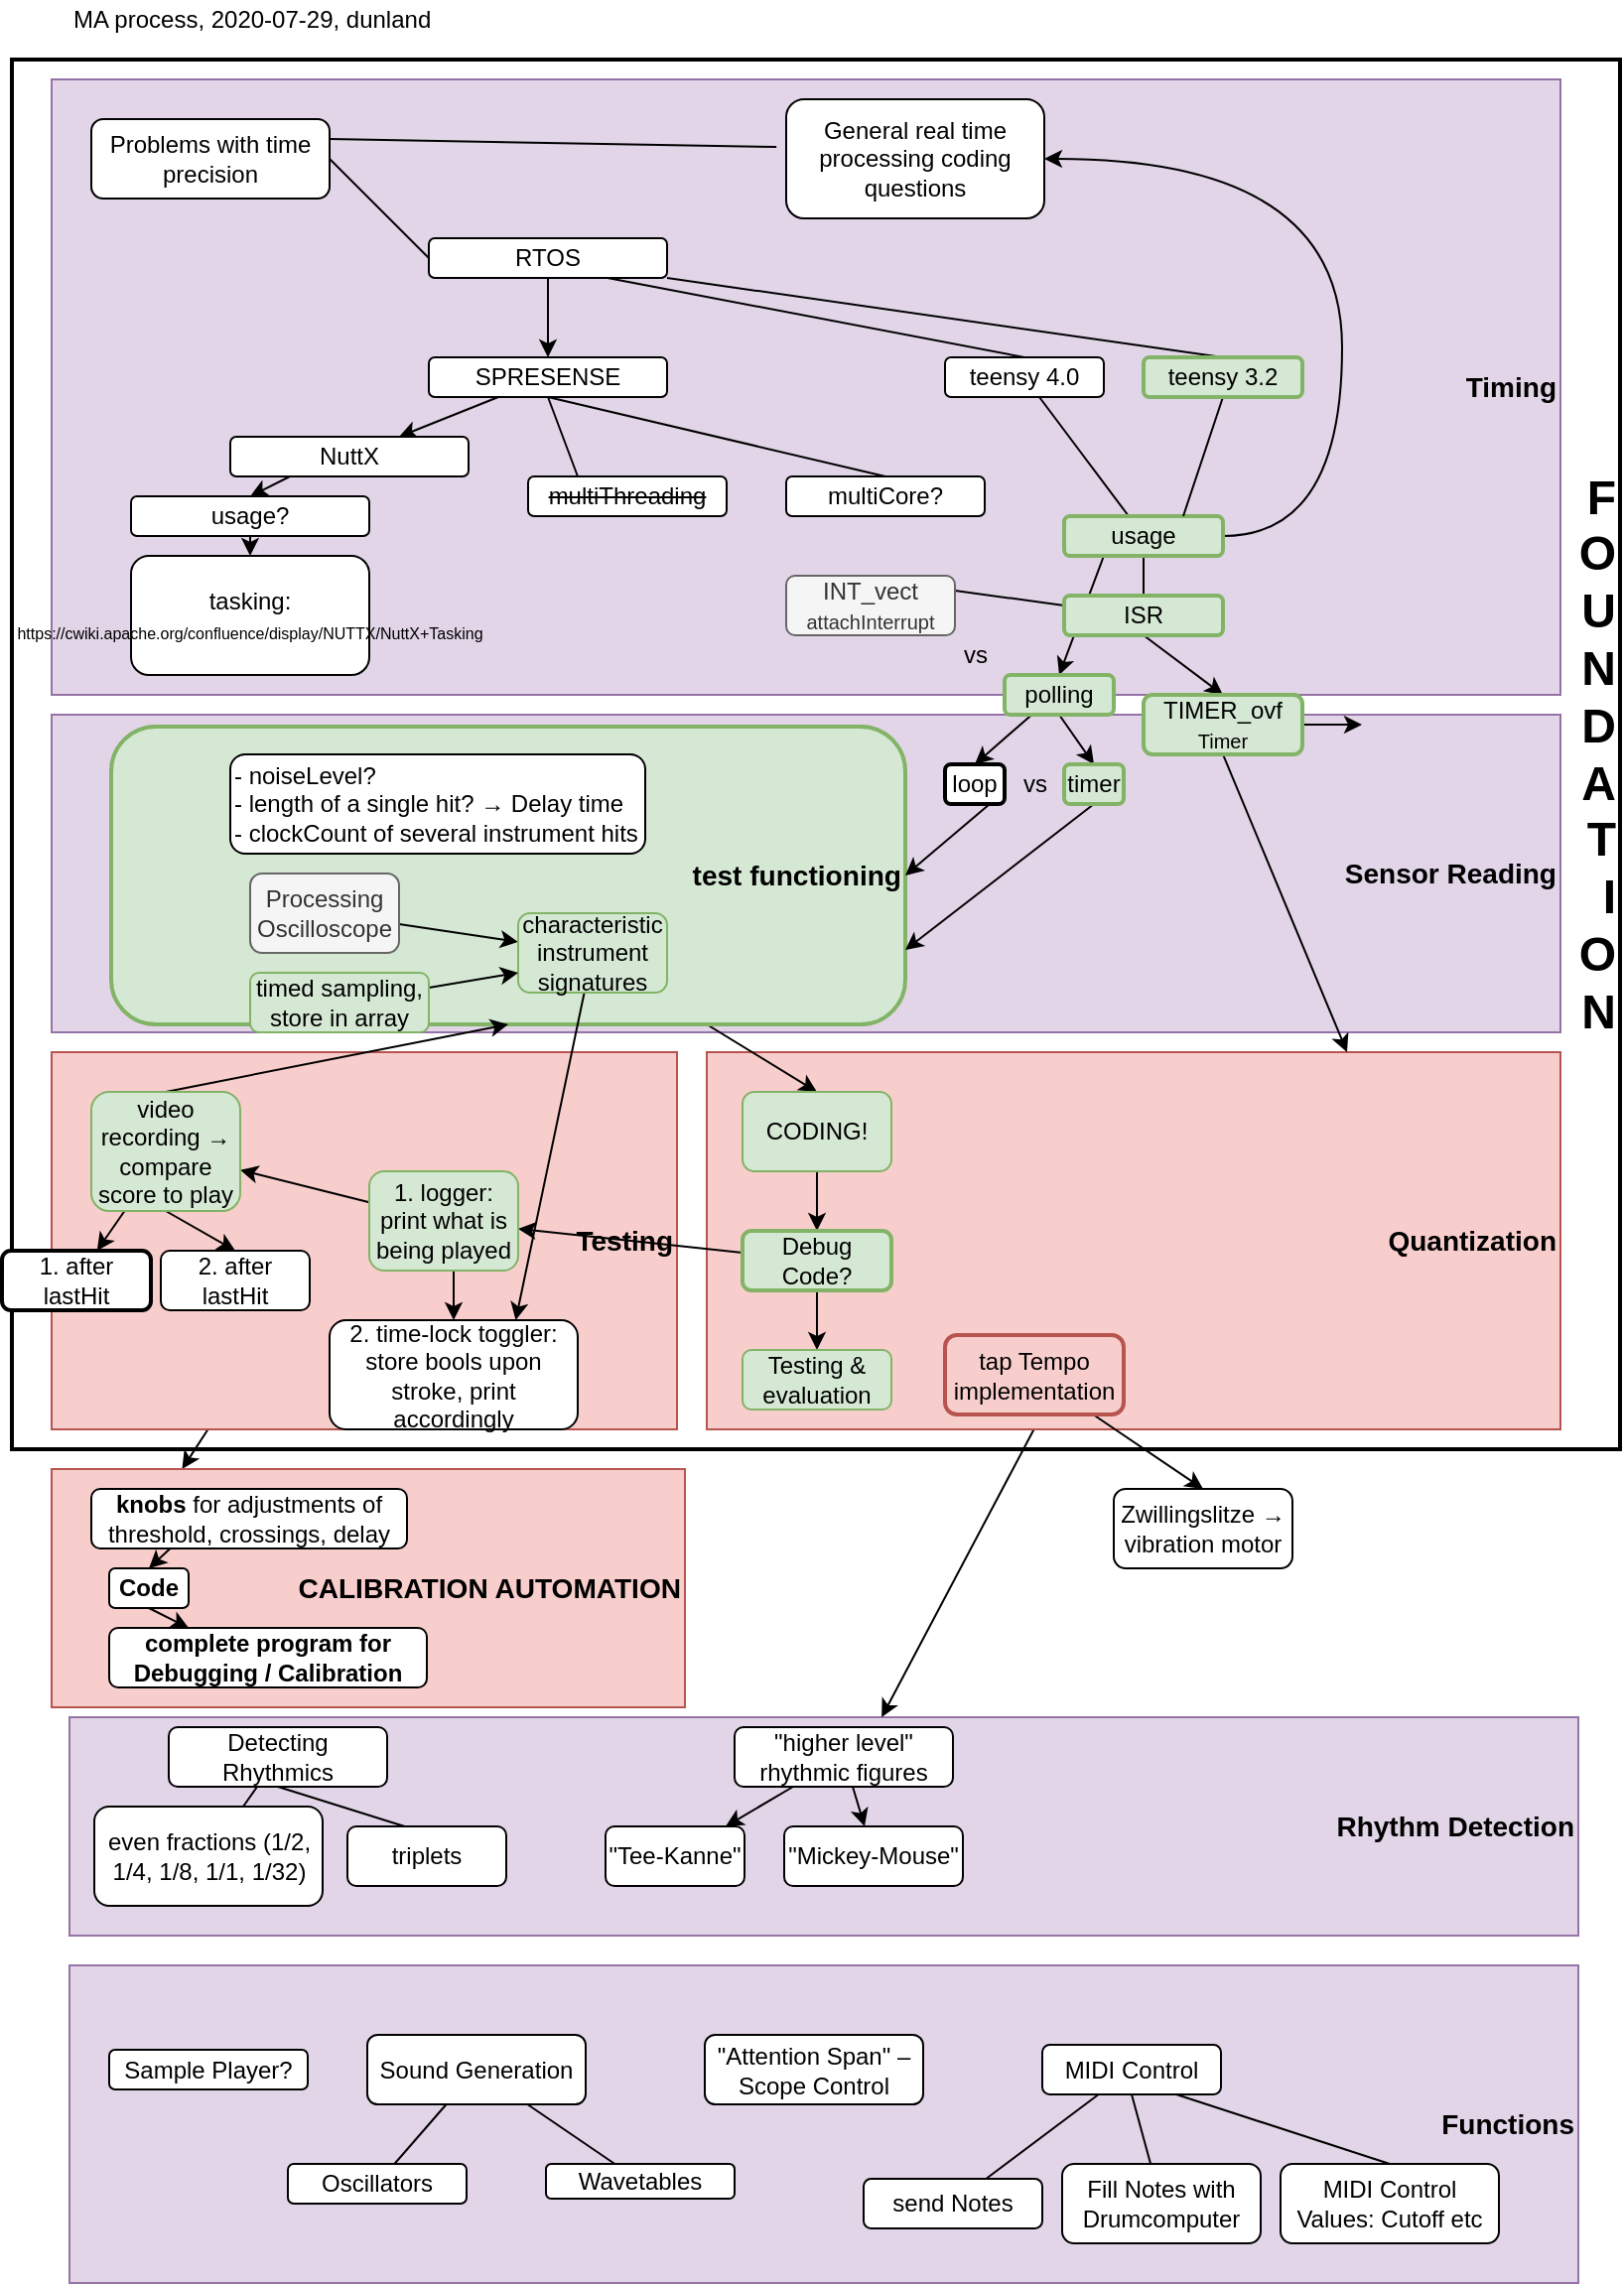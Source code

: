 <mxfile version="13.3.5" type="device" pages="4"><diagram id="nZXkyEvGfyYTPJP6eWXT" name="Progress"><mxGraphModel dx="1422" dy="821" grid="1" gridSize="10" guides="1" tooltips="1" connect="1" arrows="1" fold="1" page="1" pageScale="1" pageWidth="827" pageHeight="1169" math="0" shadow="0"><root><mxCell id="0"/><mxCell id="1" parent="0"/><mxCell id="jZxLe7BvDrZuyYwGXjIE-5" value="&lt;h1&gt;F&lt;br&gt;O&lt;br&gt;U&lt;br&gt;N&lt;br&gt;D&lt;br&gt;A&lt;br&gt;T&lt;br&gt;I&lt;br&gt;O&lt;br&gt;N&lt;/h1&gt;" style="rounded=0;whiteSpace=wrap;html=1;strokeWidth=2;align=right;" parent="1" vertex="1"><mxGeometry x="11" y="40" width="810" height="700" as="geometry"/></mxCell><mxCell id="bPQP_EaeOqDBlHIvLGjB-12" style="edgeStyle=none;rounded=0;orthogonalLoop=1;jettySize=auto;html=1;exitX=0.25;exitY=1;exitDx=0;exitDy=0;entryX=0.206;entryY=0;entryDx=0;entryDy=0;entryPerimeter=0;" edge="1" parent="1" source="WbVHx2iWbFnQhPE5BClo-2" target="aPDwI7KV-FkBjuuFudLa-4"><mxGeometry relative="1" as="geometry"/></mxCell><mxCell id="WbVHx2iWbFnQhPE5BClo-2" value="&lt;font size=&quot;1&quot;&gt;&lt;b style=&quot;font-size: 14px&quot;&gt;Testing&lt;br&gt;&lt;/b&gt;&lt;/font&gt;" style="rounded=0;whiteSpace=wrap;html=1;align=right;strokeColor=#b85450;fillColor=#f8cecc;" parent="1" vertex="1"><mxGeometry x="31" y="540" width="315" height="190" as="geometry"/></mxCell><mxCell id="qsggk5n5XO4YbRm6XPWs-8" value="&lt;span style=&quot;font-size: 14px&quot;&gt;&lt;b&gt;Sensor Reading&lt;/b&gt;&lt;/span&gt;" style="rounded=0;whiteSpace=wrap;html=1;align=right;strokeColor=#9673a6;fillColor=#e1d5e7;" parent="1" vertex="1"><mxGeometry x="31" y="370" width="760" height="160" as="geometry"/></mxCell><mxCell id="Q724BgkeyV3JcN-dt1VB-18" value="&lt;font size=&quot;1&quot;&gt;&lt;b style=&quot;font-size: 14px&quot;&gt;Timing&lt;/b&gt;&lt;/font&gt;" style="rounded=0;whiteSpace=wrap;html=1;align=right;strokeColor=#9673a6;fillColor=#e1d5e7;" parent="1" vertex="1"><mxGeometry x="31" y="50" width="760" height="310" as="geometry"/></mxCell><mxCell id="Q724BgkeyV3JcN-dt1VB-4" value="" style="edgeStyle=orthogonalEdgeStyle;rounded=0;orthogonalLoop=1;jettySize=auto;html=1;" parent="1" source="Q724BgkeyV3JcN-dt1VB-2" target="Q724BgkeyV3JcN-dt1VB-3" edge="1"><mxGeometry relative="1" as="geometry"/></mxCell><mxCell id="Q724BgkeyV3JcN-dt1VB-11" style="rounded=0;orthogonalLoop=1;jettySize=auto;html=1;exitX=0.75;exitY=1;exitDx=0;exitDy=0;entryX=0.5;entryY=0;entryDx=0;entryDy=0;endArrow=none;endFill=0;" parent="1" source="Q724BgkeyV3JcN-dt1VB-2" target="Q724BgkeyV3JcN-dt1VB-9" edge="1"><mxGeometry relative="1" as="geometry"/></mxCell><mxCell id="Q724BgkeyV3JcN-dt1VB-12" style="edgeStyle=none;rounded=0;orthogonalLoop=1;jettySize=auto;html=1;exitX=1;exitY=1;exitDx=0;exitDy=0;entryX=0.5;entryY=0;entryDx=0;entryDy=0;endArrow=none;endFill=0;" parent="1" source="Q724BgkeyV3JcN-dt1VB-2" target="Q724BgkeyV3JcN-dt1VB-10" edge="1"><mxGeometry relative="1" as="geometry"/></mxCell><mxCell id="Q724BgkeyV3JcN-dt1VB-2" value="RTOS" style="rounded=1;whiteSpace=wrap;html=1;" parent="1" vertex="1"><mxGeometry x="221" y="130" width="120" height="20" as="geometry"/></mxCell><mxCell id="Q724BgkeyV3JcN-dt1VB-6" value="" style="rounded=0;orthogonalLoop=1;jettySize=auto;html=1;" parent="1" source="Q724BgkeyV3JcN-dt1VB-3" target="Q724BgkeyV3JcN-dt1VB-5" edge="1"><mxGeometry relative="1" as="geometry"/></mxCell><mxCell id="Q724BgkeyV3JcN-dt1VB-22" style="edgeStyle=none;rounded=0;orthogonalLoop=1;jettySize=auto;html=1;exitX=0.5;exitY=1;exitDx=0;exitDy=0;entryX=0.25;entryY=0;entryDx=0;entryDy=0;endArrow=none;endFill=0;" parent="1" source="Q724BgkeyV3JcN-dt1VB-3" target="Q724BgkeyV3JcN-dt1VB-21" edge="1"><mxGeometry relative="1" as="geometry"/></mxCell><mxCell id="Q724BgkeyV3JcN-dt1VB-25" style="edgeStyle=none;rounded=0;orthogonalLoop=1;jettySize=auto;html=1;exitX=0.5;exitY=1;exitDx=0;exitDy=0;entryX=0.5;entryY=0;entryDx=0;entryDy=0;endArrow=none;endFill=0;" parent="1" source="Q724BgkeyV3JcN-dt1VB-3" target="Q724BgkeyV3JcN-dt1VB-23" edge="1"><mxGeometry relative="1" as="geometry"/></mxCell><mxCell id="Q724BgkeyV3JcN-dt1VB-3" value="SPRESENSE" style="rounded=1;whiteSpace=wrap;html=1;" parent="1" vertex="1"><mxGeometry x="221" y="190" width="120" height="20" as="geometry"/></mxCell><mxCell id="8J6CW1mzeRifZ6ojoHlt-2" style="edgeStyle=none;rounded=0;orthogonalLoop=1;jettySize=auto;html=1;exitX=0.25;exitY=1;exitDx=0;exitDy=0;entryX=0.5;entryY=0;entryDx=0;entryDy=0;" parent="1" source="Q724BgkeyV3JcN-dt1VB-5" target="8J6CW1mzeRifZ6ojoHlt-1" edge="1"><mxGeometry relative="1" as="geometry"/></mxCell><mxCell id="Q724BgkeyV3JcN-dt1VB-5" value="NuttX" style="rounded=1;whiteSpace=wrap;html=1;" parent="1" vertex="1"><mxGeometry x="121" y="230" width="120" height="20" as="geometry"/></mxCell><mxCell id="Q724BgkeyV3JcN-dt1VB-7" value="tasking:&lt;br&gt;&lt;div&gt;&lt;font style=&quot;font-size: 8px&quot;&gt;https://cwiki.apache.org/confluence/display/NUTTX/NuttX+Tasking&lt;/font&gt;&lt;/div&gt;" style="rounded=1;whiteSpace=wrap;html=1;" parent="1" vertex="1"><mxGeometry x="71" y="290" width="120" height="60" as="geometry"/></mxCell><mxCell id="Q724BgkeyV3JcN-dt1VB-14" value="" style="edgeStyle=none;rounded=0;orthogonalLoop=1;jettySize=auto;html=1;endArrow=none;endFill=0;" parent="1" source="Q724BgkeyV3JcN-dt1VB-9" target="Q724BgkeyV3JcN-dt1VB-13" edge="1"><mxGeometry relative="1" as="geometry"/></mxCell><mxCell id="Q724BgkeyV3JcN-dt1VB-9" value="teensy 4.0" style="rounded=1;whiteSpace=wrap;html=1;" parent="1" vertex="1"><mxGeometry x="481" y="190" width="80" height="20" as="geometry"/></mxCell><mxCell id="Q724BgkeyV3JcN-dt1VB-20" style="edgeStyle=orthogonalEdgeStyle;rounded=0;orthogonalLoop=1;jettySize=auto;html=1;exitX=1;exitY=0.5;exitDx=0;exitDy=0;entryX=1;entryY=0.5;entryDx=0;entryDy=0;endArrow=classic;endFill=1;curved=1;" parent="1" source="Q724BgkeyV3JcN-dt1VB-13" target="Q724BgkeyV3JcN-dt1VB-19" edge="1"><mxGeometry relative="1" as="geometry"><Array as="points"><mxPoint x="681" y="280"/><mxPoint x="681" y="90"/></Array></mxGeometry></mxCell><mxCell id="Q724BgkeyV3JcN-dt1VB-46" style="edgeStyle=none;rounded=0;orthogonalLoop=1;jettySize=auto;html=1;exitX=0.5;exitY=1;exitDx=0;exitDy=0;entryX=0.5;entryY=0;entryDx=0;entryDy=0;endArrow=none;endFill=0;" parent="1" source="Q724BgkeyV3JcN-dt1VB-13" target="Q724BgkeyV3JcN-dt1VB-45" edge="1"><mxGeometry relative="1" as="geometry"/></mxCell><mxCell id="P20JNuO4o77hvNzYRLpJ-12" style="edgeStyle=none;rounded=0;orthogonalLoop=1;jettySize=auto;html=1;exitX=0.25;exitY=1;exitDx=0;exitDy=0;entryX=0.5;entryY=0;entryDx=0;entryDy=0;endArrow=classic;endFill=1;" parent="1" source="Q724BgkeyV3JcN-dt1VB-13" target="P20JNuO4o77hvNzYRLpJ-8" edge="1"><mxGeometry relative="1" as="geometry"/></mxCell><mxCell id="Q724BgkeyV3JcN-dt1VB-13" value="usage" style="rounded=1;whiteSpace=wrap;html=1;strokeWidth=2;fillColor=#d5e8d4;strokeColor=#82b366;" parent="1" vertex="1"><mxGeometry x="541" y="270" width="80" height="20" as="geometry"/></mxCell><mxCell id="Q724BgkeyV3JcN-dt1VB-15" style="edgeStyle=none;rounded=0;orthogonalLoop=1;jettySize=auto;html=1;exitX=0.5;exitY=1;exitDx=0;exitDy=0;entryX=0.75;entryY=0;entryDx=0;entryDy=0;endArrow=none;endFill=0;" parent="1" source="Q724BgkeyV3JcN-dt1VB-10" target="Q724BgkeyV3JcN-dt1VB-13" edge="1"><mxGeometry relative="1" as="geometry"/></mxCell><mxCell id="Q724BgkeyV3JcN-dt1VB-10" value="teensy 3.2" style="rounded=1;whiteSpace=wrap;html=1;strokeWidth=2;fillColor=#d5e8d4;strokeColor=#82b366;" parent="1" vertex="1"><mxGeometry x="581" y="190" width="80" height="20" as="geometry"/></mxCell><mxCell id="Q724BgkeyV3JcN-dt1VB-17" style="edgeStyle=none;rounded=0;orthogonalLoop=1;jettySize=auto;html=1;exitX=1;exitY=0.5;exitDx=0;exitDy=0;entryX=0;entryY=0.5;entryDx=0;entryDy=0;endArrow=none;endFill=0;" parent="1" source="Q724BgkeyV3JcN-dt1VB-16" target="Q724BgkeyV3JcN-dt1VB-2" edge="1"><mxGeometry relative="1" as="geometry"/></mxCell><mxCell id="Q724BgkeyV3JcN-dt1VB-24" style="edgeStyle=none;rounded=0;orthogonalLoop=1;jettySize=auto;html=1;exitX=1;exitY=0.25;exitDx=0;exitDy=0;entryX=-0.038;entryY=0.4;entryDx=0;entryDy=0;entryPerimeter=0;endArrow=none;endFill=0;" parent="1" source="Q724BgkeyV3JcN-dt1VB-16" target="Q724BgkeyV3JcN-dt1VB-19" edge="1"><mxGeometry relative="1" as="geometry"/></mxCell><mxCell id="Q724BgkeyV3JcN-dt1VB-16" value="Problems with time precision" style="rounded=1;whiteSpace=wrap;html=1;" parent="1" vertex="1"><mxGeometry x="51" y="70" width="120" height="40" as="geometry"/></mxCell><mxCell id="Q724BgkeyV3JcN-dt1VB-19" value="General real time processing coding questions" style="rounded=1;whiteSpace=wrap;html=1;" parent="1" vertex="1"><mxGeometry x="401" y="60" width="130" height="60" as="geometry"/></mxCell><mxCell id="Q724BgkeyV3JcN-dt1VB-21" value="&lt;strike&gt;multiThreading&lt;/strike&gt;" style="rounded=1;whiteSpace=wrap;html=1;" parent="1" vertex="1"><mxGeometry x="271" y="250" width="100" height="20" as="geometry"/></mxCell><mxCell id="Q724BgkeyV3JcN-dt1VB-23" value="multiCore?" style="rounded=1;whiteSpace=wrap;html=1;" parent="1" vertex="1"><mxGeometry x="401" y="250" width="100" height="20" as="geometry"/></mxCell><mxCell id="Q724BgkeyV3JcN-dt1VB-26" value="&lt;font size=&quot;1&quot;&gt;&lt;b style=&quot;font-size: 14px&quot;&gt;Rhythm Detection&lt;/b&gt;&lt;/font&gt;" style="rounded=0;whiteSpace=wrap;html=1;align=right;strokeColor=#9673a6;fillColor=#e1d5e7;" parent="1" vertex="1"><mxGeometry x="40" y="875" width="760" height="110" as="geometry"/></mxCell><mxCell id="Q724BgkeyV3JcN-dt1VB-27" value="&lt;font size=&quot;1&quot;&gt;&lt;b style=&quot;font-size: 14px&quot;&gt;Functions&lt;br&gt;&lt;/b&gt;&lt;/font&gt;" style="rounded=0;whiteSpace=wrap;html=1;align=right;strokeColor=#9673a6;fillColor=#e1d5e7;" parent="1" vertex="1"><mxGeometry x="40" y="1000" width="760" height="160" as="geometry"/></mxCell><mxCell id="Q724BgkeyV3JcN-dt1VB-28" value="Sample Player?" style="rounded=1;whiteSpace=wrap;html=1;" parent="1" vertex="1"><mxGeometry x="60" y="1042.5" width="100" height="20" as="geometry"/></mxCell><mxCell id="Q724BgkeyV3JcN-dt1VB-31" value="" style="edgeStyle=none;rounded=0;orthogonalLoop=1;jettySize=auto;html=1;endArrow=none;endFill=0;" parent="1" source="Q724BgkeyV3JcN-dt1VB-29" target="Q724BgkeyV3JcN-dt1VB-30" edge="1"><mxGeometry relative="1" as="geometry"/></mxCell><mxCell id="Q724BgkeyV3JcN-dt1VB-33" value="" style="edgeStyle=none;rounded=0;orthogonalLoop=1;jettySize=auto;html=1;endArrow=none;endFill=0;" parent="1" source="Q724BgkeyV3JcN-dt1VB-29" target="Q724BgkeyV3JcN-dt1VB-32" edge="1"><mxGeometry relative="1" as="geometry"/></mxCell><mxCell id="Q724BgkeyV3JcN-dt1VB-29" value="Sound Generation" style="rounded=1;whiteSpace=wrap;html=1;" parent="1" vertex="1"><mxGeometry x="190" y="1035" width="110" height="35" as="geometry"/></mxCell><mxCell id="Q724BgkeyV3JcN-dt1VB-32" value="Wavetables" style="rounded=1;whiteSpace=wrap;html=1;" parent="1" vertex="1"><mxGeometry x="280" y="1100" width="95" height="17.5" as="geometry"/></mxCell><mxCell id="Q724BgkeyV3JcN-dt1VB-30" value="Oscillators" style="rounded=1;whiteSpace=wrap;html=1;" parent="1" vertex="1"><mxGeometry x="150" y="1100" width="90" height="20" as="geometry"/></mxCell><mxCell id="Q724BgkeyV3JcN-dt1VB-34" value="&quot;Attention Span&quot; ‒ Scope Control" style="rounded=1;whiteSpace=wrap;html=1;" parent="1" vertex="1"><mxGeometry x="360" y="1035" width="110" height="35" as="geometry"/></mxCell><mxCell id="Q724BgkeyV3JcN-dt1VB-37" value="" style="edgeStyle=none;rounded=0;orthogonalLoop=1;jettySize=auto;html=1;endArrow=none;endFill=0;" parent="1" source="Q724BgkeyV3JcN-dt1VB-35" target="Q724BgkeyV3JcN-dt1VB-36" edge="1"><mxGeometry relative="1" as="geometry"/></mxCell><mxCell id="Q724BgkeyV3JcN-dt1VB-39" style="edgeStyle=none;rounded=0;orthogonalLoop=1;jettySize=auto;html=1;exitX=0.5;exitY=1;exitDx=0;exitDy=0;entryX=0.4;entryY=0.033;entryDx=0;entryDy=0;entryPerimeter=0;endArrow=none;endFill=0;" parent="1" source="Q724BgkeyV3JcN-dt1VB-35" target="Q724BgkeyV3JcN-dt1VB-38" edge="1"><mxGeometry relative="1" as="geometry"/></mxCell><mxCell id="Q724BgkeyV3JcN-dt1VB-35" value="Detecting Rhythmics" style="rounded=1;whiteSpace=wrap;html=1;" parent="1" vertex="1"><mxGeometry x="90" y="880" width="110" height="30" as="geometry"/></mxCell><mxCell id="Q724BgkeyV3JcN-dt1VB-36" value="even fractions (1/2, 1/4, 1/8, 1/1, 1/32)" style="rounded=1;whiteSpace=wrap;html=1;" parent="1" vertex="1"><mxGeometry x="52.5" y="920" width="115" height="50" as="geometry"/></mxCell><mxCell id="Q724BgkeyV3JcN-dt1VB-38" value="triplets" style="rounded=1;whiteSpace=wrap;html=1;" parent="1" vertex="1"><mxGeometry x="180" y="930" width="80" height="30" as="geometry"/></mxCell><mxCell id="bPQP_EaeOqDBlHIvLGjB-2" value="" style="edgeStyle=none;rounded=0;orthogonalLoop=1;jettySize=auto;html=1;" edge="1" parent="1" source="Q724BgkeyV3JcN-dt1VB-41" target="bPQP_EaeOqDBlHIvLGjB-1"><mxGeometry relative="1" as="geometry"/></mxCell><mxCell id="bPQP_EaeOqDBlHIvLGjB-4" value="" style="edgeStyle=none;rounded=0;orthogonalLoop=1;jettySize=auto;html=1;" edge="1" parent="1" source="Q724BgkeyV3JcN-dt1VB-41" target="bPQP_EaeOqDBlHIvLGjB-3"><mxGeometry relative="1" as="geometry"/></mxCell><mxCell id="Q724BgkeyV3JcN-dt1VB-41" value="&quot;higher level&quot; rhythmic figures" style="rounded=1;whiteSpace=wrap;html=1;" parent="1" vertex="1"><mxGeometry x="375" y="880" width="110" height="30" as="geometry"/></mxCell><mxCell id="bPQP_EaeOqDBlHIvLGjB-3" value="&quot;Mickey-Mouse&quot;" style="rounded=1;whiteSpace=wrap;html=1;" vertex="1" parent="1"><mxGeometry x="400" y="930" width="90" height="30" as="geometry"/></mxCell><mxCell id="bPQP_EaeOqDBlHIvLGjB-1" value="&quot;Tee-Kanne&quot;" style="rounded=1;whiteSpace=wrap;html=1;" vertex="1" parent="1"><mxGeometry x="310" y="930" width="70" height="30" as="geometry"/></mxCell><mxCell id="Q724BgkeyV3JcN-dt1VB-42" value="&lt;div align=&quot;left&quot;&gt;MA process, 2020-07-29, dunland&lt;br&gt;&lt;/div&gt;" style="text;html=1;strokeColor=none;fillColor=none;align=left;verticalAlign=middle;whiteSpace=wrap;rounded=0;" parent="1" vertex="1"><mxGeometry x="40" y="10" width="350" height="20" as="geometry"/></mxCell><mxCell id="BY0BJEhqhgxR1t4sRl88-3" value="" style="edgeStyle=none;rounded=0;orthogonalLoop=1;jettySize=auto;html=1;" parent="1" source="Q724BgkeyV3JcN-dt1VB-43" target="Q724BgkeyV3JcN-dt1VB-26" edge="1"><mxGeometry relative="1" as="geometry"/></mxCell><mxCell id="Q724BgkeyV3JcN-dt1VB-43" value="&lt;font size=&quot;1&quot;&gt;&lt;b style=&quot;font-size: 14px&quot;&gt;Quantization&lt;br&gt;&lt;/b&gt;&lt;/font&gt;" style="rounded=0;whiteSpace=wrap;html=1;align=right;strokeColor=#b85450;fillColor=#f8cecc;" parent="1" vertex="1"><mxGeometry x="361" y="540" width="430" height="190" as="geometry"/></mxCell><mxCell id="4tNnsaJzVJbckuhaxush-3" style="edgeStyle=none;rounded=0;jumpStyle=none;orthogonalLoop=1;jettySize=auto;html=1;exitX=0.5;exitY=1;exitDx=0;exitDy=0;entryX=0.5;entryY=0;entryDx=0;entryDy=0;startArrow=none;startFill=0;endArrow=classic;endFill=1;" parent="1" source="Q724BgkeyV3JcN-dt1VB-45" target="4tNnsaJzVJbckuhaxush-2" edge="1"><mxGeometry relative="1" as="geometry"/></mxCell><mxCell id="MiBvb9MAwHk9fySH5lv1-3" style="edgeStyle=none;rounded=0;orthogonalLoop=1;jettySize=auto;html=1;exitX=0;exitY=0.25;exitDx=0;exitDy=0;entryX=1;entryY=0.25;entryDx=0;entryDy=0;endArrow=none;endFill=0;" parent="1" source="Q724BgkeyV3JcN-dt1VB-45" target="4tNnsaJzVJbckuhaxush-1" edge="1"><mxGeometry relative="1" as="geometry"/></mxCell><mxCell id="Q724BgkeyV3JcN-dt1VB-45" value="ISR" style="rounded=1;whiteSpace=wrap;html=1;strokeWidth=2;fillColor=#d5e8d4;strokeColor=#82b366;" parent="1" vertex="1"><mxGeometry x="541" y="310" width="80" height="20" as="geometry"/></mxCell><mxCell id="Q724BgkeyV3JcN-dt1VB-49" value="" style="edgeStyle=none;rounded=0;orthogonalLoop=1;jettySize=auto;html=1;endArrow=none;endFill=0;" parent="1" source="Q724BgkeyV3JcN-dt1VB-47" target="Q724BgkeyV3JcN-dt1VB-48" edge="1"><mxGeometry relative="1" as="geometry"/></mxCell><mxCell id="Q724BgkeyV3JcN-dt1VB-51" style="edgeStyle=none;rounded=0;orthogonalLoop=1;jettySize=auto;html=1;exitX=0.5;exitY=1;exitDx=0;exitDy=0;endArrow=none;endFill=0;" parent="1" source="Q724BgkeyV3JcN-dt1VB-47" target="Q724BgkeyV3JcN-dt1VB-50" edge="1"><mxGeometry relative="1" as="geometry"/></mxCell><mxCell id="Q724BgkeyV3JcN-dt1VB-53" style="edgeStyle=none;rounded=0;orthogonalLoop=1;jettySize=auto;html=1;exitX=0.75;exitY=1;exitDx=0;exitDy=0;entryX=0.5;entryY=0;entryDx=0;entryDy=0;endArrow=none;endFill=0;" parent="1" source="Q724BgkeyV3JcN-dt1VB-47" target="Q724BgkeyV3JcN-dt1VB-52" edge="1"><mxGeometry relative="1" as="geometry"/></mxCell><mxCell id="Q724BgkeyV3JcN-dt1VB-47" value="MIDI Control" style="rounded=1;whiteSpace=wrap;html=1;" parent="1" vertex="1"><mxGeometry x="530" y="1040" width="90" height="25" as="geometry"/></mxCell><mxCell id="Q724BgkeyV3JcN-dt1VB-48" value="send Notes" style="rounded=1;whiteSpace=wrap;html=1;" parent="1" vertex="1"><mxGeometry x="440" y="1107.5" width="90" height="25" as="geometry"/></mxCell><mxCell id="Q724BgkeyV3JcN-dt1VB-50" value="Fill Notes with Drumcomputer" style="rounded=1;whiteSpace=wrap;html=1;" parent="1" vertex="1"><mxGeometry x="540" y="1100" width="100" height="40" as="geometry"/></mxCell><mxCell id="Q724BgkeyV3JcN-dt1VB-52" value="MIDI Control Values: Cutoff etc" style="rounded=1;whiteSpace=wrap;html=1;" parent="1" vertex="1"><mxGeometry x="650" y="1100" width="110" height="40" as="geometry"/></mxCell><mxCell id="8J6CW1mzeRifZ6ojoHlt-3" style="edgeStyle=none;rounded=0;orthogonalLoop=1;jettySize=auto;html=1;exitX=0.5;exitY=1;exitDx=0;exitDy=0;entryX=0.5;entryY=0;entryDx=0;entryDy=0;" parent="1" source="8J6CW1mzeRifZ6ojoHlt-1" target="Q724BgkeyV3JcN-dt1VB-7" edge="1"><mxGeometry relative="1" as="geometry"/></mxCell><mxCell id="8J6CW1mzeRifZ6ojoHlt-1" value="usage?" style="rounded=1;whiteSpace=wrap;html=1;" parent="1" vertex="1"><mxGeometry x="71" y="260" width="120" height="20" as="geometry"/></mxCell><mxCell id="4tNnsaJzVJbckuhaxush-8" style="edgeStyle=none;rounded=0;jumpStyle=none;orthogonalLoop=1;jettySize=auto;html=1;exitX=0.5;exitY=1;exitDx=0;exitDy=0;entryX=0.75;entryY=0;entryDx=0;entryDy=0;startArrow=none;startFill=0;endArrow=classic;endFill=1;" parent="1" source="4tNnsaJzVJbckuhaxush-2" target="Q724BgkeyV3JcN-dt1VB-43" edge="1"><mxGeometry relative="1" as="geometry"/></mxCell><mxCell id="SIvrlM0Bh8vZOAzEsf8v-2" value="" style="edgeStyle=none;rounded=0;orthogonalLoop=1;jettySize=auto;html=1;startArrow=none;startFill=0;" parent="1" source="4tNnsaJzVJbckuhaxush-2" edge="1"><mxGeometry relative="1" as="geometry"><mxPoint x="691" y="375" as="targetPoint"/></mxGeometry></mxCell><mxCell id="4tNnsaJzVJbckuhaxush-2" value="TIMER_ovf&lt;br style=&quot;font-size: 8px&quot;&gt;&lt;font size=&quot;1&quot;&gt;Timer&lt;/font&gt;" style="rounded=1;whiteSpace=wrap;html=1;strokeWidth=2;fillColor=#d5e8d4;strokeColor=#82b366;" parent="1" vertex="1"><mxGeometry x="581" y="360" width="80" height="30" as="geometry"/></mxCell><mxCell id="P20JNuO4o77hvNzYRLpJ-7" value="" style="edgeStyle=none;rounded=0;orthogonalLoop=1;jettySize=auto;html=1;endArrow=none;endFill=0;" parent="1" source="P20JNuO4o77hvNzYRLpJ-1" target="P20JNuO4o77hvNzYRLpJ-6" edge="1"><mxGeometry relative="1" as="geometry"/></mxCell><mxCell id="hj9v1hJtNxyu3l41dOej-3" style="edgeStyle=none;rounded=0;orthogonalLoop=1;jettySize=auto;html=1;exitX=0.75;exitY=1;exitDx=0;exitDy=0;entryX=0.5;entryY=0;entryDx=0;entryDy=0;startArrow=none;startFill=0;endArrow=classic;endFill=1;" parent="1" source="P20JNuO4o77hvNzYRLpJ-1" target="94TXQTJ2XbZxrd7GK6wu-3" edge="1"><mxGeometry relative="1" as="geometry"/></mxCell><mxCell id="P20JNuO4o77hvNzYRLpJ-1" value="&lt;h3&gt;test functioning&lt;/h3&gt;" style="rounded=1;whiteSpace=wrap;html=1;strokeWidth=2;fillColor=#d5e8d4;strokeColor=#82b366;align=right;" parent="1" vertex="1"><mxGeometry x="61" y="376" width="400" height="150" as="geometry"/></mxCell><mxCell id="P20JNuO4o77hvNzYRLpJ-6" value="- noiseLevel?&lt;br&gt;- length of a single hit? → Delay time&lt;br&gt;- clockCount of several instrument hits" style="rounded=1;whiteSpace=wrap;html=1;strokeWidth=1;align=left;" parent="1" vertex="1"><mxGeometry x="121" y="390" width="209" height="50" as="geometry"/></mxCell><mxCell id="qsggk5n5XO4YbRm6XPWs-4" style="edgeStyle=none;rounded=0;orthogonalLoop=1;jettySize=auto;html=1;exitX=0.5;exitY=1;exitDx=0;exitDy=0;entryX=0.5;entryY=0;entryDx=0;entryDy=0;endArrow=classic;endFill=1;" parent="1" source="P20JNuO4o77hvNzYRLpJ-8" target="qsggk5n5XO4YbRm6XPWs-3" edge="1"><mxGeometry relative="1" as="geometry"/></mxCell><mxCell id="qsggk5n5XO4YbRm6XPWs-5" style="edgeStyle=none;rounded=0;orthogonalLoop=1;jettySize=auto;html=1;exitX=0.25;exitY=1;exitDx=0;exitDy=0;entryX=0.5;entryY=0;entryDx=0;entryDy=0;endArrow=classic;endFill=1;" parent="1" source="P20JNuO4o77hvNzYRLpJ-8" target="qsggk5n5XO4YbRm6XPWs-1" edge="1"><mxGeometry relative="1" as="geometry"/></mxCell><mxCell id="P20JNuO4o77hvNzYRLpJ-8" value="polling" style="rounded=1;whiteSpace=wrap;html=1;strokeWidth=2;fillColor=#d5e8d4;strokeColor=#82b366;" parent="1" vertex="1"><mxGeometry x="511" y="350" width="55" height="20" as="geometry"/></mxCell><mxCell id="P20JNuO4o77hvNzYRLpJ-9" value="vs" style="text;html=1;align=center;verticalAlign=middle;resizable=0;points=[];autosize=1;" parent="1" vertex="1"><mxGeometry x="481" y="330" width="30" height="20" as="geometry"/></mxCell><mxCell id="qsggk5n5XO4YbRm6XPWs-7" style="edgeStyle=none;rounded=0;orthogonalLoop=1;jettySize=auto;html=1;exitX=0.75;exitY=1;exitDx=0;exitDy=0;entryX=1;entryY=0.5;entryDx=0;entryDy=0;endArrow=classic;endFill=1;" parent="1" source="qsggk5n5XO4YbRm6XPWs-1" target="P20JNuO4o77hvNzYRLpJ-1" edge="1"><mxGeometry relative="1" as="geometry"/></mxCell><mxCell id="qsggk5n5XO4YbRm6XPWs-1" value="loop" style="rounded=1;whiteSpace=wrap;html=1;strokeWidth=2;" parent="1" vertex="1"><mxGeometry x="481" y="395" width="30" height="20" as="geometry"/></mxCell><mxCell id="qsggk5n5XO4YbRm6XPWs-2" value="vs" style="text;html=1;align=center;verticalAlign=middle;resizable=0;points=[];autosize=1;" parent="1" vertex="1"><mxGeometry x="511" y="395" width="30" height="20" as="geometry"/></mxCell><mxCell id="qsggk5n5XO4YbRm6XPWs-6" style="edgeStyle=none;rounded=0;orthogonalLoop=1;jettySize=auto;html=1;exitX=0.5;exitY=1;exitDx=0;exitDy=0;entryX=1;entryY=0.75;entryDx=0;entryDy=0;endArrow=classic;endFill=1;" parent="1" source="qsggk5n5XO4YbRm6XPWs-3" target="P20JNuO4o77hvNzYRLpJ-1" edge="1"><mxGeometry relative="1" as="geometry"/></mxCell><mxCell id="qsggk5n5XO4YbRm6XPWs-3" value="timer" style="rounded=1;whiteSpace=wrap;html=1;strokeWidth=2;fillColor=#d5e8d4;strokeColor=#82b366;" parent="1" vertex="1"><mxGeometry x="541" y="395" width="30" height="20" as="geometry"/></mxCell><mxCell id="hj9v1hJtNxyu3l41dOej-2" value="" style="edgeStyle=none;rounded=0;orthogonalLoop=1;jettySize=auto;html=1;endArrow=none;endFill=0;startArrow=classic;startFill=1;" parent="1" source="94TXQTJ2XbZxrd7GK6wu-1" target="hj9v1hJtNxyu3l41dOej-1" edge="1"><mxGeometry relative="1" as="geometry"/></mxCell><mxCell id="oUGBlBtboA-ujbIc5-rt-4" style="rounded=0;orthogonalLoop=1;jettySize=auto;html=1;entryX=0.75;entryY=0;entryDx=0;entryDy=0;" parent="1" source="94TXQTJ2XbZxrd7GK6wu-1" target="oUGBlBtboA-ujbIc5-rt-2" edge="1"><mxGeometry relative="1" as="geometry"/></mxCell><mxCell id="94TXQTJ2XbZxrd7GK6wu-1" value="characteristic instrument signatures" style="rounded=1;whiteSpace=wrap;html=1;strokeWidth=1;fillColor=#d5e8d4;strokeColor=#82b366;" parent="1" vertex="1"><mxGeometry x="266" y="470" width="75" height="40" as="geometry"/></mxCell><mxCell id="hj9v1hJtNxyu3l41dOej-1" value="Processing Oscilloscope" style="rounded=1;whiteSpace=wrap;html=1;strokeWidth=1;fillColor=#f5f5f5;strokeColor=#666666;fontColor=#333333;" parent="1" vertex="1"><mxGeometry x="131" y="450" width="75" height="40" as="geometry"/></mxCell><mxCell id="uwz32kRE0ZzCIgyS1sVm-2" value="" style="edgeStyle=orthogonalEdgeStyle;rounded=0;orthogonalLoop=1;jettySize=auto;html=1;" parent="1" source="94TXQTJ2XbZxrd7GK6wu-3" target="uwz32kRE0ZzCIgyS1sVm-1" edge="1"><mxGeometry relative="1" as="geometry"/></mxCell><mxCell id="94TXQTJ2XbZxrd7GK6wu-3" value="CODING!" style="rounded=1;whiteSpace=wrap;html=1;strokeWidth=1;fillColor=#d5e8d4;strokeColor=#82b366;" parent="1" vertex="1"><mxGeometry x="379" y="560" width="75" height="40" as="geometry"/></mxCell><mxCell id="uwz32kRE0ZzCIgyS1sVm-5" style="edgeStyle=orthogonalEdgeStyle;rounded=0;orthogonalLoop=1;jettySize=auto;html=1;entryX=0.5;entryY=0;entryDx=0;entryDy=0;" parent="1" source="uwz32kRE0ZzCIgyS1sVm-1" target="uwz32kRE0ZzCIgyS1sVm-4" edge="1"><mxGeometry relative="1" as="geometry"/></mxCell><mxCell id="BY0BJEhqhgxR1t4sRl88-2" value="" style="rounded=0;orthogonalLoop=1;jettySize=auto;html=1;" parent="1" source="uwz32kRE0ZzCIgyS1sVm-1" target="BY0BJEhqhgxR1t4sRl88-1" edge="1"><mxGeometry relative="1" as="geometry"/></mxCell><mxCell id="uwz32kRE0ZzCIgyS1sVm-1" value="Debug Code?" style="rounded=1;whiteSpace=wrap;html=1;strokeWidth=2;fillColor=#d5e8d4;strokeColor=#82b366;" parent="1" vertex="1"><mxGeometry x="379" y="630" width="75" height="30" as="geometry"/></mxCell><mxCell id="BY0BJEhqhgxR1t4sRl88-5" value="" style="edgeStyle=none;rounded=0;orthogonalLoop=1;jettySize=auto;html=1;" parent="1" source="BY0BJEhqhgxR1t4sRl88-1" target="BY0BJEhqhgxR1t4sRl88-4" edge="1"><mxGeometry relative="1" as="geometry"/></mxCell><mxCell id="oUGBlBtboA-ujbIc5-rt-3" style="edgeStyle=orthogonalEdgeStyle;rounded=0;orthogonalLoop=1;jettySize=auto;html=1;exitX=0.5;exitY=1;exitDx=0;exitDy=0;entryX=0.5;entryY=0;entryDx=0;entryDy=0;" parent="1" source="BY0BJEhqhgxR1t4sRl88-1" target="oUGBlBtboA-ujbIc5-rt-2" edge="1"><mxGeometry relative="1" as="geometry"/></mxCell><mxCell id="BY0BJEhqhgxR1t4sRl88-1" value="1. logger:&lt;br&gt;print what is being played" style="rounded=1;whiteSpace=wrap;html=1;strokeWidth=1;fillColor=#d5e8d4;strokeColor=#82b366;" parent="1" vertex="1"><mxGeometry x="191" y="600" width="75" height="50" as="geometry"/></mxCell><mxCell id="BY0BJEhqhgxR1t4sRl88-6" style="edgeStyle=none;rounded=0;orthogonalLoop=1;jettySize=auto;html=1;exitX=0.5;exitY=0;exitDx=0;exitDy=0;entryX=0.5;entryY=1;entryDx=0;entryDy=0;startArrow=none;startFill=0;" parent="1" source="BY0BJEhqhgxR1t4sRl88-4" target="P20JNuO4o77hvNzYRLpJ-1" edge="1"><mxGeometry relative="1" as="geometry"/></mxCell><mxCell id="jZxLe7BvDrZuyYwGXjIE-2" value="" style="rounded=0;orthogonalLoop=1;jettySize=auto;html=1;" parent="1" source="BY0BJEhqhgxR1t4sRl88-4" target="jZxLe7BvDrZuyYwGXjIE-1" edge="1"><mxGeometry relative="1" as="geometry"/></mxCell><mxCell id="jZxLe7BvDrZuyYwGXjIE-4" style="edgeStyle=none;rounded=0;orthogonalLoop=1;jettySize=auto;html=1;exitX=0.5;exitY=1;exitDx=0;exitDy=0;entryX=0.5;entryY=0;entryDx=0;entryDy=0;" parent="1" source="BY0BJEhqhgxR1t4sRl88-4" target="jZxLe7BvDrZuyYwGXjIE-3" edge="1"><mxGeometry relative="1" as="geometry"/></mxCell><mxCell id="BY0BJEhqhgxR1t4sRl88-4" value="video recording → compare score to play" style="rounded=1;whiteSpace=wrap;html=1;strokeWidth=1;fillColor=#d5e8d4;strokeColor=#82b366;" parent="1" vertex="1"><mxGeometry x="51" y="560" width="75" height="60" as="geometry"/></mxCell><mxCell id="jZxLe7BvDrZuyYwGXjIE-1" value="1. after lastHit" style="rounded=1;whiteSpace=wrap;html=1;strokeWidth=2;" parent="1" vertex="1"><mxGeometry x="6" y="640" width="75" height="30" as="geometry"/></mxCell><mxCell id="MiBvb9MAwHk9fySH5lv1-2" style="rounded=0;orthogonalLoop=1;jettySize=auto;html=1;entryX=0;entryY=0.75;entryDx=0;entryDy=0;" parent="1" source="MiBvb9MAwHk9fySH5lv1-1" target="94TXQTJ2XbZxrd7GK6wu-1" edge="1"><mxGeometry relative="1" as="geometry"/></mxCell><mxCell id="MiBvb9MAwHk9fySH5lv1-1" value="timed sampling,&lt;br&gt;store in array" style="rounded=1;whiteSpace=wrap;html=1;strokeWidth=1;fillColor=#d5e8d4;strokeColor=#82b366;" parent="1" vertex="1"><mxGeometry x="131" y="500" width="90" height="30" as="geometry"/></mxCell><mxCell id="4tNnsaJzVJbckuhaxush-1" value="INT_vect&lt;br style=&quot;font-size: 8px&quot;&gt;&lt;font size=&quot;1&quot;&gt;attachInterrupt&lt;/font&gt;" style="rounded=1;whiteSpace=wrap;html=1;strokeWidth=1;fillColor=#f5f5f5;strokeColor=#666666;fontColor=#333333;" parent="1" vertex="1"><mxGeometry x="401" y="300" width="85" height="30" as="geometry"/></mxCell><mxCell id="uwz32kRE0ZzCIgyS1sVm-4" value="Testing &amp;amp; evaluation" style="rounded=1;whiteSpace=wrap;html=1;strokeWidth=1;fillColor=#d5e8d4;strokeColor=#82b366;" parent="1" vertex="1"><mxGeometry x="379" y="690" width="75" height="30" as="geometry"/></mxCell><mxCell id="oUGBlBtboA-ujbIc5-rt-2" value="2. time-lock toggler:&lt;br&gt;store bools upon stroke, print accordingly" style="rounded=1;whiteSpace=wrap;html=1;strokeWidth=1;" parent="1" vertex="1"><mxGeometry x="171" y="675" width="125" height="55" as="geometry"/></mxCell><mxCell id="aPDwI7KV-FkBjuuFudLa-4" value="&lt;h3&gt;CALIBRATION AUTOMATION&lt;/h3&gt;" style="rounded=0;whiteSpace=wrap;html=1;strokeWidth=1;fillColor=#f8cecc;strokeColor=#b85450;align=right;" vertex="1" parent="1"><mxGeometry x="31" y="750" width="319" height="120" as="geometry"/></mxCell><mxCell id="45HLsXvXjZCwEJkZZ7Tg-3" style="edgeStyle=none;rounded=0;orthogonalLoop=1;jettySize=auto;html=1;entryX=0.5;entryY=0;entryDx=0;entryDy=0;" edge="1" parent="1" source="aPDwI7KV-FkBjuuFudLa-1" target="45HLsXvXjZCwEJkZZ7Tg-2"><mxGeometry relative="1" as="geometry"/></mxCell><mxCell id="aPDwI7KV-FkBjuuFudLa-1" value="tap Tempo implementation" style="rounded=1;whiteSpace=wrap;html=1;strokeWidth=2;fillColor=#f8cecc;strokeColor=#b85450;" vertex="1" parent="1"><mxGeometry x="481" y="682.5" width="90" height="40" as="geometry"/></mxCell><mxCell id="jZxLe7BvDrZuyYwGXjIE-3" value="2. after lastHit" style="rounded=1;whiteSpace=wrap;html=1;strokeWidth=1;" parent="1" vertex="1"><mxGeometry x="86" y="640" width="75" height="30" as="geometry"/></mxCell><mxCell id="bPQP_EaeOqDBlHIvLGjB-11" style="edgeStyle=none;rounded=0;orthogonalLoop=1;jettySize=auto;html=1;exitX=0.25;exitY=1;exitDx=0;exitDy=0;entryX=0.5;entryY=0;entryDx=0;entryDy=0;" edge="1" parent="1" source="bPQP_EaeOqDBlHIvLGjB-5" target="bPQP_EaeOqDBlHIvLGjB-7"><mxGeometry relative="1" as="geometry"/></mxCell><mxCell id="bPQP_EaeOqDBlHIvLGjB-5" value="&lt;b&gt;knobs&lt;/b&gt; for adjustments of threshold, crossings, delay" style="rounded=1;whiteSpace=wrap;html=1;strokeWidth=1;" vertex="1" parent="1"><mxGeometry x="51" y="760" width="159" height="30" as="geometry"/></mxCell><mxCell id="bPQP_EaeOqDBlHIvLGjB-10" style="edgeStyle=none;rounded=0;orthogonalLoop=1;jettySize=auto;html=1;exitX=0.5;exitY=1;exitDx=0;exitDy=0;entryX=0.25;entryY=0;entryDx=0;entryDy=0;" edge="1" parent="1" source="bPQP_EaeOqDBlHIvLGjB-7" target="bPQP_EaeOqDBlHIvLGjB-8"><mxGeometry relative="1" as="geometry"/></mxCell><mxCell id="bPQP_EaeOqDBlHIvLGjB-7" value="&lt;b&gt;Code&lt;/b&gt;" style="rounded=1;whiteSpace=wrap;html=1;strokeWidth=1;" vertex="1" parent="1"><mxGeometry x="60" y="800" width="40" height="20" as="geometry"/></mxCell><mxCell id="bPQP_EaeOqDBlHIvLGjB-8" value="&lt;b&gt;complete program for Debugging / Calibration&lt;/b&gt;" style="rounded=1;whiteSpace=wrap;html=1;strokeWidth=1;" vertex="1" parent="1"><mxGeometry x="60" y="830" width="160" height="30" as="geometry"/></mxCell><mxCell id="45HLsXvXjZCwEJkZZ7Tg-2" value="Zwillingslitze → vibration motor" style="rounded=1;whiteSpace=wrap;html=1;strokeWidth=1;" vertex="1" parent="1"><mxGeometry x="566" y="760" width="90" height="40" as="geometry"/></mxCell></root></mxGraphModel></diagram><diagram id="HRseaEORsr8d025q5RKf" name="Code"><mxGraphModel dx="1422" dy="821" grid="1" gridSize="10" guides="1" tooltips="1" connect="1" arrows="1" fold="1" page="1" pageScale="1" pageWidth="850" pageHeight="1100" math="0" shadow="0"><root><mxCell id="K3P6xwMED5pJsw06p0YV-0"/><mxCell id="K3P6xwMED5pJsw06p0YV-1" parent="K3P6xwMED5pJsw06p0YV-0"/><mxCell id="5cO7nlrFZgMLcTLFuFlU-10" style="edgeStyle=orthogonalEdgeStyle;rounded=0;orthogonalLoop=1;jettySize=auto;html=1;exitX=0.5;exitY=1;exitDx=0;exitDy=0;entryX=0.25;entryY=0;entryDx=0;entryDy=0;curved=1;" parent="K3P6xwMED5pJsw06p0YV-1" source="FAWmtixxU3-d0DwFJ5E7-55" target="5cO7nlrFZgMLcTLFuFlU-7" edge="1"><mxGeometry relative="1" as="geometry"/></mxCell><mxCell id="5cO7nlrFZgMLcTLFuFlU-11" style="edgeStyle=orthogonalEdgeStyle;curved=1;rounded=0;orthogonalLoop=1;jettySize=auto;html=1;exitX=0.5;exitY=1;exitDx=0;exitDy=0;entryX=0.75;entryY=0;entryDx=0;entryDy=0;" parent="K3P6xwMED5pJsw06p0YV-1" source="FAWmtixxU3-d0DwFJ5E7-58" target="5cO7nlrFZgMLcTLFuFlU-7" edge="1"><mxGeometry relative="1" as="geometry"/></mxCell><mxCell id="DaN44QfkG6mSv4bC_ndk-364" value="&lt;h2&gt;thread: check for strokes&lt;/h2&gt;" style="rounded=0;whiteSpace=wrap;html=1;strokeWidth=1;fillColor=#fff2cc;strokeColor=#d6b656;align=right;" parent="K3P6xwMED5pJsw06p0YV-1" vertex="1"><mxGeometry x="337.5" y="41" width="410" height="400" as="geometry"/></mxCell><mxCell id="DaN44QfkG6mSv4bC_ndk-5" style="edgeStyle=orthogonalEdgeStyle;rounded=0;orthogonalLoop=1;jettySize=auto;html=1;entryX=0.459;entryY=1.04;entryDx=0;entryDy=0;entryPerimeter=0;fillColor=#d5e8d4;strokeColor=#82b366;exitX=1;exitY=0.75;exitDx=0;exitDy=0;curved=1;" parent="K3P6xwMED5pJsw06p0YV-1" source="ogM4y9D3yBRNoz_K84XX-0" target="DaN44QfkG6mSv4bC_ndk-3" edge="1"><mxGeometry relative="1" as="geometry"><Array as="points"><mxPoint x="645" y="940"/><mxPoint x="665" y="940"/><mxPoint x="665" y="480"/><mxPoint x="646" y="480"/></Array></mxGeometry></mxCell><mxCell id="DaN44QfkG6mSv4bC_ndk-6" value="&lt;span style=&quot;background-color: rgb(230 , 255 , 204)&quot;&gt;first hit is best for &lt;br&gt;determining the hit's position!&lt;/span&gt;" style="edgeLabel;html=1;align=center;verticalAlign=middle;resizable=0;points=[];" parent="DaN44QfkG6mSv4bC_ndk-5" vertex="1" connectable="0"><mxGeometry x="0.908" y="2" relative="1" as="geometry"><mxPoint x="39.5" y="0.75" as="offset"/></mxGeometry></mxCell><mxCell id="X-sTBilVNSnwj266FweU-3" value="&lt;h3&gt;&lt;br&gt;&lt;/h3&gt;&lt;h3&gt;relativeRhythm&lt;/h3&gt;&lt;div&gt;&lt;br&gt;&lt;/div&gt;&lt;h2&gt;thread: rhythm events&lt;/h2&gt;&lt;div&gt;&lt;br&gt;&lt;/div&gt;&lt;div&gt;&lt;br&gt;&lt;/div&gt;&lt;div&gt;&lt;br&gt;&lt;/div&gt;&lt;div&gt;&lt;br&gt;&lt;/div&gt;&lt;div&gt;&lt;br&gt;&lt;/div&gt;&lt;div&gt;&lt;br&gt;&lt;/div&gt;" style="rounded=0;whiteSpace=wrap;html=1;fillColor=#fff2cc;strokeColor=#d6b656;align=right;" parent="K3P6xwMED5pJsw06p0YV-1" vertex="1"><mxGeometry x="720" y="460" width="360" height="200" as="geometry"/></mxCell><mxCell id="FAWmtixxU3-d0DwFJ5E7-33" value="" style="rounded=0;whiteSpace=wrap;html=1;strokeWidth=1;" parent="K3P6xwMED5pJsw06p0YV-1" vertex="1"><mxGeometry x="375" y="320" width="295" height="80" as="geometry"/></mxCell><mxCell id="K3P6xwMED5pJsw06p0YV-2" value="&lt;div align=&quot;center&quot;&gt;&lt;h1&gt;TIMER1&lt;br&gt;&lt;/h1&gt;&lt;div&gt;2 ms should be enough.. even a 1/32-note at 300 BPM lasts 6,25 ms&lt;/div&gt;&lt;/div&gt;" style="rounded=0;whiteSpace=wrap;html=1;align=center;fillColor=#e1d5e7;strokeWidth=1;strokeColor=#9673a6;" parent="K3P6xwMED5pJsw06p0YV-1" vertex="1"><mxGeometry x="30" y="40" width="300" height="390" as="geometry"/></mxCell><mxCell id="K3P6xwMED5pJsw06p0YV-3" value="&lt;div style=&quot;font-size: 8px&quot;&gt;&lt;font style=&quot;font-size: 12px&quot;&gt;check Pin&lt;/font&gt;&lt;/div&gt;&lt;div style=&quot;font-size: 8px&quot;&gt;&lt;font size=&quot;1&quot;&gt;Hihat&lt;/font&gt;&lt;br&gt;&lt;/div&gt;" style="rounded=0;whiteSpace=wrap;html=1;" parent="K3P6xwMED5pJsw06p0YV-1" vertex="1"><mxGeometry x="290" y="50" width="80" height="30" as="geometry"/></mxCell><mxCell id="K3P6xwMED5pJsw06p0YV-4" value="&lt;div&gt;check Pin&lt;/div&gt;&lt;font size=&quot;1&quot;&gt;Snare&lt;/font&gt;" style="rounded=0;whiteSpace=wrap;html=1;" parent="K3P6xwMED5pJsw06p0YV-1" vertex="1"><mxGeometry x="290" y="90" width="80" height="30" as="geometry"/></mxCell><mxCell id="K3P6xwMED5pJsw06p0YV-5" value="&lt;div&gt;check Pin&lt;/div&gt;&lt;font size=&quot;1&quot;&gt;Bass&lt;/font&gt;" style="rounded=0;whiteSpace=wrap;html=1;" parent="K3P6xwMED5pJsw06p0YV-1" vertex="1"><mxGeometry x="290" y="130" width="80" height="30" as="geometry"/></mxCell><mxCell id="K3P6xwMED5pJsw06p0YV-6" value="&lt;div&gt;check Pin&lt;/div&gt;&lt;font size=&quot;1&quot;&gt;Standtom&lt;/font&gt;" style="rounded=0;whiteSpace=wrap;html=1;" parent="K3P6xwMED5pJsw06p0YV-1" vertex="1"><mxGeometry x="290" y="170" width="80" height="30" as="geometry"/></mxCell><mxCell id="iI616AL08eNcvx-hc952-3" value="" style="edgeStyle=none;rounded=0;orthogonalLoop=1;jettySize=auto;html=1;endArrow=classic;endFill=1;" parent="K3P6xwMED5pJsw06p0YV-1" source="iI616AL08eNcvx-hc952-0" target="iI616AL08eNcvx-hc952-2" edge="1"><mxGeometry relative="1" as="geometry"/></mxCell><mxCell id="iI616AL08eNcvx-hc952-0" value="&lt;div&gt;start counting 0-crosses&lt;/div&gt;" style="rounded=0;whiteSpace=wrap;html=1;" parent="K3P6xwMED5pJsw06p0YV-1" vertex="1"><mxGeometry x="390" y="140" width="80" height="30" as="geometry"/></mxCell><mxCell id="iI616AL08eNcvx-hc952-2" value="&lt;div&gt;get characteristic signature&lt;/div&gt;" style="rounded=0;whiteSpace=wrap;html=1;" parent="K3P6xwMED5pJsw06p0YV-1" vertex="1"><mxGeometry x="510" y="135" width="80" height="40" as="geometry"/></mxCell><mxCell id="FAWmtixxU3-d0DwFJ5E7-0" value="&lt;h2&gt;TIMER2 = masterClock&lt;/h2&gt;&lt;div&gt;&lt;br&gt;&lt;/div&gt;&lt;div&gt;&lt;br&gt;&lt;/div&gt;&lt;div&gt;&lt;br&gt;&lt;/div&gt;&lt;div&gt;&lt;br&gt;&lt;/div&gt;&lt;div&gt;clockPulse: % overflow at full bar&lt;/div&gt;&lt;div&gt;&lt;br&gt;&lt;/div&gt;&lt;div&gt;&lt;br&gt;&lt;/div&gt;&lt;div&gt;&lt;br&gt;&lt;/div&gt;" style="rounded=0;whiteSpace=wrap;html=1;strokeWidth=1;fillColor=#e1d5e7;strokeColor=#9673a6;" parent="K3P6xwMED5pJsw06p0YV-1" vertex="1"><mxGeometry x="54.68" y="780" width="600" height="190" as="geometry"/></mxCell><mxCell id="X-sTBilVNSnwj266FweU-4" value="" style="edgeStyle=orthogonalEdgeStyle;rounded=0;orthogonalLoop=1;jettySize=auto;html=1;curved=1;" parent="K3P6xwMED5pJsw06p0YV-1" source="FAWmtixxU3-d0DwFJ5E7-1" target="X-sTBilVNSnwj266FweU-3" edge="1"><mxGeometry relative="1" as="geometry"/></mxCell><mxCell id="sy1fT10c-m9XaVW477WK-25" style="edgeStyle=none;rounded=0;orthogonalLoop=1;jettySize=auto;html=1;entryX=0.25;entryY=0;entryDx=0;entryDy=0;" parent="K3P6xwMED5pJsw06p0YV-1" source="FAWmtixxU3-d0DwFJ5E7-1" target="X-sTBilVNSnwj266FweU-5" edge="1"><mxGeometry relative="1" as="geometry"/></mxCell><mxCell id="sy1fT10c-m9XaVW477WK-26" value="set note timer" style="edgeLabel;html=1;align=center;verticalAlign=middle;resizable=0;points=[];" parent="sy1fT10c-m9XaVW477WK-25" vertex="1" connectable="0"><mxGeometry x="0.358" relative="1" as="geometry"><mxPoint as="offset"/></mxGeometry></mxCell><mxCell id="FAWmtixxU3-d0DwFJ5E7-1" value="get time difference / interval" style="rounded=0;whiteSpace=wrap;html=1;" parent="K3P6xwMED5pJsw06p0YV-1" vertex="1"><mxGeometry x="730" y="375" width="120" height="30" as="geometry"/></mxCell><mxCell id="FAWmtixxU3-d0DwFJ5E7-9" value="&lt;div&gt;check Pin&lt;/div&gt;&lt;font size=&quot;1&quot;&gt;TapTempo&lt;/font&gt;" style="rounded=0;whiteSpace=wrap;html=1;" parent="K3P6xwMED5pJsw06p0YV-1" vertex="1"><mxGeometry x="90" y="410" width="80" height="30" as="geometry"/></mxCell><mxCell id="FAWmtixxU3-d0DwFJ5E7-28" style="edgeStyle=none;rounded=0;orthogonalLoop=1;jettySize=auto;html=1;exitX=0.5;exitY=1;exitDx=0;exitDy=0;entryX=0.5;entryY=0;entryDx=0;entryDy=0;startArrow=none;startFill=0;endArrow=classic;endFill=1;" parent="K3P6xwMED5pJsw06p0YV-1" source="FAWmtixxU3-d0DwFJ5E7-25" target="FAWmtixxU3-d0DwFJ5E7-26" edge="1"><mxGeometry relative="1" as="geometry"/></mxCell><mxCell id="FAWmtixxU3-d0DwFJ5E7-25" value="first hit" style="rounded=0;whiteSpace=wrap;html=1;" parent="K3P6xwMED5pJsw06p0YV-1" vertex="1"><mxGeometry x="415" y="270" width="80" height="30" as="geometry"/></mxCell><mxCell id="FAWmtixxU3-d0DwFJ5E7-31" style="edgeStyle=none;rounded=0;orthogonalLoop=1;jettySize=auto;html=1;exitX=0.169;exitY=1.013;exitDx=0;exitDy=0;entryX=0.655;entryY=0.007;entryDx=0;entryDy=0;entryPerimeter=0;startArrow=classic;startFill=1;endArrow=classic;endFill=1;exitPerimeter=0;" parent="K3P6xwMED5pJsw06p0YV-1" source="FAWmtixxU3-d0DwFJ5E7-52" target="FAWmtixxU3-d0DwFJ5E7-0" edge="1"><mxGeometry relative="1" as="geometry"/></mxCell><mxCell id="ogM4y9D3yBRNoz_K84XX-1" value="&lt;span style=&quot;color: rgba(0 , 0 , 0 , 0) ; font-family: monospace ; font-size: 0px ; background-color: rgb(248 , 249 , 250)&quot;&gt;%3CmxGraphModel%3E%3Croot%3E%3CmxCell%20id%3D%220%22%2F%3E%3CmxCell%20id%3D%221%22%20parent%3D%220%22%2F%3E%3CmxCell%20id%3D%222%22%20value%3D%22get%20current%20timer%20pos%26lt%3Bbr%26gt%3B(%26lt%3Bb%26gt%3BcurrentStep%26lt%3B%2Fb%26gt%3B)%22%20style%3D%22edgeLabel%3Bhtml%3D1%3Balign%3Dcenter%3BverticalAlign%3Dmiddle%3Bresizable%3D0%3Bpoints%3D%5B%5D%3B%22%20vertex%3D%221%22%20connectable%3D%220%22%20parent%3D%221%22%3E%3CmxGeometry%20x%3D%22573.471%22%20y%3D%22591.871%22%20as%3D%22geometry%22%2F%3E%3C%2FmxCell%3E%3C%2Froot%3E%3C%2FmxGraphModelget&lt;/span&gt;" style="edgeLabel;html=1;align=center;verticalAlign=middle;resizable=0;points=[];" parent="FAWmtixxU3-d0DwFJ5E7-31" vertex="1" connectable="0"><mxGeometry x="-0.08" y="1" relative="1" as="geometry"><mxPoint as="offset"/></mxGeometry></mxCell><mxCell id="ogM4y9D3yBRNoz_K84XX-2" value="get current timer pos&lt;br&gt;(&lt;b&gt;currentStep&lt;/b&gt;)" style="edgeLabel;html=1;align=center;verticalAlign=middle;resizable=0;points=[];" parent="FAWmtixxU3-d0DwFJ5E7-31" vertex="1" connectable="0"><mxGeometry x="-0.08" y="-4" relative="1" as="geometry"><mxPoint as="offset"/></mxGeometry></mxCell><mxCell id="FAWmtixxU3-d0DwFJ5E7-26" value="store current clockPulse" style="rounded=0;whiteSpace=wrap;html=1;" parent="K3P6xwMED5pJsw06p0YV-1" vertex="1"><mxGeometry x="402.5" y="340" width="105" height="40" as="geometry"/></mxCell><mxCell id="FAWmtixxU3-d0DwFJ5E7-35" style="edgeStyle=none;rounded=0;orthogonalLoop=1;jettySize=auto;html=1;exitX=0.5;exitY=1;exitDx=0;exitDy=0;entryX=0.5;entryY=0;entryDx=0;entryDy=0;startArrow=none;startFill=0;endArrow=classic;endFill=1;" parent="K3P6xwMED5pJsw06p0YV-1" source="FAWmtixxU3-d0DwFJ5E7-29" target="FAWmtixxU3-d0DwFJ5E7-30" edge="1"><mxGeometry relative="1" as="geometry"/></mxCell><mxCell id="FAWmtixxU3-d0DwFJ5E7-29" value="second hit" style="rounded=0;whiteSpace=wrap;html=1;" parent="K3P6xwMED5pJsw06p0YV-1" vertex="1"><mxGeometry x="535" y="270" width="80" height="30" as="geometry"/></mxCell><mxCell id="FAWmtixxU3-d0DwFJ5E7-32" style="edgeStyle=none;rounded=0;orthogonalLoop=1;jettySize=auto;html=1;exitX=0.593;exitY=1;exitDx=0;exitDy=0;entryX=0.852;entryY=0.013;entryDx=0;entryDy=0;entryPerimeter=0;startArrow=classic;startFill=1;endArrow=classic;endFill=1;exitPerimeter=0;" parent="K3P6xwMED5pJsw06p0YV-1" source="FAWmtixxU3-d0DwFJ5E7-52" target="FAWmtixxU3-d0DwFJ5E7-0" edge="1"><mxGeometry relative="1" as="geometry"/></mxCell><mxCell id="sy1fT10c-m9XaVW477WK-24" value="get current timer pos&lt;br&gt;(&lt;b&gt;currentStep&lt;/b&gt;)" style="edgeLabel;html=1;align=center;verticalAlign=middle;resizable=0;points=[];" parent="FAWmtixxU3-d0DwFJ5E7-32" vertex="1" connectable="0"><mxGeometry x="-0.079" relative="1" as="geometry"><mxPoint as="offset"/></mxGeometry></mxCell><mxCell id="FAWmtixxU3-d0DwFJ5E7-30" value="store current clockPulse" style="rounded=0;whiteSpace=wrap;html=1;" parent="K3P6xwMED5pJsw06p0YV-1" vertex="1"><mxGeometry x="522.5" y="340" width="105" height="40" as="geometry"/></mxCell><mxCell id="FAWmtixxU3-d0DwFJ5E7-38" value="" style="rounded=0;whiteSpace=wrap;html=1;strokeWidth=1;" parent="K3P6xwMED5pJsw06p0YV-1" vertex="1"><mxGeometry x="385" y="330" width="295" height="80" as="geometry"/></mxCell><mxCell id="FAWmtixxU3-d0DwFJ5E7-39" style="edgeStyle=none;rounded=0;orthogonalLoop=1;jettySize=auto;html=1;exitX=0.5;exitY=1;exitDx=0;exitDy=0;entryX=0.5;entryY=0;entryDx=0;entryDy=0;startArrow=none;startFill=0;endArrow=classic;endFill=1;" parent="K3P6xwMED5pJsw06p0YV-1" source="FAWmtixxU3-d0DwFJ5E7-40" target="FAWmtixxU3-d0DwFJ5E7-41" edge="1"><mxGeometry relative="1" as="geometry"/></mxCell><mxCell id="FAWmtixxU3-d0DwFJ5E7-40" value="first hit" style="rounded=0;whiteSpace=wrap;html=1;" parent="K3P6xwMED5pJsw06p0YV-1" vertex="1"><mxGeometry x="425" y="280" width="80" height="30" as="geometry"/></mxCell><mxCell id="FAWmtixxU3-d0DwFJ5E7-41" value="store current clockPulse" style="rounded=0;whiteSpace=wrap;html=1;" parent="K3P6xwMED5pJsw06p0YV-1" vertex="1"><mxGeometry x="412.5" y="350" width="105" height="40" as="geometry"/></mxCell><mxCell id="FAWmtixxU3-d0DwFJ5E7-42" style="edgeStyle=none;rounded=0;orthogonalLoop=1;jettySize=auto;html=1;exitX=0.5;exitY=1;exitDx=0;exitDy=0;entryX=0.5;entryY=0;entryDx=0;entryDy=0;startArrow=none;startFill=0;endArrow=classic;endFill=1;" parent="K3P6xwMED5pJsw06p0YV-1" source="FAWmtixxU3-d0DwFJ5E7-43" target="FAWmtixxU3-d0DwFJ5E7-44" edge="1"><mxGeometry relative="1" as="geometry"/></mxCell><mxCell id="FAWmtixxU3-d0DwFJ5E7-43" value="second hit" style="rounded=0;whiteSpace=wrap;html=1;" parent="K3P6xwMED5pJsw06p0YV-1" vertex="1"><mxGeometry x="545" y="280" width="80" height="30" as="geometry"/></mxCell><mxCell id="FAWmtixxU3-d0DwFJ5E7-44" value="store current clockPulse" style="rounded=0;whiteSpace=wrap;html=1;" parent="K3P6xwMED5pJsw06p0YV-1" vertex="1"><mxGeometry x="532.5" y="350" width="105" height="40" as="geometry"/></mxCell><mxCell id="FAWmtixxU3-d0DwFJ5E7-45" value="" style="rounded=0;whiteSpace=wrap;html=1;strokeWidth=1;" parent="K3P6xwMED5pJsw06p0YV-1" vertex="1"><mxGeometry x="395" y="340" width="295" height="80" as="geometry"/></mxCell><mxCell id="FAWmtixxU3-d0DwFJ5E7-46" style="edgeStyle=none;rounded=0;orthogonalLoop=1;jettySize=auto;html=1;exitX=0.5;exitY=1;exitDx=0;exitDy=0;entryX=0.5;entryY=0;entryDx=0;entryDy=0;startArrow=none;startFill=0;endArrow=classic;endFill=1;" parent="K3P6xwMED5pJsw06p0YV-1" source="FAWmtixxU3-d0DwFJ5E7-47" target="FAWmtixxU3-d0DwFJ5E7-48" edge="1"><mxGeometry relative="1" as="geometry"/></mxCell><mxCell id="FAWmtixxU3-d0DwFJ5E7-47" value="first hit" style="rounded=0;whiteSpace=wrap;html=1;" parent="K3P6xwMED5pJsw06p0YV-1" vertex="1"><mxGeometry x="435" y="290" width="80" height="30" as="geometry"/></mxCell><mxCell id="FAWmtixxU3-d0DwFJ5E7-48" value="store current clockPulse" style="rounded=0;whiteSpace=wrap;html=1;" parent="K3P6xwMED5pJsw06p0YV-1" vertex="1"><mxGeometry x="422.5" y="360" width="105" height="40" as="geometry"/></mxCell><mxCell id="FAWmtixxU3-d0DwFJ5E7-49" style="edgeStyle=none;rounded=0;orthogonalLoop=1;jettySize=auto;html=1;exitX=0.5;exitY=1;exitDx=0;exitDy=0;entryX=0.5;entryY=0;entryDx=0;entryDy=0;startArrow=none;startFill=0;endArrow=classic;endFill=1;" parent="K3P6xwMED5pJsw06p0YV-1" source="FAWmtixxU3-d0DwFJ5E7-50" target="FAWmtixxU3-d0DwFJ5E7-51" edge="1"><mxGeometry relative="1" as="geometry"/></mxCell><mxCell id="FAWmtixxU3-d0DwFJ5E7-50" value="second hit" style="rounded=0;whiteSpace=wrap;html=1;" parent="K3P6xwMED5pJsw06p0YV-1" vertex="1"><mxGeometry x="555" y="290" width="80" height="30" as="geometry"/></mxCell><mxCell id="FAWmtixxU3-d0DwFJ5E7-51" value="store current clockPulse" style="rounded=0;whiteSpace=wrap;html=1;" parent="K3P6xwMED5pJsw06p0YV-1" vertex="1"><mxGeometry x="542.5" y="360" width="105" height="40" as="geometry"/></mxCell><mxCell id="FAWmtixxU3-d0DwFJ5E7-59" style="edgeStyle=none;rounded=0;orthogonalLoop=1;jettySize=auto;html=1;exitX=1;exitY=0.5;exitDx=0;exitDy=0;entryX=0;entryY=0.5;entryDx=0;entryDy=0;startArrow=none;startFill=0;endArrow=classic;endFill=1;" parent="K3P6xwMED5pJsw06p0YV-1" source="FAWmtixxU3-d0DwFJ5E7-52" target="FAWmtixxU3-d0DwFJ5E7-1" edge="1"><mxGeometry relative="1" as="geometry"/></mxCell><mxCell id="FAWmtixxU3-d0DwFJ5E7-52" value="" style="rounded=0;whiteSpace=wrap;html=1;strokeWidth=1;" parent="K3P6xwMED5pJsw06p0YV-1" vertex="1"><mxGeometry x="405" y="350" width="295" height="80" as="geometry"/></mxCell><mxCell id="FAWmtixxU3-d0DwFJ5E7-53" style="edgeStyle=none;rounded=0;orthogonalLoop=1;jettySize=auto;html=1;exitX=0.5;exitY=1;exitDx=0;exitDy=0;entryX=0.5;entryY=0;entryDx=0;entryDy=0;startArrow=none;startFill=0;endArrow=classic;endFill=1;" parent="K3P6xwMED5pJsw06p0YV-1" source="FAWmtixxU3-d0DwFJ5E7-54" target="FAWmtixxU3-d0DwFJ5E7-55" edge="1"><mxGeometry relative="1" as="geometry"/></mxCell><mxCell id="FAWmtixxU3-d0DwFJ5E7-54" value="first hit" style="rounded=0;whiteSpace=wrap;html=1;" parent="K3P6xwMED5pJsw06p0YV-1" vertex="1"><mxGeometry x="445" y="300" width="80" height="30" as="geometry"/></mxCell><mxCell id="FAWmtixxU3-d0DwFJ5E7-55" value="store current clockPulse" style="rounded=0;whiteSpace=wrap;html=1;" parent="K3P6xwMED5pJsw06p0YV-1" vertex="1"><mxGeometry x="432.5" y="370" width="105" height="40" as="geometry"/></mxCell><mxCell id="FAWmtixxU3-d0DwFJ5E7-56" style="edgeStyle=none;rounded=0;orthogonalLoop=1;jettySize=auto;html=1;exitX=0.5;exitY=1;exitDx=0;exitDy=0;entryX=0.5;entryY=0;entryDx=0;entryDy=0;startArrow=none;startFill=0;endArrow=classic;endFill=1;" parent="K3P6xwMED5pJsw06p0YV-1" source="FAWmtixxU3-d0DwFJ5E7-57" target="FAWmtixxU3-d0DwFJ5E7-58" edge="1"><mxGeometry relative="1" as="geometry"/></mxCell><mxCell id="FAWmtixxU3-d0DwFJ5E7-57" value="second hit" style="rounded=0;whiteSpace=wrap;html=1;" parent="K3P6xwMED5pJsw06p0YV-1" vertex="1"><mxGeometry x="565" y="300" width="80" height="30" as="geometry"/></mxCell><mxCell id="FAWmtixxU3-d0DwFJ5E7-58" value="store current clockPulse" style="rounded=0;whiteSpace=wrap;html=1;" parent="K3P6xwMED5pJsw06p0YV-1" vertex="1"><mxGeometry x="552.5" y="370" width="105" height="40" as="geometry"/></mxCell><mxCell id="FAWmtixxU3-d0DwFJ5E7-69" value="" style="endArrow=none;html=1;exitX=1;exitY=0.5;exitDx=0;exitDy=0;entryX=0;entryY=0.5;entryDx=0;entryDy=0;jumpStyle=none;" parent="K3P6xwMED5pJsw06p0YV-1" source="FAWmtixxU3-d0DwFJ5E7-0" target="FAWmtixxU3-d0DwFJ5E7-0" edge="1"><mxGeometry width="50" height="50" relative="1" as="geometry"><mxPoint x="364.68" y="739" as="sourcePoint"/><mxPoint x="414.68" y="689" as="targetPoint"/></mxGeometry></mxCell><mxCell id="FAWmtixxU3-d0DwFJ5E7-70" value="" style="endArrow=none;html=1;" parent="K3P6xwMED5pJsw06p0YV-1" edge="1"><mxGeometry width="50" height="50" relative="1" as="geometry"><mxPoint x="84.68" y="890" as="sourcePoint"/><mxPoint x="84.68" y="860" as="targetPoint"/></mxGeometry></mxCell><mxCell id="FAWmtixxU3-d0DwFJ5E7-71" value="" style="endArrow=none;html=1;" parent="K3P6xwMED5pJsw06p0YV-1" edge="1"><mxGeometry width="50" height="50" relative="1" as="geometry"><mxPoint x="104.68" y="890" as="sourcePoint"/><mxPoint x="104.68" y="860" as="targetPoint"/></mxGeometry></mxCell><mxCell id="FAWmtixxU3-d0DwFJ5E7-72" value="" style="endArrow=none;html=1;" parent="K3P6xwMED5pJsw06p0YV-1" edge="1"><mxGeometry width="50" height="50" relative="1" as="geometry"><mxPoint x="124.68" y="890" as="sourcePoint"/><mxPoint x="124.68" y="860" as="targetPoint"/></mxGeometry></mxCell><mxCell id="FAWmtixxU3-d0DwFJ5E7-73" value="" style="endArrow=none;html=1;" parent="K3P6xwMED5pJsw06p0YV-1" edge="1"><mxGeometry width="50" height="50" relative="1" as="geometry"><mxPoint x="144.68" y="890" as="sourcePoint"/><mxPoint x="144.68" y="860" as="targetPoint"/></mxGeometry></mxCell><mxCell id="FAWmtixxU3-d0DwFJ5E7-74" value="" style="endArrow=none;html=1;" parent="K3P6xwMED5pJsw06p0YV-1" edge="1"><mxGeometry width="50" height="50" relative="1" as="geometry"><mxPoint x="164.68" y="890" as="sourcePoint"/><mxPoint x="164.68" y="860" as="targetPoint"/></mxGeometry></mxCell><mxCell id="FAWmtixxU3-d0DwFJ5E7-75" value="" style="endArrow=none;html=1;" parent="K3P6xwMED5pJsw06p0YV-1" edge="1"><mxGeometry width="50" height="50" relative="1" as="geometry"><mxPoint x="184.68" y="890" as="sourcePoint"/><mxPoint x="184.68" y="860" as="targetPoint"/></mxGeometry></mxCell><mxCell id="FAWmtixxU3-d0DwFJ5E7-76" value="" style="endArrow=none;html=1;" parent="K3P6xwMED5pJsw06p0YV-1" edge="1"><mxGeometry width="50" height="50" relative="1" as="geometry"><mxPoint x="204.68" y="890" as="sourcePoint"/><mxPoint x="204.68" y="860" as="targetPoint"/></mxGeometry></mxCell><mxCell id="FAWmtixxU3-d0DwFJ5E7-78" value="" style="endArrow=none;html=1;" parent="K3P6xwMED5pJsw06p0YV-1" edge="1"><mxGeometry width="50" height="50" relative="1" as="geometry"><mxPoint x="224.68" y="890" as="sourcePoint"/><mxPoint x="224.68" y="860" as="targetPoint"/></mxGeometry></mxCell><mxCell id="FAWmtixxU3-d0DwFJ5E7-79" value="" style="endArrow=none;html=1;" parent="K3P6xwMED5pJsw06p0YV-1" edge="1"><mxGeometry width="50" height="50" relative="1" as="geometry"><mxPoint x="244.68" y="890" as="sourcePoint"/><mxPoint x="244.68" y="860" as="targetPoint"/></mxGeometry></mxCell><mxCell id="FAWmtixxU3-d0DwFJ5E7-80" value="" style="endArrow=none;html=1;" parent="K3P6xwMED5pJsw06p0YV-1" edge="1"><mxGeometry width="50" height="50" relative="1" as="geometry"><mxPoint x="264.68" y="890" as="sourcePoint"/><mxPoint x="264.68" y="860" as="targetPoint"/></mxGeometry></mxCell><mxCell id="FAWmtixxU3-d0DwFJ5E7-81" value="" style="endArrow=none;html=1;" parent="K3P6xwMED5pJsw06p0YV-1" edge="1"><mxGeometry width="50" height="50" relative="1" as="geometry"><mxPoint x="284.68" y="890" as="sourcePoint"/><mxPoint x="284.68" y="860" as="targetPoint"/></mxGeometry></mxCell><mxCell id="FAWmtixxU3-d0DwFJ5E7-82" value="" style="endArrow=none;html=1;" parent="K3P6xwMED5pJsw06p0YV-1" edge="1"><mxGeometry width="50" height="50" relative="1" as="geometry"><mxPoint x="304.68" y="890" as="sourcePoint"/><mxPoint x="304.68" y="860" as="targetPoint"/></mxGeometry></mxCell><mxCell id="FAWmtixxU3-d0DwFJ5E7-83" value="" style="endArrow=none;html=1;" parent="K3P6xwMED5pJsw06p0YV-1" edge="1"><mxGeometry width="50" height="50" relative="1" as="geometry"><mxPoint x="324.68" y="890" as="sourcePoint"/><mxPoint x="324.68" y="860" as="targetPoint"/></mxGeometry></mxCell><mxCell id="FAWmtixxU3-d0DwFJ5E7-84" value="" style="endArrow=none;html=1;" parent="K3P6xwMED5pJsw06p0YV-1" edge="1"><mxGeometry width="50" height="50" relative="1" as="geometry"><mxPoint x="344.68" y="890" as="sourcePoint"/><mxPoint x="344.68" y="860" as="targetPoint"/></mxGeometry></mxCell><mxCell id="FAWmtixxU3-d0DwFJ5E7-85" value="" style="endArrow=none;html=1;" parent="K3P6xwMED5pJsw06p0YV-1" edge="1"><mxGeometry width="50" height="50" relative="1" as="geometry"><mxPoint x="364.68" y="890" as="sourcePoint"/><mxPoint x="364.68" y="860" as="targetPoint"/></mxGeometry></mxCell><mxCell id="FAWmtixxU3-d0DwFJ5E7-86" value="" style="endArrow=none;html=1;" parent="K3P6xwMED5pJsw06p0YV-1" edge="1"><mxGeometry width="50" height="50" relative="1" as="geometry"><mxPoint x="384.68" y="890" as="sourcePoint"/><mxPoint x="384.68" y="860" as="targetPoint"/></mxGeometry></mxCell><mxCell id="FAWmtixxU3-d0DwFJ5E7-87" value="" style="endArrow=none;html=1;" parent="K3P6xwMED5pJsw06p0YV-1" edge="1"><mxGeometry width="50" height="50" relative="1" as="geometry"><mxPoint x="404.68" y="890" as="sourcePoint"/><mxPoint x="404.68" y="860" as="targetPoint"/></mxGeometry></mxCell><mxCell id="FAWmtixxU3-d0DwFJ5E7-88" value="" style="endArrow=none;html=1;" parent="K3P6xwMED5pJsw06p0YV-1" edge="1"><mxGeometry width="50" height="50" relative="1" as="geometry"><mxPoint x="424.68" y="890" as="sourcePoint"/><mxPoint x="424.68" y="860" as="targetPoint"/></mxGeometry></mxCell><mxCell id="FAWmtixxU3-d0DwFJ5E7-89" value="" style="endArrow=none;html=1;" parent="K3P6xwMED5pJsw06p0YV-1" edge="1"><mxGeometry width="50" height="50" relative="1" as="geometry"><mxPoint x="444.68" y="890" as="sourcePoint"/><mxPoint x="444.68" y="860" as="targetPoint"/></mxGeometry></mxCell><mxCell id="FAWmtixxU3-d0DwFJ5E7-90" value="" style="endArrow=none;html=1;" parent="K3P6xwMED5pJsw06p0YV-1" edge="1"><mxGeometry width="50" height="50" relative="1" as="geometry"><mxPoint x="464.68" y="890" as="sourcePoint"/><mxPoint x="464.68" y="860" as="targetPoint"/></mxGeometry></mxCell><mxCell id="FAWmtixxU3-d0DwFJ5E7-91" value="" style="endArrow=none;html=1;" parent="K3P6xwMED5pJsw06p0YV-1" edge="1"><mxGeometry width="50" height="50" relative="1" as="geometry"><mxPoint x="484.68" y="890" as="sourcePoint"/><mxPoint x="484.68" y="860" as="targetPoint"/></mxGeometry></mxCell><mxCell id="FAWmtixxU3-d0DwFJ5E7-93" value="" style="endArrow=none;html=1;" parent="K3P6xwMED5pJsw06p0YV-1" edge="1"><mxGeometry width="50" height="50" relative="1" as="geometry"><mxPoint x="504.68" y="890" as="sourcePoint"/><mxPoint x="504.68" y="860" as="targetPoint"/></mxGeometry></mxCell><mxCell id="FAWmtixxU3-d0DwFJ5E7-94" value="" style="endArrow=none;html=1;" parent="K3P6xwMED5pJsw06p0YV-1" edge="1"><mxGeometry width="50" height="50" relative="1" as="geometry"><mxPoint x="524.68" y="890" as="sourcePoint"/><mxPoint x="524.68" y="860" as="targetPoint"/></mxGeometry></mxCell><mxCell id="FAWmtixxU3-d0DwFJ5E7-95" value="" style="endArrow=none;html=1;" parent="K3P6xwMED5pJsw06p0YV-1" edge="1"><mxGeometry width="50" height="50" relative="1" as="geometry"><mxPoint x="544.68" y="890" as="sourcePoint"/><mxPoint x="544.68" y="860" as="targetPoint"/></mxGeometry></mxCell><mxCell id="FAWmtixxU3-d0DwFJ5E7-96" value="" style="endArrow=none;html=1;" parent="K3P6xwMED5pJsw06p0YV-1" edge="1"><mxGeometry width="50" height="50" relative="1" as="geometry"><mxPoint x="564.68" y="890" as="sourcePoint"/><mxPoint x="564.68" y="860" as="targetPoint"/></mxGeometry></mxCell><mxCell id="FAWmtixxU3-d0DwFJ5E7-97" value="" style="endArrow=none;html=1;" parent="K3P6xwMED5pJsw06p0YV-1" edge="1"><mxGeometry width="50" height="50" relative="1" as="geometry"><mxPoint x="584.68" y="890" as="sourcePoint"/><mxPoint x="584.68" y="860" as="targetPoint"/></mxGeometry></mxCell><mxCell id="FAWmtixxU3-d0DwFJ5E7-98" value="" style="endArrow=none;html=1;" parent="K3P6xwMED5pJsw06p0YV-1" edge="1"><mxGeometry width="50" height="50" relative="1" as="geometry"><mxPoint x="604.68" y="890" as="sourcePoint"/><mxPoint x="604.68" y="860" as="targetPoint"/></mxGeometry></mxCell><mxCell id="FAWmtixxU3-d0DwFJ5E7-99" value="" style="endArrow=none;html=1;" parent="K3P6xwMED5pJsw06p0YV-1" edge="1"><mxGeometry width="50" height="50" relative="1" as="geometry"><mxPoint x="624.68" y="890" as="sourcePoint"/><mxPoint x="624.68" y="860" as="targetPoint"/></mxGeometry></mxCell><mxCell id="5cO7nlrFZgMLcTLFuFlU-8" style="edgeStyle=orthogonalEdgeStyle;rounded=0;orthogonalLoop=1;jettySize=auto;html=1;entryX=0;entryY=0.5;entryDx=0;entryDy=0;" parent="K3P6xwMED5pJsw06p0YV-1" source="X-sTBilVNSnwj266FweU-5" target="5cO7nlrFZgMLcTLFuFlU-7" edge="1"><mxGeometry relative="1" as="geometry"/></mxCell><mxCell id="X-sTBilVNSnwj266FweU-5" value="&lt;h3&gt;&lt;span&gt;timedRhythmEvent&lt;/span&gt;&lt;/h3&gt;&lt;div&gt;&lt;span&gt;after [X/Y] (=rhythmic) pulses -&amp;gt; trigger event&lt;/span&gt;&lt;br&gt;&lt;/div&gt;&lt;div&gt;&lt;span&gt;&lt;br&gt;&lt;/span&gt;&lt;/div&gt;" style="rounded=0;whiteSpace=wrap;html=1;" parent="K3P6xwMED5pJsw06p0YV-1" vertex="1"><mxGeometry x="730" y="570" width="220" height="60" as="geometry"/></mxCell><mxCell id="sy1fT10c-m9XaVW477WK-0" value="&lt;div align=&quot;left&quot;&gt;MA Code, 2020-07-13, dunland&lt;br&gt;&lt;/div&gt;" style="text;html=1;strokeColor=none;fillColor=none;align=left;verticalAlign=middle;whiteSpace=wrap;rounded=0;" parent="K3P6xwMED5pJsw06p0YV-1" vertex="1"><mxGeometry x="50" y="10" width="350" height="20" as="geometry"/></mxCell><mxCell id="sy1fT10c-m9XaVW477WK-6" value="&lt;h3&gt;thread:&lt;br&gt;calculate tapTempo / clockPulse interval&lt;/h3&gt;" style="rounded=0;whiteSpace=wrap;html=1;strokeWidth=1;fillColor=#fff2cc;strokeColor=#d6b656;" parent="K3P6xwMED5pJsw06p0YV-1" vertex="1"><mxGeometry x="40" y="460" width="320" height="290" as="geometry"/></mxCell><mxCell id="sy1fT10c-m9XaVW477WK-12" style="edgeStyle=none;rounded=0;orthogonalLoop=1;jettySize=auto;html=1;exitX=0.5;exitY=1;exitDx=0;exitDy=0;entryX=0.5;entryY=0;entryDx=0;entryDy=0;" parent="K3P6xwMED5pJsw06p0YV-1" source="sy1fT10c-m9XaVW477WK-7" target="sy1fT10c-m9XaVW477WK-8" edge="1"><mxGeometry relative="1" as="geometry"/></mxCell><mxCell id="sy1fT10c-m9XaVW477WK-7" value="first hit" style="rounded=0;whiteSpace=wrap;html=1;" parent="K3P6xwMED5pJsw06p0YV-1" vertex="1"><mxGeometry x="94.68" y="475" width="80" height="30" as="geometry"/></mxCell><mxCell id="sy1fT10c-m9XaVW477WK-8" value="get millis()" style="rounded=0;whiteSpace=wrap;html=1;" parent="K3P6xwMED5pJsw06p0YV-1" vertex="1"><mxGeometry x="82.18" y="545" width="105" height="40" as="geometry"/></mxCell><mxCell id="sy1fT10c-m9XaVW477WK-13" style="edgeStyle=none;rounded=0;orthogonalLoop=1;jettySize=auto;html=1;exitX=0.5;exitY=1;exitDx=0;exitDy=0;entryX=0.5;entryY=0;entryDx=0;entryDy=0;" parent="K3P6xwMED5pJsw06p0YV-1" source="sy1fT10c-m9XaVW477WK-9" target="sy1fT10c-m9XaVW477WK-10" edge="1"><mxGeometry relative="1" as="geometry"/></mxCell><mxCell id="sy1fT10c-m9XaVW477WK-9" value="second hit" style="rounded=0;whiteSpace=wrap;html=1;" parent="K3P6xwMED5pJsw06p0YV-1" vertex="1"><mxGeometry x="214.68" y="475" width="80" height="30" as="geometry"/></mxCell><mxCell id="sy1fT10c-m9XaVW477WK-10" value="get millis()" style="rounded=0;whiteSpace=wrap;html=1;" parent="K3P6xwMED5pJsw06p0YV-1" vertex="1"><mxGeometry x="202.18" y="545" width="105" height="40" as="geometry"/></mxCell><mxCell id="sy1fT10c-m9XaVW477WK-16" value="" style="edgeStyle=none;rounded=0;orthogonalLoop=1;jettySize=auto;html=1;" parent="K3P6xwMED5pJsw06p0YV-1" source="sy1fT10c-m9XaVW477WK-14" target="sy1fT10c-m9XaVW477WK-15" edge="1"><mxGeometry relative="1" as="geometry"/></mxCell><mxCell id="sy1fT10c-m9XaVW477WK-35" style="rounded=0;orthogonalLoop=1;jettySize=auto;html=1;exitX=0.75;exitY=1;exitDx=0;exitDy=0;entryX=0.5;entryY=0;entryDx=0;entryDy=0;" parent="K3P6xwMED5pJsw06p0YV-1" source="sy1fT10c-m9XaVW477WK-14" target="sy1fT10c-m9XaVW477WK-30" edge="1"><mxGeometry relative="1" as="geometry"/></mxCell><mxCell id="sy1fT10c-m9XaVW477WK-14" value="calculate time difference" style="rounded=0;whiteSpace=wrap;html=1;" parent="K3P6xwMED5pJsw06p0YV-1" vertex="1"><mxGeometry x="127.5" y="630" width="105" height="40" as="geometry"/></mxCell><mxCell id="sy1fT10c-m9XaVW477WK-33" style="edgeStyle=orthogonalEdgeStyle;curved=1;rounded=0;orthogonalLoop=1;jettySize=auto;html=1;entryX=0;entryY=0.5;entryDx=0;entryDy=0;" parent="K3P6xwMED5pJsw06p0YV-1" source="sy1fT10c-m9XaVW477WK-15" target="FAWmtixxU3-d0DwFJ5E7-0" edge="1"><mxGeometry relative="1" as="geometry"><Array as="points"><mxPoint x="20" y="710"/><mxPoint x="20" y="855"/></Array></mxGeometry></mxCell><mxCell id="sy1fT10c-m9XaVW477WK-34" value="reset" style="edgeLabel;html=1;align=center;verticalAlign=middle;resizable=0;points=[];" parent="sy1fT10c-m9XaVW477WK-33" vertex="1" connectable="0"><mxGeometry x="0.172" y="1" relative="1" as="geometry"><mxPoint as="offset"/></mxGeometry></mxCell><mxCell id="sy1fT10c-m9XaVW477WK-15" value="clockPulse = &lt;br&gt;diff * 4 / 32" style="rounded=0;whiteSpace=wrap;html=1;" parent="K3P6xwMED5pJsw06p0YV-1" vertex="1"><mxGeometry x="60" y="690" width="105" height="40" as="geometry"/></mxCell><mxCell id="sy1fT10c-m9XaVW477WK-11" style="rounded=0;orthogonalLoop=1;jettySize=auto;html=1;exitX=0.5;exitY=1;exitDx=0;exitDy=0;entryX=0.5;entryY=0;entryDx=0;entryDy=0;" parent="K3P6xwMED5pJsw06p0YV-1" source="FAWmtixxU3-d0DwFJ5E7-9" target="sy1fT10c-m9XaVW477WK-9" edge="1"><mxGeometry relative="1" as="geometry"/></mxCell><mxCell id="FAWmtixxU3-d0DwFJ5E7-68" style="edgeStyle=none;rounded=0;orthogonalLoop=1;jettySize=auto;html=1;exitX=0.5;exitY=1;exitDx=0;exitDy=0;entryX=0.5;entryY=0;entryDx=0;entryDy=0;startArrow=none;startFill=0;endArrow=classic;endFill=1;" parent="K3P6xwMED5pJsw06p0YV-1" source="FAWmtixxU3-d0DwFJ5E7-9" target="sy1fT10c-m9XaVW477WK-7" edge="1"><mxGeometry relative="1" as="geometry"><mxPoint x="130" y="460" as="targetPoint"/></mxGeometry></mxCell><mxCell id="sy1fT10c-m9XaVW477WK-18" value="&lt;b&gt;TIMER:&lt;/b&gt;&lt;br&gt;&lt;div&gt;&lt;span&gt;overflow after 32 clockPulses allows to get position of current rhythm&lt;/span&gt;&lt;/div&gt;" style="text;html=1;align=left;verticalAlign=middle;resizable=0;points=[];autosize=1;" parent="K3P6xwMED5pJsw06p0YV-1" vertex="1"><mxGeometry x="60.0" y="900" width="380" height="30" as="geometry"/></mxCell><mxCell id="8QUPoXkEIzhMiJ3lklFd-0" value="&lt;b&gt;beatCount&lt;/b&gt; = masterClockCount / 4;" style="rounded=0;whiteSpace=wrap;html=1;strokeWidth=1;fillColor=#d5e8d4;strokeColor=#82b366;" parent="K3P6xwMED5pJsw06p0YV-1" vertex="1"><mxGeometry x="260" y="930" width="130" height="40" as="geometry"/></mxCell><mxCell id="sy1fT10c-m9XaVW477WK-31" value="reset" style="edgeStyle=none;rounded=0;orthogonalLoop=1;jettySize=auto;html=1;entryX=0.327;entryY=0.007;entryDx=0;entryDy=0;entryPerimeter=0;" parent="K3P6xwMED5pJsw06p0YV-1" source="sy1fT10c-m9XaVW477WK-30" target="FAWmtixxU3-d0DwFJ5E7-0" edge="1"><mxGeometry relative="1" as="geometry"/></mxCell><mxCell id="sy1fT10c-m9XaVW477WK-30" value="masterClock = &lt;br&gt;diff * 4" style="rounded=0;whiteSpace=wrap;html=1;" parent="K3P6xwMED5pJsw06p0YV-1" vertex="1"><mxGeometry x="185" y="690" width="105" height="40" as="geometry"/></mxCell><mxCell id="8QUPoXkEIzhMiJ3lklFd-2" style="edgeStyle=orthogonalEdgeStyle;rounded=0;orthogonalLoop=1;jettySize=auto;html=1;exitX=0.25;exitY=1;exitDx=0;exitDy=0;entryX=1;entryY=0.5;entryDx=0;entryDy=0;curved=1;startArrow=classic;startFill=1;" parent="K3P6xwMED5pJsw06p0YV-1" source="X-sTBilVNSnwj266FweU-5" target="8QUPoXkEIzhMiJ3lklFd-0" edge="1"><mxGeometry relative="1" as="geometry"/></mxCell><mxCell id="8QUPoXkEIzhMiJ3lklFd-3" value="poll&lt;br&gt;beatCount % 32;" style="edgeLabel;html=1;align=center;verticalAlign=middle;resizable=0;points=[];labelBackgroundColor=none;" parent="8QUPoXkEIzhMiJ3lklFd-2" vertex="1" connectable="0"><mxGeometry x="-0.348" y="-82" relative="1" as="geometry"><mxPoint x="17" as="offset"/></mxGeometry></mxCell><mxCell id="8QUPoXkEIzhMiJ3lklFd-5" style="rounded=0;orthogonalLoop=1;jettySize=auto;html=1;entryX=0.164;entryY=1.017;entryDx=0;entryDy=0;entryPerimeter=0;startArrow=none;startFill=0;" parent="K3P6xwMED5pJsw06p0YV-1" source="8QUPoXkEIzhMiJ3lklFd-4" target="X-sTBilVNSnwj266FweU-5" edge="1"><mxGeometry relative="1" as="geometry"/></mxCell><mxCell id="8QUPoXkEIzhMiJ3lklFd-4" value="&lt;span style=&quot;background-color: rgb(255 , 204 , 230)&quot;&gt;dividing longs?&lt;/span&gt;" style="text;html=1;align=center;verticalAlign=middle;resizable=0;points=[];autosize=1;" parent="K3P6xwMED5pJsw06p0YV-1" vertex="1"><mxGeometry x="652" y="669" width="90" height="20" as="geometry"/></mxCell><mxCell id="ogM4y9D3yBRNoz_K84XX-0" value="if (beatCount &amp;gt; nextStep - tol):&lt;br&gt;currentStep = nextStep&lt;b&gt;;&lt;/b&gt;&lt;br&gt;nextStep += mCC;" style="rounded=0;whiteSpace=wrap;html=1;fillColor=#d5e8d4;strokeColor=#82b366;strokeWidth=2;" parent="K3P6xwMED5pJsw06p0YV-1" vertex="1"><mxGeometry x="487.5" y="910" width="157.5" height="60" as="geometry"/></mxCell><mxCell id="ogM4y9D3yBRNoz_K84XX-5" style="rounded=0;orthogonalLoop=1;jettySize=auto;html=1;entryX=0.5;entryY=1;entryDx=0;entryDy=0;" parent="K3P6xwMED5pJsw06p0YV-1" source="ogM4y9D3yBRNoz_K84XX-4" target="X-sTBilVNSnwj266FweU-5" edge="1"><mxGeometry relative="1" as="geometry"/></mxCell><mxCell id="ogM4y9D3yBRNoz_K84XX-4" value="&lt;span style=&quot;color: rgb(0 , 0 , 0) ; font-family: &amp;#34;helvetica&amp;#34; ; font-size: 12px ; font-style: normal ; font-weight: 400 ; letter-spacing: normal ; text-indent: 0px ; text-transform: none ; word-spacing: 0px ; background-color: rgb(248 , 249 , 250) ; display: inline ; float: none&quot;&gt;counting the elapsed clockPulses has the advantage that I don't have to keep track of and calculating the occurrences of the beats within a bar&lt;/span&gt;" style="rounded=0;whiteSpace=wrap;html=1;fillColor=none;strokeColor=none;align=left;" parent="K3P6xwMED5pJsw06p0YV-1" vertex="1"><mxGeometry x="830" y="685" width="190" height="65" as="geometry"/></mxCell><mxCell id="iI616AL08eNcvx-hc952-7" value="" style="edgeStyle=none;rounded=0;orthogonalLoop=1;jettySize=auto;html=1;endArrow=classic;endFill=1;" parent="K3P6xwMED5pJsw06p0YV-1" source="iI616AL08eNcvx-hc952-8" target="iI616AL08eNcvx-hc952-9" edge="1"><mxGeometry relative="1" as="geometry"/></mxCell><mxCell id="iI616AL08eNcvx-hc952-8" value="&lt;div&gt;start counting 0-crosses&lt;/div&gt;" style="rounded=0;whiteSpace=wrap;html=1;" parent="K3P6xwMED5pJsw06p0YV-1" vertex="1"><mxGeometry x="400" y="150" width="80" height="30" as="geometry"/></mxCell><mxCell id="iI616AL08eNcvx-hc952-9" value="&lt;div&gt;get characteristic signature&lt;/div&gt;" style="rounded=0;whiteSpace=wrap;html=1;" parent="K3P6xwMED5pJsw06p0YV-1" vertex="1"><mxGeometry x="520" y="145" width="80" height="40" as="geometry"/></mxCell><mxCell id="iI616AL08eNcvx-hc952-10" value="" style="edgeStyle=none;rounded=0;orthogonalLoop=1;jettySize=auto;html=1;endArrow=classic;endFill=1;" parent="K3P6xwMED5pJsw06p0YV-1" source="iI616AL08eNcvx-hc952-11" target="iI616AL08eNcvx-hc952-12" edge="1"><mxGeometry relative="1" as="geometry"/></mxCell><mxCell id="iI616AL08eNcvx-hc952-11" value="&lt;div&gt;start counting 0-crosses&lt;/div&gt;" style="rounded=0;whiteSpace=wrap;html=1;" parent="K3P6xwMED5pJsw06p0YV-1" vertex="1"><mxGeometry x="410" y="160" width="80" height="30" as="geometry"/></mxCell><mxCell id="iI616AL08eNcvx-hc952-12" value="&lt;div&gt;get characteristic signature&lt;/div&gt;" style="rounded=0;whiteSpace=wrap;html=1;" parent="K3P6xwMED5pJsw06p0YV-1" vertex="1"><mxGeometry x="530" y="155" width="80" height="40" as="geometry"/></mxCell><mxCell id="iI616AL08eNcvx-hc952-13" value="" style="edgeStyle=none;rounded=0;orthogonalLoop=1;jettySize=auto;html=1;endArrow=classic;endFill=1;" parent="K3P6xwMED5pJsw06p0YV-1" source="iI616AL08eNcvx-hc952-14" target="iI616AL08eNcvx-hc952-15" edge="1"><mxGeometry relative="1" as="geometry"/></mxCell><mxCell id="iI616AL08eNcvx-hc952-14" value="&lt;div&gt;start counting 0-crosses&lt;/div&gt;" style="rounded=0;whiteSpace=wrap;html=1;" parent="K3P6xwMED5pJsw06p0YV-1" vertex="1"><mxGeometry x="420" y="170" width="80" height="30" as="geometry"/></mxCell><mxCell id="iI616AL08eNcvx-hc952-17" style="edgeStyle=none;rounded=0;orthogonalLoop=1;jettySize=auto;html=1;entryX=0.5;entryY=0;entryDx=0;entryDy=0;endArrow=classic;endFill=1;" parent="K3P6xwMED5pJsw06p0YV-1" source="iI616AL08eNcvx-hc952-15" target="FAWmtixxU3-d0DwFJ5E7-54" edge="1"><mxGeometry relative="1" as="geometry"/></mxCell><mxCell id="iI616AL08eNcvx-hc952-18" style="edgeStyle=none;rounded=0;orthogonalLoop=1;jettySize=auto;html=1;entryX=0.5;entryY=0;entryDx=0;entryDy=0;endArrow=classic;endFill=1;" parent="K3P6xwMED5pJsw06p0YV-1" source="iI616AL08eNcvx-hc952-15" target="FAWmtixxU3-d0DwFJ5E7-57" edge="1"><mxGeometry relative="1" as="geometry"/></mxCell><mxCell id="iI616AL08eNcvx-hc952-15" value="&lt;div&gt;get characteristic signature&lt;/div&gt;" style="rounded=0;whiteSpace=wrap;html=1;" parent="K3P6xwMED5pJsw06p0YV-1" vertex="1"><mxGeometry x="540" y="165" width="80" height="40" as="geometry"/></mxCell><mxCell id="iI616AL08eNcvx-hc952-16" value="" style="edgeStyle=none;rounded=0;orthogonalLoop=1;jettySize=auto;html=1;endArrow=classic;endFill=1;" parent="K3P6xwMED5pJsw06p0YV-1" source="K3P6xwMED5pJsw06p0YV-6" target="iI616AL08eNcvx-hc952-14" edge="1"><mxGeometry relative="1" as="geometry"/></mxCell><mxCell id="DaN44QfkG6mSv4bC_ndk-1" style="rounded=0;orthogonalLoop=1;jettySize=auto;html=1;entryX=0.5;entryY=0;entryDx=0;entryDy=0;fillColor=#f8cecc;strokeColor=#b85450;" parent="K3P6xwMED5pJsw06p0YV-1" source="DaN44QfkG6mSv4bC_ndk-0" target="iI616AL08eNcvx-hc952-14" edge="1"><mxGeometry relative="1" as="geometry"/></mxCell><mxCell id="DaN44QfkG6mSv4bC_ndk-0" value="&lt;span style=&quot;background-color: rgb(255 , 204 , 204)&quot;&gt;count for how long?&lt;/span&gt;&lt;br&gt;&lt;font style=&quot;font-size: 9px&quot;&gt;if too short → multiple results for one hit&lt;br&gt;&lt;/font&gt;&lt;font style=&quot;font-size: 9px&quot;&gt;if too long → cannot count very fast hits&lt;/font&gt;" style="text;html=1;align=center;verticalAlign=middle;resizable=0;points=[];autosize=1;" parent="K3P6xwMED5pJsw06p0YV-1" vertex="1"><mxGeometry x="379" y="41" width="170" height="50" as="geometry"/></mxCell><mxCell id="DaN44QfkG6mSv4bC_ndk-4" style="edgeStyle=none;rounded=0;orthogonalLoop=1;jettySize=auto;html=1;entryX=0.75;entryY=0;entryDx=0;entryDy=0;fillColor=#f8cecc;strokeColor=#b85450;" parent="K3P6xwMED5pJsw06p0YV-1" source="DaN44QfkG6mSv4bC_ndk-3" target="iI616AL08eNcvx-hc952-14" edge="1"><mxGeometry relative="1" as="geometry"/></mxCell><mxCell id="DaN44QfkG6mSv4bC_ndk-3" value="&lt;span style=&quot;background-color: rgb(255 , 204 , 204)&quot;&gt;start counting from firstHit or LastHit?&lt;/span&gt;&lt;br&gt;&lt;font style=&quot;font-size: 9px&quot;&gt;firstHit → multiple results for one hit&lt;br&gt;lastHit → never stops counting when rolling a drum&lt;/font&gt;" style="text;html=1;align=center;verticalAlign=middle;resizable=0;points=[];autosize=1;" parent="K3P6xwMED5pJsw06p0YV-1" vertex="1"><mxGeometry x="545" y="41" width="220" height="50" as="geometry"/></mxCell><mxCell id="DaN44QfkG6mSv4bC_ndk-7" value="" style="endArrow=none;html=1;" parent="K3P6xwMED5pJsw06p0YV-1" edge="1"><mxGeometry width="50" height="50" relative="1" as="geometry"><mxPoint x="65" y="880" as="sourcePoint"/><mxPoint x="65" y="870" as="targetPoint"/></mxGeometry></mxCell><mxCell id="DaN44QfkG6mSv4bC_ndk-8" value="" style="endArrow=none;html=1;" parent="K3P6xwMED5pJsw06p0YV-1" edge="1"><mxGeometry width="50" height="50" relative="1" as="geometry"><mxPoint x="67" y="880" as="sourcePoint"/><mxPoint x="67" y="870" as="targetPoint"/></mxGeometry></mxCell><mxCell id="DaN44QfkG6mSv4bC_ndk-9" value="" style="endArrow=none;html=1;" parent="K3P6xwMED5pJsw06p0YV-1" edge="1"><mxGeometry width="50" height="50" relative="1" as="geometry"><mxPoint x="69" y="880" as="sourcePoint"/><mxPoint x="69" y="870" as="targetPoint"/></mxGeometry></mxCell><mxCell id="DaN44QfkG6mSv4bC_ndk-10" value="" style="endArrow=none;html=1;" parent="K3P6xwMED5pJsw06p0YV-1" edge="1"><mxGeometry width="50" height="50" relative="1" as="geometry"><mxPoint x="71" y="880" as="sourcePoint"/><mxPoint x="71" y="870" as="targetPoint"/></mxGeometry></mxCell><mxCell id="DaN44QfkG6mSv4bC_ndk-11" value="" style="endArrow=none;html=1;" parent="K3P6xwMED5pJsw06p0YV-1" edge="1"><mxGeometry width="50" height="50" relative="1" as="geometry"><mxPoint x="73" y="880" as="sourcePoint"/><mxPoint x="73" y="870" as="targetPoint"/></mxGeometry></mxCell><mxCell id="DaN44QfkG6mSv4bC_ndk-12" value="" style="endArrow=none;html=1;" parent="K3P6xwMED5pJsw06p0YV-1" edge="1"><mxGeometry width="50" height="50" relative="1" as="geometry"><mxPoint x="75" y="880" as="sourcePoint"/><mxPoint x="75" y="870" as="targetPoint"/></mxGeometry></mxCell><mxCell id="DaN44QfkG6mSv4bC_ndk-13" value="" style="endArrow=none;html=1;" parent="K3P6xwMED5pJsw06p0YV-1" edge="1"><mxGeometry width="50" height="50" relative="1" as="geometry"><mxPoint x="77" y="880" as="sourcePoint"/><mxPoint x="77" y="870" as="targetPoint"/></mxGeometry></mxCell><mxCell id="DaN44QfkG6mSv4bC_ndk-14" value="" style="endArrow=none;html=1;" parent="K3P6xwMED5pJsw06p0YV-1" edge="1"><mxGeometry width="50" height="50" relative="1" as="geometry"><mxPoint x="79" y="880" as="sourcePoint"/><mxPoint x="79" y="870" as="targetPoint"/></mxGeometry></mxCell><mxCell id="DaN44QfkG6mSv4bC_ndk-15" value="" style="endArrow=none;html=1;" parent="K3P6xwMED5pJsw06p0YV-1" edge="1"><mxGeometry width="50" height="50" relative="1" as="geometry"><mxPoint x="81" y="880" as="sourcePoint"/><mxPoint x="81" y="870" as="targetPoint"/></mxGeometry></mxCell><mxCell id="DaN44QfkG6mSv4bC_ndk-16" value="" style="endArrow=none;html=1;" parent="K3P6xwMED5pJsw06p0YV-1" edge="1"><mxGeometry width="50" height="50" relative="1" as="geometry"><mxPoint x="83" y="880" as="sourcePoint"/><mxPoint x="83" y="870" as="targetPoint"/></mxGeometry></mxCell><mxCell id="DaN44QfkG6mSv4bC_ndk-17" value="" style="endArrow=none;html=1;" parent="K3P6xwMED5pJsw06p0YV-1" edge="1"><mxGeometry width="50" height="50" relative="1" as="geometry"><mxPoint x="85" y="880" as="sourcePoint"/><mxPoint x="85" y="870" as="targetPoint"/></mxGeometry></mxCell><mxCell id="DaN44QfkG6mSv4bC_ndk-18" value="" style="endArrow=none;html=1;" parent="K3P6xwMED5pJsw06p0YV-1" edge="1"><mxGeometry width="50" height="50" relative="1" as="geometry"><mxPoint x="87" y="880" as="sourcePoint"/><mxPoint x="87" y="870" as="targetPoint"/></mxGeometry></mxCell><mxCell id="DaN44QfkG6mSv4bC_ndk-19" value="" style="endArrow=none;html=1;" parent="K3P6xwMED5pJsw06p0YV-1" edge="1"><mxGeometry width="50" height="50" relative="1" as="geometry"><mxPoint x="89" y="880" as="sourcePoint"/><mxPoint x="89" y="870" as="targetPoint"/></mxGeometry></mxCell><mxCell id="DaN44QfkG6mSv4bC_ndk-20" value="" style="endArrow=none;html=1;" parent="K3P6xwMED5pJsw06p0YV-1" edge="1"><mxGeometry width="50" height="50" relative="1" as="geometry"><mxPoint x="91" y="880" as="sourcePoint"/><mxPoint x="91" y="870" as="targetPoint"/></mxGeometry></mxCell><mxCell id="DaN44QfkG6mSv4bC_ndk-21" value="" style="endArrow=none;html=1;" parent="K3P6xwMED5pJsw06p0YV-1" edge="1"><mxGeometry width="50" height="50" relative="1" as="geometry"><mxPoint x="93" y="880" as="sourcePoint"/><mxPoint x="93" y="870" as="targetPoint"/></mxGeometry></mxCell><mxCell id="DaN44QfkG6mSv4bC_ndk-22" value="" style="endArrow=none;html=1;" parent="K3P6xwMED5pJsw06p0YV-1" edge="1"><mxGeometry width="50" height="50" relative="1" as="geometry"><mxPoint x="95" y="880" as="sourcePoint"/><mxPoint x="95" y="870" as="targetPoint"/></mxGeometry></mxCell><mxCell id="DaN44QfkG6mSv4bC_ndk-23" value="" style="endArrow=none;html=1;" parent="K3P6xwMED5pJsw06p0YV-1" edge="1"><mxGeometry width="50" height="50" relative="1" as="geometry"><mxPoint x="97" y="880" as="sourcePoint"/><mxPoint x="97" y="870" as="targetPoint"/></mxGeometry></mxCell><mxCell id="DaN44QfkG6mSv4bC_ndk-24" value="" style="endArrow=none;html=1;" parent="K3P6xwMED5pJsw06p0YV-1" edge="1"><mxGeometry width="50" height="50" relative="1" as="geometry"><mxPoint x="99" y="880" as="sourcePoint"/><mxPoint x="99" y="870" as="targetPoint"/></mxGeometry></mxCell><mxCell id="DaN44QfkG6mSv4bC_ndk-25" value="" style="endArrow=none;html=1;" parent="K3P6xwMED5pJsw06p0YV-1" edge="1"><mxGeometry width="50" height="50" relative="1" as="geometry"><mxPoint x="101" y="880" as="sourcePoint"/><mxPoint x="101" y="870" as="targetPoint"/></mxGeometry></mxCell><mxCell id="DaN44QfkG6mSv4bC_ndk-26" value="" style="endArrow=none;html=1;" parent="K3P6xwMED5pJsw06p0YV-1" edge="1"><mxGeometry width="50" height="50" relative="1" as="geometry"><mxPoint x="103" y="880" as="sourcePoint"/><mxPoint x="103" y="870" as="targetPoint"/></mxGeometry></mxCell><mxCell id="DaN44QfkG6mSv4bC_ndk-27" value="" style="endArrow=none;html=1;" parent="K3P6xwMED5pJsw06p0YV-1" edge="1"><mxGeometry width="50" height="50" relative="1" as="geometry"><mxPoint x="105" y="880" as="sourcePoint"/><mxPoint x="105" y="870" as="targetPoint"/></mxGeometry></mxCell><mxCell id="DaN44QfkG6mSv4bC_ndk-28" value="" style="endArrow=none;html=1;" parent="K3P6xwMED5pJsw06p0YV-1" edge="1"><mxGeometry width="50" height="50" relative="1" as="geometry"><mxPoint x="107" y="880" as="sourcePoint"/><mxPoint x="107" y="870" as="targetPoint"/></mxGeometry></mxCell><mxCell id="DaN44QfkG6mSv4bC_ndk-29" value="" style="endArrow=none;html=1;" parent="K3P6xwMED5pJsw06p0YV-1" edge="1"><mxGeometry width="50" height="50" relative="1" as="geometry"><mxPoint x="109" y="880" as="sourcePoint"/><mxPoint x="109" y="870" as="targetPoint"/></mxGeometry></mxCell><mxCell id="DaN44QfkG6mSv4bC_ndk-30" value="" style="endArrow=none;html=1;" parent="K3P6xwMED5pJsw06p0YV-1" edge="1"><mxGeometry width="50" height="50" relative="1" as="geometry"><mxPoint x="111" y="880" as="sourcePoint"/><mxPoint x="111" y="870" as="targetPoint"/></mxGeometry></mxCell><mxCell id="DaN44QfkG6mSv4bC_ndk-31" value="" style="endArrow=none;html=1;" parent="K3P6xwMED5pJsw06p0YV-1" edge="1"><mxGeometry width="50" height="50" relative="1" as="geometry"><mxPoint x="113" y="880" as="sourcePoint"/><mxPoint x="113" y="870" as="targetPoint"/></mxGeometry></mxCell><mxCell id="DaN44QfkG6mSv4bC_ndk-32" value="" style="endArrow=none;html=1;" parent="K3P6xwMED5pJsw06p0YV-1" edge="1"><mxGeometry width="50" height="50" relative="1" as="geometry"><mxPoint x="115" y="880" as="sourcePoint"/><mxPoint x="115" y="870" as="targetPoint"/></mxGeometry></mxCell><mxCell id="DaN44QfkG6mSv4bC_ndk-33" value="" style="endArrow=none;html=1;" parent="K3P6xwMED5pJsw06p0YV-1" edge="1"><mxGeometry width="50" height="50" relative="1" as="geometry"><mxPoint x="117" y="880" as="sourcePoint"/><mxPoint x="117" y="870" as="targetPoint"/></mxGeometry></mxCell><mxCell id="DaN44QfkG6mSv4bC_ndk-34" value="" style="endArrow=none;html=1;" parent="K3P6xwMED5pJsw06p0YV-1" edge="1"><mxGeometry width="50" height="50" relative="1" as="geometry"><mxPoint x="119" y="880" as="sourcePoint"/><mxPoint x="119" y="870" as="targetPoint"/></mxGeometry></mxCell><mxCell id="DaN44QfkG6mSv4bC_ndk-35" value="" style="endArrow=none;html=1;" parent="K3P6xwMED5pJsw06p0YV-1" edge="1"><mxGeometry width="50" height="50" relative="1" as="geometry"><mxPoint x="121" y="880" as="sourcePoint"/><mxPoint x="121" y="870" as="targetPoint"/></mxGeometry></mxCell><mxCell id="DaN44QfkG6mSv4bC_ndk-36" value="" style="endArrow=none;html=1;" parent="K3P6xwMED5pJsw06p0YV-1" edge="1"><mxGeometry width="50" height="50" relative="1" as="geometry"><mxPoint x="123" y="880" as="sourcePoint"/><mxPoint x="123" y="870" as="targetPoint"/></mxGeometry></mxCell><mxCell id="DaN44QfkG6mSv4bC_ndk-37" value="" style="endArrow=none;html=1;" parent="K3P6xwMED5pJsw06p0YV-1" edge="1"><mxGeometry width="50" height="50" relative="1" as="geometry"><mxPoint x="125" y="880" as="sourcePoint"/><mxPoint x="125" y="870" as="targetPoint"/></mxGeometry></mxCell><mxCell id="DaN44QfkG6mSv4bC_ndk-38" value="" style="endArrow=none;html=1;" parent="K3P6xwMED5pJsw06p0YV-1" edge="1"><mxGeometry width="50" height="50" relative="1" as="geometry"><mxPoint x="127" y="880" as="sourcePoint"/><mxPoint x="127" y="870" as="targetPoint"/></mxGeometry></mxCell><mxCell id="DaN44QfkG6mSv4bC_ndk-39" value="" style="endArrow=none;html=1;" parent="K3P6xwMED5pJsw06p0YV-1" edge="1"><mxGeometry width="50" height="50" relative="1" as="geometry"><mxPoint x="129" y="880" as="sourcePoint"/><mxPoint x="129" y="870" as="targetPoint"/></mxGeometry></mxCell><mxCell id="DaN44QfkG6mSv4bC_ndk-40" value="" style="endArrow=none;html=1;" parent="K3P6xwMED5pJsw06p0YV-1" edge="1"><mxGeometry width="50" height="50" relative="1" as="geometry"><mxPoint x="131" y="880" as="sourcePoint"/><mxPoint x="131" y="870" as="targetPoint"/></mxGeometry></mxCell><mxCell id="DaN44QfkG6mSv4bC_ndk-41" value="" style="endArrow=none;html=1;" parent="K3P6xwMED5pJsw06p0YV-1" edge="1"><mxGeometry width="50" height="50" relative="1" as="geometry"><mxPoint x="133" y="880" as="sourcePoint"/><mxPoint x="133" y="870" as="targetPoint"/></mxGeometry></mxCell><mxCell id="DaN44QfkG6mSv4bC_ndk-42" value="" style="endArrow=none;html=1;" parent="K3P6xwMED5pJsw06p0YV-1" edge="1"><mxGeometry width="50" height="50" relative="1" as="geometry"><mxPoint x="135" y="880" as="sourcePoint"/><mxPoint x="135" y="870" as="targetPoint"/></mxGeometry></mxCell><mxCell id="DaN44QfkG6mSv4bC_ndk-43" value="" style="endArrow=none;html=1;" parent="K3P6xwMED5pJsw06p0YV-1" edge="1"><mxGeometry width="50" height="50" relative="1" as="geometry"><mxPoint x="137" y="880" as="sourcePoint"/><mxPoint x="137" y="870" as="targetPoint"/></mxGeometry></mxCell><mxCell id="DaN44QfkG6mSv4bC_ndk-44" value="" style="endArrow=none;html=1;" parent="K3P6xwMED5pJsw06p0YV-1" edge="1"><mxGeometry width="50" height="50" relative="1" as="geometry"><mxPoint x="139" y="880" as="sourcePoint"/><mxPoint x="139" y="870" as="targetPoint"/></mxGeometry></mxCell><mxCell id="DaN44QfkG6mSv4bC_ndk-45" value="" style="endArrow=none;html=1;" parent="K3P6xwMED5pJsw06p0YV-1" edge="1"><mxGeometry width="50" height="50" relative="1" as="geometry"><mxPoint x="141" y="880" as="sourcePoint"/><mxPoint x="141" y="870" as="targetPoint"/></mxGeometry></mxCell><mxCell id="DaN44QfkG6mSv4bC_ndk-46" value="" style="endArrow=none;html=1;" parent="K3P6xwMED5pJsw06p0YV-1" edge="1"><mxGeometry width="50" height="50" relative="1" as="geometry"><mxPoint x="143" y="880" as="sourcePoint"/><mxPoint x="143" y="870" as="targetPoint"/></mxGeometry></mxCell><mxCell id="DaN44QfkG6mSv4bC_ndk-47" value="" style="endArrow=none;html=1;" parent="K3P6xwMED5pJsw06p0YV-1" edge="1"><mxGeometry width="50" height="50" relative="1" as="geometry"><mxPoint x="145" y="880" as="sourcePoint"/><mxPoint x="145" y="870" as="targetPoint"/></mxGeometry></mxCell><mxCell id="DaN44QfkG6mSv4bC_ndk-48" value="" style="endArrow=none;html=1;" parent="K3P6xwMED5pJsw06p0YV-1" edge="1"><mxGeometry width="50" height="50" relative="1" as="geometry"><mxPoint x="147" y="880" as="sourcePoint"/><mxPoint x="147" y="870" as="targetPoint"/></mxGeometry></mxCell><mxCell id="DaN44QfkG6mSv4bC_ndk-49" value="" style="endArrow=none;html=1;" parent="K3P6xwMED5pJsw06p0YV-1" edge="1"><mxGeometry width="50" height="50" relative="1" as="geometry"><mxPoint x="149" y="880" as="sourcePoint"/><mxPoint x="149" y="870" as="targetPoint"/></mxGeometry></mxCell><mxCell id="DaN44QfkG6mSv4bC_ndk-50" value="" style="endArrow=none;html=1;" parent="K3P6xwMED5pJsw06p0YV-1" edge="1"><mxGeometry width="50" height="50" relative="1" as="geometry"><mxPoint x="151" y="880" as="sourcePoint"/><mxPoint x="151" y="870" as="targetPoint"/></mxGeometry></mxCell><mxCell id="DaN44QfkG6mSv4bC_ndk-51" value="" style="endArrow=none;html=1;" parent="K3P6xwMED5pJsw06p0YV-1" edge="1"><mxGeometry width="50" height="50" relative="1" as="geometry"><mxPoint x="153" y="880" as="sourcePoint"/><mxPoint x="153" y="870" as="targetPoint"/></mxGeometry></mxCell><mxCell id="DaN44QfkG6mSv4bC_ndk-52" value="" style="endArrow=none;html=1;" parent="K3P6xwMED5pJsw06p0YV-1" edge="1"><mxGeometry width="50" height="50" relative="1" as="geometry"><mxPoint x="155" y="880" as="sourcePoint"/><mxPoint x="155" y="870" as="targetPoint"/></mxGeometry></mxCell><mxCell id="DaN44QfkG6mSv4bC_ndk-53" value="" style="endArrow=none;html=1;" parent="K3P6xwMED5pJsw06p0YV-1" edge="1"><mxGeometry width="50" height="50" relative="1" as="geometry"><mxPoint x="157" y="880" as="sourcePoint"/><mxPoint x="157" y="870" as="targetPoint"/></mxGeometry></mxCell><mxCell id="DaN44QfkG6mSv4bC_ndk-54" value="" style="endArrow=none;html=1;" parent="K3P6xwMED5pJsw06p0YV-1" edge="1"><mxGeometry width="50" height="50" relative="1" as="geometry"><mxPoint x="159" y="880" as="sourcePoint"/><mxPoint x="159" y="870" as="targetPoint"/></mxGeometry></mxCell><mxCell id="DaN44QfkG6mSv4bC_ndk-55" value="" style="endArrow=none;html=1;" parent="K3P6xwMED5pJsw06p0YV-1" edge="1"><mxGeometry width="50" height="50" relative="1" as="geometry"><mxPoint x="161" y="880" as="sourcePoint"/><mxPoint x="161" y="870" as="targetPoint"/></mxGeometry></mxCell><mxCell id="DaN44QfkG6mSv4bC_ndk-56" value="" style="endArrow=none;html=1;" parent="K3P6xwMED5pJsw06p0YV-1" edge="1"><mxGeometry width="50" height="50" relative="1" as="geometry"><mxPoint x="163" y="880" as="sourcePoint"/><mxPoint x="163" y="870" as="targetPoint"/></mxGeometry></mxCell><mxCell id="DaN44QfkG6mSv4bC_ndk-57" value="" style="endArrow=none;html=1;" parent="K3P6xwMED5pJsw06p0YV-1" edge="1"><mxGeometry width="50" height="50" relative="1" as="geometry"><mxPoint x="165" y="880" as="sourcePoint"/><mxPoint x="165" y="870" as="targetPoint"/></mxGeometry></mxCell><mxCell id="DaN44QfkG6mSv4bC_ndk-58" value="" style="endArrow=none;html=1;" parent="K3P6xwMED5pJsw06p0YV-1" edge="1"><mxGeometry width="50" height="50" relative="1" as="geometry"><mxPoint x="167" y="880" as="sourcePoint"/><mxPoint x="167" y="870" as="targetPoint"/></mxGeometry></mxCell><mxCell id="DaN44QfkG6mSv4bC_ndk-59" value="" style="endArrow=none;html=1;" parent="K3P6xwMED5pJsw06p0YV-1" edge="1"><mxGeometry width="50" height="50" relative="1" as="geometry"><mxPoint x="169" y="880" as="sourcePoint"/><mxPoint x="169" y="870" as="targetPoint"/></mxGeometry></mxCell><mxCell id="DaN44QfkG6mSv4bC_ndk-60" value="" style="endArrow=none;html=1;" parent="K3P6xwMED5pJsw06p0YV-1" edge="1"><mxGeometry width="50" height="50" relative="1" as="geometry"><mxPoint x="171" y="880" as="sourcePoint"/><mxPoint x="171" y="870" as="targetPoint"/></mxGeometry></mxCell><mxCell id="DaN44QfkG6mSv4bC_ndk-61" value="" style="endArrow=none;html=1;" parent="K3P6xwMED5pJsw06p0YV-1" edge="1"><mxGeometry width="50" height="50" relative="1" as="geometry"><mxPoint x="173" y="880" as="sourcePoint"/><mxPoint x="173" y="870" as="targetPoint"/></mxGeometry></mxCell><mxCell id="DaN44QfkG6mSv4bC_ndk-62" value="" style="endArrow=none;html=1;" parent="K3P6xwMED5pJsw06p0YV-1" edge="1"><mxGeometry width="50" height="50" relative="1" as="geometry"><mxPoint x="175" y="880" as="sourcePoint"/><mxPoint x="175" y="870" as="targetPoint"/></mxGeometry></mxCell><mxCell id="DaN44QfkG6mSv4bC_ndk-63" value="" style="endArrow=none;html=1;" parent="K3P6xwMED5pJsw06p0YV-1" edge="1"><mxGeometry width="50" height="50" relative="1" as="geometry"><mxPoint x="177" y="880" as="sourcePoint"/><mxPoint x="177" y="870" as="targetPoint"/></mxGeometry></mxCell><mxCell id="DaN44QfkG6mSv4bC_ndk-64" value="" style="endArrow=none;html=1;" parent="K3P6xwMED5pJsw06p0YV-1" edge="1"><mxGeometry width="50" height="50" relative="1" as="geometry"><mxPoint x="179" y="880" as="sourcePoint"/><mxPoint x="179" y="870" as="targetPoint"/></mxGeometry></mxCell><mxCell id="DaN44QfkG6mSv4bC_ndk-65" value="" style="endArrow=none;html=1;" parent="K3P6xwMED5pJsw06p0YV-1" edge="1"><mxGeometry width="50" height="50" relative="1" as="geometry"><mxPoint x="181" y="880" as="sourcePoint"/><mxPoint x="181" y="870" as="targetPoint"/></mxGeometry></mxCell><mxCell id="DaN44QfkG6mSv4bC_ndk-66" value="" style="endArrow=none;html=1;" parent="K3P6xwMED5pJsw06p0YV-1" edge="1"><mxGeometry width="50" height="50" relative="1" as="geometry"><mxPoint x="183" y="880" as="sourcePoint"/><mxPoint x="183" y="870" as="targetPoint"/></mxGeometry></mxCell><mxCell id="DaN44QfkG6mSv4bC_ndk-67" value="" style="endArrow=none;html=1;" parent="K3P6xwMED5pJsw06p0YV-1" edge="1"><mxGeometry width="50" height="50" relative="1" as="geometry"><mxPoint x="185" y="880" as="sourcePoint"/><mxPoint x="185" y="870" as="targetPoint"/></mxGeometry></mxCell><mxCell id="DaN44QfkG6mSv4bC_ndk-68" value="" style="endArrow=none;html=1;" parent="K3P6xwMED5pJsw06p0YV-1" edge="1"><mxGeometry width="50" height="50" relative="1" as="geometry"><mxPoint x="187" y="880" as="sourcePoint"/><mxPoint x="187" y="870" as="targetPoint"/></mxGeometry></mxCell><mxCell id="DaN44QfkG6mSv4bC_ndk-69" value="" style="endArrow=none;html=1;" parent="K3P6xwMED5pJsw06p0YV-1" edge="1"><mxGeometry width="50" height="50" relative="1" as="geometry"><mxPoint x="189" y="880" as="sourcePoint"/><mxPoint x="189" y="870" as="targetPoint"/></mxGeometry></mxCell><mxCell id="DaN44QfkG6mSv4bC_ndk-70" value="" style="endArrow=none;html=1;" parent="K3P6xwMED5pJsw06p0YV-1" edge="1"><mxGeometry width="50" height="50" relative="1" as="geometry"><mxPoint x="191" y="880" as="sourcePoint"/><mxPoint x="191" y="870" as="targetPoint"/></mxGeometry></mxCell><mxCell id="DaN44QfkG6mSv4bC_ndk-71" value="" style="endArrow=none;html=1;" parent="K3P6xwMED5pJsw06p0YV-1" edge="1"><mxGeometry width="50" height="50" relative="1" as="geometry"><mxPoint x="193" y="880" as="sourcePoint"/><mxPoint x="193" y="870" as="targetPoint"/></mxGeometry></mxCell><mxCell id="DaN44QfkG6mSv4bC_ndk-72" value="" style="endArrow=none;html=1;" parent="K3P6xwMED5pJsw06p0YV-1" edge="1"><mxGeometry width="50" height="50" relative="1" as="geometry"><mxPoint x="195" y="880" as="sourcePoint"/><mxPoint x="195" y="870" as="targetPoint"/></mxGeometry></mxCell><mxCell id="DaN44QfkG6mSv4bC_ndk-73" value="" style="endArrow=none;html=1;" parent="K3P6xwMED5pJsw06p0YV-1" edge="1"><mxGeometry width="50" height="50" relative="1" as="geometry"><mxPoint x="197" y="880" as="sourcePoint"/><mxPoint x="197" y="870" as="targetPoint"/></mxGeometry></mxCell><mxCell id="DaN44QfkG6mSv4bC_ndk-74" value="" style="endArrow=none;html=1;" parent="K3P6xwMED5pJsw06p0YV-1" edge="1"><mxGeometry width="50" height="50" relative="1" as="geometry"><mxPoint x="199" y="880" as="sourcePoint"/><mxPoint x="199" y="870" as="targetPoint"/></mxGeometry></mxCell><mxCell id="DaN44QfkG6mSv4bC_ndk-75" value="" style="endArrow=none;html=1;" parent="K3P6xwMED5pJsw06p0YV-1" edge="1"><mxGeometry width="50" height="50" relative="1" as="geometry"><mxPoint x="201" y="880" as="sourcePoint"/><mxPoint x="201" y="870" as="targetPoint"/></mxGeometry></mxCell><mxCell id="DaN44QfkG6mSv4bC_ndk-76" value="" style="endArrow=none;html=1;" parent="K3P6xwMED5pJsw06p0YV-1" edge="1"><mxGeometry width="50" height="50" relative="1" as="geometry"><mxPoint x="203" y="880" as="sourcePoint"/><mxPoint x="203" y="870" as="targetPoint"/></mxGeometry></mxCell><mxCell id="DaN44QfkG6mSv4bC_ndk-77" value="" style="endArrow=none;html=1;" parent="K3P6xwMED5pJsw06p0YV-1" edge="1"><mxGeometry width="50" height="50" relative="1" as="geometry"><mxPoint x="205" y="880" as="sourcePoint"/><mxPoint x="205" y="870" as="targetPoint"/></mxGeometry></mxCell><mxCell id="DaN44QfkG6mSv4bC_ndk-78" value="" style="endArrow=none;html=1;" parent="K3P6xwMED5pJsw06p0YV-1" edge="1"><mxGeometry width="50" height="50" relative="1" as="geometry"><mxPoint x="207" y="880" as="sourcePoint"/><mxPoint x="207" y="870" as="targetPoint"/></mxGeometry></mxCell><mxCell id="DaN44QfkG6mSv4bC_ndk-79" value="" style="endArrow=none;html=1;" parent="K3P6xwMED5pJsw06p0YV-1" edge="1"><mxGeometry width="50" height="50" relative="1" as="geometry"><mxPoint x="209" y="880" as="sourcePoint"/><mxPoint x="209" y="870" as="targetPoint"/></mxGeometry></mxCell><mxCell id="DaN44QfkG6mSv4bC_ndk-80" value="" style="endArrow=none;html=1;" parent="K3P6xwMED5pJsw06p0YV-1" edge="1"><mxGeometry width="50" height="50" relative="1" as="geometry"><mxPoint x="211" y="880" as="sourcePoint"/><mxPoint x="211" y="870" as="targetPoint"/></mxGeometry></mxCell><mxCell id="DaN44QfkG6mSv4bC_ndk-81" value="" style="endArrow=none;html=1;" parent="K3P6xwMED5pJsw06p0YV-1" edge="1"><mxGeometry width="50" height="50" relative="1" as="geometry"><mxPoint x="213" y="880" as="sourcePoint"/><mxPoint x="213" y="870" as="targetPoint"/></mxGeometry></mxCell><mxCell id="DaN44QfkG6mSv4bC_ndk-82" value="" style="endArrow=none;html=1;" parent="K3P6xwMED5pJsw06p0YV-1" edge="1"><mxGeometry width="50" height="50" relative="1" as="geometry"><mxPoint x="215" y="880" as="sourcePoint"/><mxPoint x="215" y="870" as="targetPoint"/></mxGeometry></mxCell><mxCell id="DaN44QfkG6mSv4bC_ndk-83" value="" style="endArrow=none;html=1;" parent="K3P6xwMED5pJsw06p0YV-1" edge="1"><mxGeometry width="50" height="50" relative="1" as="geometry"><mxPoint x="217" y="880" as="sourcePoint"/><mxPoint x="217" y="870" as="targetPoint"/></mxGeometry></mxCell><mxCell id="DaN44QfkG6mSv4bC_ndk-84" value="" style="endArrow=none;html=1;" parent="K3P6xwMED5pJsw06p0YV-1" edge="1"><mxGeometry width="50" height="50" relative="1" as="geometry"><mxPoint x="219" y="880" as="sourcePoint"/><mxPoint x="219" y="870" as="targetPoint"/></mxGeometry></mxCell><mxCell id="DaN44QfkG6mSv4bC_ndk-85" value="" style="endArrow=none;html=1;" parent="K3P6xwMED5pJsw06p0YV-1" edge="1"><mxGeometry width="50" height="50" relative="1" as="geometry"><mxPoint x="221" y="880" as="sourcePoint"/><mxPoint x="221" y="870" as="targetPoint"/></mxGeometry></mxCell><mxCell id="DaN44QfkG6mSv4bC_ndk-86" value="" style="endArrow=none;html=1;" parent="K3P6xwMED5pJsw06p0YV-1" edge="1"><mxGeometry width="50" height="50" relative="1" as="geometry"><mxPoint x="223" y="880" as="sourcePoint"/><mxPoint x="223" y="870" as="targetPoint"/></mxGeometry></mxCell><mxCell id="DaN44QfkG6mSv4bC_ndk-87" value="" style="endArrow=none;html=1;" parent="K3P6xwMED5pJsw06p0YV-1" edge="1"><mxGeometry width="50" height="50" relative="1" as="geometry"><mxPoint x="225" y="880" as="sourcePoint"/><mxPoint x="225" y="870" as="targetPoint"/></mxGeometry></mxCell><mxCell id="DaN44QfkG6mSv4bC_ndk-88" value="" style="endArrow=none;html=1;" parent="K3P6xwMED5pJsw06p0YV-1" edge="1"><mxGeometry width="50" height="50" relative="1" as="geometry"><mxPoint x="227" y="880" as="sourcePoint"/><mxPoint x="227" y="870" as="targetPoint"/></mxGeometry></mxCell><mxCell id="DaN44QfkG6mSv4bC_ndk-89" value="" style="endArrow=none;html=1;" parent="K3P6xwMED5pJsw06p0YV-1" edge="1"><mxGeometry width="50" height="50" relative="1" as="geometry"><mxPoint x="229" y="880" as="sourcePoint"/><mxPoint x="229" y="870" as="targetPoint"/></mxGeometry></mxCell><mxCell id="DaN44QfkG6mSv4bC_ndk-90" value="" style="endArrow=none;html=1;" parent="K3P6xwMED5pJsw06p0YV-1" edge="1"><mxGeometry width="50" height="50" relative="1" as="geometry"><mxPoint x="231" y="880" as="sourcePoint"/><mxPoint x="231" y="870" as="targetPoint"/></mxGeometry></mxCell><mxCell id="DaN44QfkG6mSv4bC_ndk-91" value="" style="endArrow=none;html=1;" parent="K3P6xwMED5pJsw06p0YV-1" edge="1"><mxGeometry width="50" height="50" relative="1" as="geometry"><mxPoint x="233" y="880" as="sourcePoint"/><mxPoint x="233" y="870" as="targetPoint"/></mxGeometry></mxCell><mxCell id="DaN44QfkG6mSv4bC_ndk-92" value="" style="endArrow=none;html=1;" parent="K3P6xwMED5pJsw06p0YV-1" edge="1"><mxGeometry width="50" height="50" relative="1" as="geometry"><mxPoint x="235" y="880" as="sourcePoint"/><mxPoint x="235" y="870" as="targetPoint"/></mxGeometry></mxCell><mxCell id="DaN44QfkG6mSv4bC_ndk-93" value="" style="endArrow=none;html=1;" parent="K3P6xwMED5pJsw06p0YV-1" edge="1"><mxGeometry width="50" height="50" relative="1" as="geometry"><mxPoint x="237" y="880" as="sourcePoint"/><mxPoint x="237" y="870" as="targetPoint"/></mxGeometry></mxCell><mxCell id="DaN44QfkG6mSv4bC_ndk-94" value="" style="endArrow=none;html=1;" parent="K3P6xwMED5pJsw06p0YV-1" edge="1"><mxGeometry width="50" height="50" relative="1" as="geometry"><mxPoint x="239" y="880" as="sourcePoint"/><mxPoint x="239" y="870" as="targetPoint"/></mxGeometry></mxCell><mxCell id="DaN44QfkG6mSv4bC_ndk-95" value="" style="endArrow=none;html=1;" parent="K3P6xwMED5pJsw06p0YV-1" edge="1"><mxGeometry width="50" height="50" relative="1" as="geometry"><mxPoint x="241" y="880" as="sourcePoint"/><mxPoint x="241" y="870" as="targetPoint"/></mxGeometry></mxCell><mxCell id="DaN44QfkG6mSv4bC_ndk-96" value="" style="endArrow=none;html=1;" parent="K3P6xwMED5pJsw06p0YV-1" edge="1"><mxGeometry width="50" height="50" relative="1" as="geometry"><mxPoint x="243" y="880" as="sourcePoint"/><mxPoint x="243" y="870" as="targetPoint"/></mxGeometry></mxCell><mxCell id="DaN44QfkG6mSv4bC_ndk-97" value="" style="endArrow=none;html=1;" parent="K3P6xwMED5pJsw06p0YV-1" edge="1"><mxGeometry width="50" height="50" relative="1" as="geometry"><mxPoint x="245" y="880" as="sourcePoint"/><mxPoint x="245" y="870" as="targetPoint"/></mxGeometry></mxCell><mxCell id="DaN44QfkG6mSv4bC_ndk-98" value="" style="endArrow=none;html=1;" parent="K3P6xwMED5pJsw06p0YV-1" edge="1"><mxGeometry width="50" height="50" relative="1" as="geometry"><mxPoint x="247" y="880" as="sourcePoint"/><mxPoint x="247" y="870" as="targetPoint"/></mxGeometry></mxCell><mxCell id="DaN44QfkG6mSv4bC_ndk-99" value="" style="endArrow=none;html=1;" parent="K3P6xwMED5pJsw06p0YV-1" edge="1"><mxGeometry width="50" height="50" relative="1" as="geometry"><mxPoint x="249" y="880" as="sourcePoint"/><mxPoint x="249" y="870" as="targetPoint"/></mxGeometry></mxCell><mxCell id="DaN44QfkG6mSv4bC_ndk-100" value="" style="endArrow=none;html=1;" parent="K3P6xwMED5pJsw06p0YV-1" edge="1"><mxGeometry width="50" height="50" relative="1" as="geometry"><mxPoint x="251" y="880" as="sourcePoint"/><mxPoint x="251" y="870" as="targetPoint"/></mxGeometry></mxCell><mxCell id="DaN44QfkG6mSv4bC_ndk-101" value="" style="endArrow=none;html=1;" parent="K3P6xwMED5pJsw06p0YV-1" edge="1"><mxGeometry width="50" height="50" relative="1" as="geometry"><mxPoint x="253" y="880" as="sourcePoint"/><mxPoint x="253" y="870" as="targetPoint"/></mxGeometry></mxCell><mxCell id="DaN44QfkG6mSv4bC_ndk-102" value="" style="endArrow=none;html=1;" parent="K3P6xwMED5pJsw06p0YV-1" edge="1"><mxGeometry width="50" height="50" relative="1" as="geometry"><mxPoint x="255" y="880" as="sourcePoint"/><mxPoint x="255" y="870" as="targetPoint"/></mxGeometry></mxCell><mxCell id="DaN44QfkG6mSv4bC_ndk-103" value="" style="endArrow=none;html=1;" parent="K3P6xwMED5pJsw06p0YV-1" edge="1"><mxGeometry width="50" height="50" relative="1" as="geometry"><mxPoint x="257" y="880" as="sourcePoint"/><mxPoint x="257" y="870" as="targetPoint"/></mxGeometry></mxCell><mxCell id="DaN44QfkG6mSv4bC_ndk-104" value="" style="endArrow=none;html=1;" parent="K3P6xwMED5pJsw06p0YV-1" edge="1"><mxGeometry width="50" height="50" relative="1" as="geometry"><mxPoint x="259" y="880" as="sourcePoint"/><mxPoint x="259" y="870" as="targetPoint"/></mxGeometry></mxCell><mxCell id="DaN44QfkG6mSv4bC_ndk-105" value="" style="endArrow=none;html=1;" parent="K3P6xwMED5pJsw06p0YV-1" edge="1"><mxGeometry width="50" height="50" relative="1" as="geometry"><mxPoint x="261" y="880" as="sourcePoint"/><mxPoint x="261" y="870" as="targetPoint"/></mxGeometry></mxCell><mxCell id="DaN44QfkG6mSv4bC_ndk-106" value="" style="endArrow=none;html=1;" parent="K3P6xwMED5pJsw06p0YV-1" edge="1"><mxGeometry width="50" height="50" relative="1" as="geometry"><mxPoint x="263" y="880" as="sourcePoint"/><mxPoint x="263" y="870" as="targetPoint"/></mxGeometry></mxCell><mxCell id="DaN44QfkG6mSv4bC_ndk-107" value="" style="endArrow=none;html=1;" parent="K3P6xwMED5pJsw06p0YV-1" edge="1"><mxGeometry width="50" height="50" relative="1" as="geometry"><mxPoint x="265" y="880" as="sourcePoint"/><mxPoint x="265" y="870" as="targetPoint"/></mxGeometry></mxCell><mxCell id="DaN44QfkG6mSv4bC_ndk-108" value="" style="endArrow=none;html=1;" parent="K3P6xwMED5pJsw06p0YV-1" edge="1"><mxGeometry width="50" height="50" relative="1" as="geometry"><mxPoint x="267" y="880" as="sourcePoint"/><mxPoint x="267" y="870" as="targetPoint"/></mxGeometry></mxCell><mxCell id="DaN44QfkG6mSv4bC_ndk-109" value="" style="endArrow=none;html=1;" parent="K3P6xwMED5pJsw06p0YV-1" edge="1"><mxGeometry width="50" height="50" relative="1" as="geometry"><mxPoint x="269" y="880" as="sourcePoint"/><mxPoint x="269" y="870" as="targetPoint"/></mxGeometry></mxCell><mxCell id="DaN44QfkG6mSv4bC_ndk-110" value="" style="endArrow=none;html=1;" parent="K3P6xwMED5pJsw06p0YV-1" edge="1"><mxGeometry width="50" height="50" relative="1" as="geometry"><mxPoint x="271" y="880" as="sourcePoint"/><mxPoint x="271" y="870" as="targetPoint"/></mxGeometry></mxCell><mxCell id="DaN44QfkG6mSv4bC_ndk-111" value="" style="endArrow=none;html=1;" parent="K3P6xwMED5pJsw06p0YV-1" edge="1"><mxGeometry width="50" height="50" relative="1" as="geometry"><mxPoint x="273" y="880" as="sourcePoint"/><mxPoint x="273" y="870" as="targetPoint"/></mxGeometry></mxCell><mxCell id="DaN44QfkG6mSv4bC_ndk-112" value="" style="endArrow=none;html=1;" parent="K3P6xwMED5pJsw06p0YV-1" edge="1"><mxGeometry width="50" height="50" relative="1" as="geometry"><mxPoint x="275" y="880" as="sourcePoint"/><mxPoint x="275" y="870" as="targetPoint"/></mxGeometry></mxCell><mxCell id="DaN44QfkG6mSv4bC_ndk-113" value="" style="endArrow=none;html=1;" parent="K3P6xwMED5pJsw06p0YV-1" edge="1"><mxGeometry width="50" height="50" relative="1" as="geometry"><mxPoint x="277.0" y="880" as="sourcePoint"/><mxPoint x="277.0" y="870" as="targetPoint"/></mxGeometry></mxCell><mxCell id="DaN44QfkG6mSv4bC_ndk-114" value="" style="endArrow=none;html=1;" parent="K3P6xwMED5pJsw06p0YV-1" edge="1"><mxGeometry width="50" height="50" relative="1" as="geometry"><mxPoint x="279" y="880" as="sourcePoint"/><mxPoint x="279" y="870" as="targetPoint"/></mxGeometry></mxCell><mxCell id="DaN44QfkG6mSv4bC_ndk-115" value="" style="endArrow=none;html=1;" parent="K3P6xwMED5pJsw06p0YV-1" edge="1"><mxGeometry width="50" height="50" relative="1" as="geometry"><mxPoint x="281" y="880" as="sourcePoint"/><mxPoint x="281" y="870" as="targetPoint"/></mxGeometry></mxCell><mxCell id="DaN44QfkG6mSv4bC_ndk-116" value="" style="endArrow=none;html=1;" parent="K3P6xwMED5pJsw06p0YV-1" edge="1"><mxGeometry width="50" height="50" relative="1" as="geometry"><mxPoint x="283" y="880" as="sourcePoint"/><mxPoint x="283" y="870" as="targetPoint"/></mxGeometry></mxCell><mxCell id="DaN44QfkG6mSv4bC_ndk-117" value="" style="endArrow=none;html=1;" parent="K3P6xwMED5pJsw06p0YV-1" edge="1"><mxGeometry width="50" height="50" relative="1" as="geometry"><mxPoint x="285" y="880" as="sourcePoint"/><mxPoint x="285" y="870" as="targetPoint"/></mxGeometry></mxCell><mxCell id="DaN44QfkG6mSv4bC_ndk-118" value="" style="endArrow=none;html=1;" parent="K3P6xwMED5pJsw06p0YV-1" edge="1"><mxGeometry width="50" height="50" relative="1" as="geometry"><mxPoint x="287.0" y="880" as="sourcePoint"/><mxPoint x="287.0" y="870" as="targetPoint"/></mxGeometry></mxCell><mxCell id="DaN44QfkG6mSv4bC_ndk-119" value="" style="endArrow=none;html=1;" parent="K3P6xwMED5pJsw06p0YV-1" edge="1"><mxGeometry width="50" height="50" relative="1" as="geometry"><mxPoint x="289" y="880" as="sourcePoint"/><mxPoint x="289" y="870" as="targetPoint"/></mxGeometry></mxCell><mxCell id="DaN44QfkG6mSv4bC_ndk-120" value="" style="endArrow=none;html=1;" parent="K3P6xwMED5pJsw06p0YV-1" edge="1"><mxGeometry width="50" height="50" relative="1" as="geometry"><mxPoint x="291" y="880" as="sourcePoint"/><mxPoint x="291" y="870" as="targetPoint"/></mxGeometry></mxCell><mxCell id="DaN44QfkG6mSv4bC_ndk-121" value="" style="endArrow=none;html=1;" parent="K3P6xwMED5pJsw06p0YV-1" edge="1"><mxGeometry width="50" height="50" relative="1" as="geometry"><mxPoint x="293" y="880" as="sourcePoint"/><mxPoint x="293" y="870" as="targetPoint"/></mxGeometry></mxCell><mxCell id="DaN44QfkG6mSv4bC_ndk-122" value="" style="endArrow=none;html=1;" parent="K3P6xwMED5pJsw06p0YV-1" edge="1"><mxGeometry width="50" height="50" relative="1" as="geometry"><mxPoint x="295" y="880" as="sourcePoint"/><mxPoint x="295" y="870" as="targetPoint"/></mxGeometry></mxCell><mxCell id="DaN44QfkG6mSv4bC_ndk-123" value="" style="endArrow=none;html=1;" parent="K3P6xwMED5pJsw06p0YV-1" edge="1"><mxGeometry width="50" height="50" relative="1" as="geometry"><mxPoint x="297.0" y="880" as="sourcePoint"/><mxPoint x="297.0" y="870" as="targetPoint"/></mxGeometry></mxCell><mxCell id="DaN44QfkG6mSv4bC_ndk-124" value="" style="endArrow=none;html=1;" parent="K3P6xwMED5pJsw06p0YV-1" edge="1"><mxGeometry width="50" height="50" relative="1" as="geometry"><mxPoint x="299" y="880" as="sourcePoint"/><mxPoint x="299" y="870" as="targetPoint"/></mxGeometry></mxCell><mxCell id="DaN44QfkG6mSv4bC_ndk-125" value="" style="endArrow=none;html=1;" parent="K3P6xwMED5pJsw06p0YV-1" edge="1"><mxGeometry width="50" height="50" relative="1" as="geometry"><mxPoint x="301" y="880" as="sourcePoint"/><mxPoint x="301" y="870" as="targetPoint"/></mxGeometry></mxCell><mxCell id="DaN44QfkG6mSv4bC_ndk-126" value="" style="endArrow=none;html=1;" parent="K3P6xwMED5pJsw06p0YV-1" edge="1"><mxGeometry width="50" height="50" relative="1" as="geometry"><mxPoint x="303" y="880" as="sourcePoint"/><mxPoint x="303" y="870" as="targetPoint"/></mxGeometry></mxCell><mxCell id="DaN44QfkG6mSv4bC_ndk-127" value="" style="endArrow=none;html=1;" parent="K3P6xwMED5pJsw06p0YV-1" edge="1"><mxGeometry width="50" height="50" relative="1" as="geometry"><mxPoint x="305" y="880" as="sourcePoint"/><mxPoint x="305" y="870" as="targetPoint"/></mxGeometry></mxCell><mxCell id="DaN44QfkG6mSv4bC_ndk-128" value="" style="endArrow=none;html=1;" parent="K3P6xwMED5pJsw06p0YV-1" edge="1"><mxGeometry width="50" height="50" relative="1" as="geometry"><mxPoint x="307.0" y="880" as="sourcePoint"/><mxPoint x="307.0" y="870" as="targetPoint"/></mxGeometry></mxCell><mxCell id="DaN44QfkG6mSv4bC_ndk-129" value="" style="endArrow=none;html=1;" parent="K3P6xwMED5pJsw06p0YV-1" edge="1"><mxGeometry width="50" height="50" relative="1" as="geometry"><mxPoint x="309" y="880" as="sourcePoint"/><mxPoint x="309" y="870" as="targetPoint"/></mxGeometry></mxCell><mxCell id="DaN44QfkG6mSv4bC_ndk-130" value="" style="endArrow=none;html=1;" parent="K3P6xwMED5pJsw06p0YV-1" edge="1"><mxGeometry width="50" height="50" relative="1" as="geometry"><mxPoint x="311" y="880" as="sourcePoint"/><mxPoint x="311" y="870" as="targetPoint"/></mxGeometry></mxCell><mxCell id="DaN44QfkG6mSv4bC_ndk-131" value="" style="endArrow=none;html=1;" parent="K3P6xwMED5pJsw06p0YV-1" edge="1"><mxGeometry width="50" height="50" relative="1" as="geometry"><mxPoint x="313" y="880" as="sourcePoint"/><mxPoint x="313" y="870" as="targetPoint"/></mxGeometry></mxCell><mxCell id="DaN44QfkG6mSv4bC_ndk-132" value="" style="endArrow=none;html=1;" parent="K3P6xwMED5pJsw06p0YV-1" edge="1"><mxGeometry width="50" height="50" relative="1" as="geometry"><mxPoint x="315" y="880" as="sourcePoint"/><mxPoint x="315" y="870" as="targetPoint"/></mxGeometry></mxCell><mxCell id="DaN44QfkG6mSv4bC_ndk-133" value="" style="endArrow=none;html=1;" parent="K3P6xwMED5pJsw06p0YV-1" edge="1"><mxGeometry width="50" height="50" relative="1" as="geometry"><mxPoint x="317.0" y="880" as="sourcePoint"/><mxPoint x="317.0" y="870" as="targetPoint"/></mxGeometry></mxCell><mxCell id="DaN44QfkG6mSv4bC_ndk-134" value="" style="endArrow=none;html=1;" parent="K3P6xwMED5pJsw06p0YV-1" edge="1"><mxGeometry width="50" height="50" relative="1" as="geometry"><mxPoint x="319" y="880" as="sourcePoint"/><mxPoint x="319" y="870" as="targetPoint"/></mxGeometry></mxCell><mxCell id="DaN44QfkG6mSv4bC_ndk-135" value="" style="endArrow=none;html=1;" parent="K3P6xwMED5pJsw06p0YV-1" edge="1"><mxGeometry width="50" height="50" relative="1" as="geometry"><mxPoint x="321" y="880" as="sourcePoint"/><mxPoint x="321" y="870" as="targetPoint"/></mxGeometry></mxCell><mxCell id="DaN44QfkG6mSv4bC_ndk-136" value="" style="endArrow=none;html=1;" parent="K3P6xwMED5pJsw06p0YV-1" edge="1"><mxGeometry width="50" height="50" relative="1" as="geometry"><mxPoint x="323" y="880" as="sourcePoint"/><mxPoint x="323" y="870" as="targetPoint"/></mxGeometry></mxCell><mxCell id="DaN44QfkG6mSv4bC_ndk-137" value="" style="endArrow=none;html=1;" parent="K3P6xwMED5pJsw06p0YV-1" edge="1"><mxGeometry width="50" height="50" relative="1" as="geometry"><mxPoint x="325" y="880" as="sourcePoint"/><mxPoint x="325" y="870" as="targetPoint"/></mxGeometry></mxCell><mxCell id="DaN44QfkG6mSv4bC_ndk-138" value="" style="endArrow=none;html=1;" parent="K3P6xwMED5pJsw06p0YV-1" edge="1"><mxGeometry width="50" height="50" relative="1" as="geometry"><mxPoint x="327.0" y="880" as="sourcePoint"/><mxPoint x="327.0" y="870" as="targetPoint"/></mxGeometry></mxCell><mxCell id="DaN44QfkG6mSv4bC_ndk-139" value="" style="endArrow=none;html=1;" parent="K3P6xwMED5pJsw06p0YV-1" edge="1"><mxGeometry width="50" height="50" relative="1" as="geometry"><mxPoint x="329" y="880" as="sourcePoint"/><mxPoint x="329" y="870" as="targetPoint"/></mxGeometry></mxCell><mxCell id="DaN44QfkG6mSv4bC_ndk-140" value="" style="endArrow=none;html=1;" parent="K3P6xwMED5pJsw06p0YV-1" edge="1"><mxGeometry width="50" height="50" relative="1" as="geometry"><mxPoint x="331" y="880" as="sourcePoint"/><mxPoint x="331" y="870" as="targetPoint"/></mxGeometry></mxCell><mxCell id="DaN44QfkG6mSv4bC_ndk-141" value="" style="endArrow=none;html=1;" parent="K3P6xwMED5pJsw06p0YV-1" edge="1"><mxGeometry width="50" height="50" relative="1" as="geometry"><mxPoint x="333" y="880" as="sourcePoint"/><mxPoint x="333" y="870" as="targetPoint"/></mxGeometry></mxCell><mxCell id="DaN44QfkG6mSv4bC_ndk-142" value="" style="endArrow=none;html=1;" parent="K3P6xwMED5pJsw06p0YV-1" edge="1"><mxGeometry width="50" height="50" relative="1" as="geometry"><mxPoint x="335" y="880" as="sourcePoint"/><mxPoint x="335" y="870" as="targetPoint"/></mxGeometry></mxCell><mxCell id="DaN44QfkG6mSv4bC_ndk-143" value="" style="endArrow=none;html=1;" parent="K3P6xwMED5pJsw06p0YV-1" edge="1"><mxGeometry width="50" height="50" relative="1" as="geometry"><mxPoint x="337.0" y="880" as="sourcePoint"/><mxPoint x="337.0" y="870" as="targetPoint"/></mxGeometry></mxCell><mxCell id="DaN44QfkG6mSv4bC_ndk-144" value="" style="endArrow=none;html=1;" parent="K3P6xwMED5pJsw06p0YV-1" edge="1"><mxGeometry width="50" height="50" relative="1" as="geometry"><mxPoint x="339" y="880" as="sourcePoint"/><mxPoint x="339" y="870" as="targetPoint"/></mxGeometry></mxCell><mxCell id="DaN44QfkG6mSv4bC_ndk-145" value="" style="endArrow=none;html=1;" parent="K3P6xwMED5pJsw06p0YV-1" edge="1"><mxGeometry width="50" height="50" relative="1" as="geometry"><mxPoint x="341" y="880" as="sourcePoint"/><mxPoint x="341" y="870" as="targetPoint"/></mxGeometry></mxCell><mxCell id="DaN44QfkG6mSv4bC_ndk-146" value="" style="endArrow=none;html=1;" parent="K3P6xwMED5pJsw06p0YV-1" edge="1"><mxGeometry width="50" height="50" relative="1" as="geometry"><mxPoint x="343" y="880" as="sourcePoint"/><mxPoint x="343" y="870" as="targetPoint"/></mxGeometry></mxCell><mxCell id="DaN44QfkG6mSv4bC_ndk-147" value="" style="endArrow=none;html=1;" parent="K3P6xwMED5pJsw06p0YV-1" edge="1"><mxGeometry width="50" height="50" relative="1" as="geometry"><mxPoint x="345" y="880" as="sourcePoint"/><mxPoint x="345" y="870" as="targetPoint"/></mxGeometry></mxCell><mxCell id="DaN44QfkG6mSv4bC_ndk-148" value="" style="endArrow=none;html=1;" parent="K3P6xwMED5pJsw06p0YV-1" edge="1"><mxGeometry width="50" height="50" relative="1" as="geometry"><mxPoint x="347.0" y="880" as="sourcePoint"/><mxPoint x="347.0" y="870" as="targetPoint"/></mxGeometry></mxCell><mxCell id="DaN44QfkG6mSv4bC_ndk-149" value="" style="endArrow=none;html=1;" parent="K3P6xwMED5pJsw06p0YV-1" edge="1"><mxGeometry width="50" height="50" relative="1" as="geometry"><mxPoint x="349" y="880" as="sourcePoint"/><mxPoint x="349" y="870" as="targetPoint"/></mxGeometry></mxCell><mxCell id="DaN44QfkG6mSv4bC_ndk-150" value="" style="endArrow=none;html=1;" parent="K3P6xwMED5pJsw06p0YV-1" edge="1"><mxGeometry width="50" height="50" relative="1" as="geometry"><mxPoint x="351" y="880" as="sourcePoint"/><mxPoint x="351" y="870" as="targetPoint"/></mxGeometry></mxCell><mxCell id="DaN44QfkG6mSv4bC_ndk-151" value="" style="endArrow=none;html=1;" parent="K3P6xwMED5pJsw06p0YV-1" edge="1"><mxGeometry width="50" height="50" relative="1" as="geometry"><mxPoint x="353" y="880" as="sourcePoint"/><mxPoint x="353" y="870" as="targetPoint"/></mxGeometry></mxCell><mxCell id="DaN44QfkG6mSv4bC_ndk-152" value="" style="endArrow=none;html=1;" parent="K3P6xwMED5pJsw06p0YV-1" edge="1"><mxGeometry width="50" height="50" relative="1" as="geometry"><mxPoint x="355" y="880" as="sourcePoint"/><mxPoint x="355" y="870" as="targetPoint"/></mxGeometry></mxCell><mxCell id="DaN44QfkG6mSv4bC_ndk-153" value="" style="endArrow=none;html=1;" parent="K3P6xwMED5pJsw06p0YV-1" edge="1"><mxGeometry width="50" height="50" relative="1" as="geometry"><mxPoint x="357.0" y="880" as="sourcePoint"/><mxPoint x="357.0" y="870" as="targetPoint"/></mxGeometry></mxCell><mxCell id="DaN44QfkG6mSv4bC_ndk-154" value="" style="endArrow=none;html=1;" parent="K3P6xwMED5pJsw06p0YV-1" edge="1"><mxGeometry width="50" height="50" relative="1" as="geometry"><mxPoint x="359" y="880" as="sourcePoint"/><mxPoint x="359" y="870" as="targetPoint"/></mxGeometry></mxCell><mxCell id="DaN44QfkG6mSv4bC_ndk-155" value="" style="endArrow=none;html=1;" parent="K3P6xwMED5pJsw06p0YV-1" edge="1"><mxGeometry width="50" height="50" relative="1" as="geometry"><mxPoint x="361" y="880" as="sourcePoint"/><mxPoint x="361" y="870" as="targetPoint"/></mxGeometry></mxCell><mxCell id="DaN44QfkG6mSv4bC_ndk-156" value="" style="endArrow=none;html=1;" parent="K3P6xwMED5pJsw06p0YV-1" edge="1"><mxGeometry width="50" height="50" relative="1" as="geometry"><mxPoint x="363" y="880" as="sourcePoint"/><mxPoint x="363" y="870" as="targetPoint"/></mxGeometry></mxCell><mxCell id="DaN44QfkG6mSv4bC_ndk-157" value="" style="endArrow=none;html=1;" parent="K3P6xwMED5pJsw06p0YV-1" edge="1"><mxGeometry width="50" height="50" relative="1" as="geometry"><mxPoint x="365" y="880" as="sourcePoint"/><mxPoint x="365" y="870" as="targetPoint"/></mxGeometry></mxCell><mxCell id="DaN44QfkG6mSv4bC_ndk-158" value="" style="endArrow=none;html=1;" parent="K3P6xwMED5pJsw06p0YV-1" edge="1"><mxGeometry width="50" height="50" relative="1" as="geometry"><mxPoint x="367.0" y="880" as="sourcePoint"/><mxPoint x="367.0" y="870" as="targetPoint"/></mxGeometry></mxCell><mxCell id="DaN44QfkG6mSv4bC_ndk-159" value="" style="endArrow=none;html=1;" parent="K3P6xwMED5pJsw06p0YV-1" edge="1"><mxGeometry width="50" height="50" relative="1" as="geometry"><mxPoint x="369" y="880" as="sourcePoint"/><mxPoint x="369" y="870" as="targetPoint"/></mxGeometry></mxCell><mxCell id="DaN44QfkG6mSv4bC_ndk-160" value="" style="endArrow=none;html=1;" parent="K3P6xwMED5pJsw06p0YV-1" edge="1"><mxGeometry width="50" height="50" relative="1" as="geometry"><mxPoint x="371" y="880" as="sourcePoint"/><mxPoint x="371" y="870" as="targetPoint"/></mxGeometry></mxCell><mxCell id="DaN44QfkG6mSv4bC_ndk-161" value="" style="endArrow=none;html=1;" parent="K3P6xwMED5pJsw06p0YV-1" edge="1"><mxGeometry width="50" height="50" relative="1" as="geometry"><mxPoint x="373" y="880" as="sourcePoint"/><mxPoint x="373" y="870" as="targetPoint"/></mxGeometry></mxCell><mxCell id="DaN44QfkG6mSv4bC_ndk-162" value="" style="endArrow=none;html=1;" parent="K3P6xwMED5pJsw06p0YV-1" edge="1"><mxGeometry width="50" height="50" relative="1" as="geometry"><mxPoint x="375" y="880" as="sourcePoint"/><mxPoint x="375" y="870" as="targetPoint"/></mxGeometry></mxCell><mxCell id="DaN44QfkG6mSv4bC_ndk-163" value="" style="endArrow=none;html=1;" parent="K3P6xwMED5pJsw06p0YV-1" edge="1"><mxGeometry width="50" height="50" relative="1" as="geometry"><mxPoint x="377.0" y="880" as="sourcePoint"/><mxPoint x="377.0" y="870" as="targetPoint"/></mxGeometry></mxCell><mxCell id="DaN44QfkG6mSv4bC_ndk-164" value="" style="endArrow=none;html=1;" parent="K3P6xwMED5pJsw06p0YV-1" edge="1"><mxGeometry width="50" height="50" relative="1" as="geometry"><mxPoint x="379" y="880" as="sourcePoint"/><mxPoint x="379" y="870" as="targetPoint"/></mxGeometry></mxCell><mxCell id="DaN44QfkG6mSv4bC_ndk-165" value="" style="endArrow=none;html=1;" parent="K3P6xwMED5pJsw06p0YV-1" edge="1"><mxGeometry width="50" height="50" relative="1" as="geometry"><mxPoint x="381" y="880" as="sourcePoint"/><mxPoint x="381" y="870" as="targetPoint"/></mxGeometry></mxCell><mxCell id="DaN44QfkG6mSv4bC_ndk-166" value="" style="endArrow=none;html=1;" parent="K3P6xwMED5pJsw06p0YV-1" edge="1"><mxGeometry width="50" height="50" relative="1" as="geometry"><mxPoint x="383" y="880" as="sourcePoint"/><mxPoint x="383" y="870" as="targetPoint"/></mxGeometry></mxCell><mxCell id="DaN44QfkG6mSv4bC_ndk-167" value="" style="endArrow=none;html=1;" parent="K3P6xwMED5pJsw06p0YV-1" edge="1"><mxGeometry width="50" height="50" relative="1" as="geometry"><mxPoint x="385" y="880" as="sourcePoint"/><mxPoint x="385" y="870" as="targetPoint"/></mxGeometry></mxCell><mxCell id="DaN44QfkG6mSv4bC_ndk-168" value="" style="endArrow=none;html=1;" parent="K3P6xwMED5pJsw06p0YV-1" edge="1"><mxGeometry width="50" height="50" relative="1" as="geometry"><mxPoint x="387.0" y="880" as="sourcePoint"/><mxPoint x="387.0" y="870" as="targetPoint"/></mxGeometry></mxCell><mxCell id="DaN44QfkG6mSv4bC_ndk-169" value="" style="endArrow=none;html=1;" parent="K3P6xwMED5pJsw06p0YV-1" edge="1"><mxGeometry width="50" height="50" relative="1" as="geometry"><mxPoint x="389" y="880" as="sourcePoint"/><mxPoint x="389" y="870" as="targetPoint"/></mxGeometry></mxCell><mxCell id="DaN44QfkG6mSv4bC_ndk-170" value="" style="endArrow=none;html=1;" parent="K3P6xwMED5pJsw06p0YV-1" edge="1"><mxGeometry width="50" height="50" relative="1" as="geometry"><mxPoint x="391" y="880" as="sourcePoint"/><mxPoint x="391" y="870" as="targetPoint"/></mxGeometry></mxCell><mxCell id="DaN44QfkG6mSv4bC_ndk-171" value="" style="endArrow=none;html=1;" parent="K3P6xwMED5pJsw06p0YV-1" edge="1"><mxGeometry width="50" height="50" relative="1" as="geometry"><mxPoint x="393" y="880" as="sourcePoint"/><mxPoint x="393" y="870" as="targetPoint"/></mxGeometry></mxCell><mxCell id="DaN44QfkG6mSv4bC_ndk-172" value="" style="endArrow=none;html=1;" parent="K3P6xwMED5pJsw06p0YV-1" edge="1"><mxGeometry width="50" height="50" relative="1" as="geometry"><mxPoint x="395" y="880" as="sourcePoint"/><mxPoint x="395" y="870" as="targetPoint"/></mxGeometry></mxCell><mxCell id="DaN44QfkG6mSv4bC_ndk-173" value="" style="endArrow=none;html=1;" parent="K3P6xwMED5pJsw06p0YV-1" edge="1"><mxGeometry width="50" height="50" relative="1" as="geometry"><mxPoint x="397.0" y="880" as="sourcePoint"/><mxPoint x="397.0" y="870" as="targetPoint"/></mxGeometry></mxCell><mxCell id="DaN44QfkG6mSv4bC_ndk-174" value="" style="endArrow=none;html=1;" parent="K3P6xwMED5pJsw06p0YV-1" edge="1"><mxGeometry width="50" height="50" relative="1" as="geometry"><mxPoint x="399" y="880" as="sourcePoint"/><mxPoint x="399" y="870" as="targetPoint"/></mxGeometry></mxCell><mxCell id="DaN44QfkG6mSv4bC_ndk-175" value="" style="endArrow=none;html=1;" parent="K3P6xwMED5pJsw06p0YV-1" edge="1"><mxGeometry width="50" height="50" relative="1" as="geometry"><mxPoint x="401" y="880" as="sourcePoint"/><mxPoint x="401" y="870" as="targetPoint"/></mxGeometry></mxCell><mxCell id="DaN44QfkG6mSv4bC_ndk-176" value="" style="endArrow=none;html=1;" parent="K3P6xwMED5pJsw06p0YV-1" edge="1"><mxGeometry width="50" height="50" relative="1" as="geometry"><mxPoint x="403" y="880" as="sourcePoint"/><mxPoint x="403" y="870" as="targetPoint"/></mxGeometry></mxCell><mxCell id="DaN44QfkG6mSv4bC_ndk-177" value="" style="endArrow=none;html=1;" parent="K3P6xwMED5pJsw06p0YV-1" edge="1"><mxGeometry width="50" height="50" relative="1" as="geometry"><mxPoint x="405" y="880" as="sourcePoint"/><mxPoint x="405" y="870" as="targetPoint"/></mxGeometry></mxCell><mxCell id="DaN44QfkG6mSv4bC_ndk-178" value="" style="endArrow=none;html=1;" parent="K3P6xwMED5pJsw06p0YV-1" edge="1"><mxGeometry width="50" height="50" relative="1" as="geometry"><mxPoint x="407.0" y="880" as="sourcePoint"/><mxPoint x="407.0" y="870" as="targetPoint"/></mxGeometry></mxCell><mxCell id="DaN44QfkG6mSv4bC_ndk-179" value="" style="endArrow=none;html=1;" parent="K3P6xwMED5pJsw06p0YV-1" edge="1"><mxGeometry width="50" height="50" relative="1" as="geometry"><mxPoint x="409" y="880" as="sourcePoint"/><mxPoint x="409" y="870" as="targetPoint"/></mxGeometry></mxCell><mxCell id="DaN44QfkG6mSv4bC_ndk-180" value="" style="endArrow=none;html=1;" parent="K3P6xwMED5pJsw06p0YV-1" edge="1"><mxGeometry width="50" height="50" relative="1" as="geometry"><mxPoint x="411" y="880" as="sourcePoint"/><mxPoint x="411" y="870" as="targetPoint"/></mxGeometry></mxCell><mxCell id="DaN44QfkG6mSv4bC_ndk-181" value="" style="endArrow=none;html=1;" parent="K3P6xwMED5pJsw06p0YV-1" edge="1"><mxGeometry width="50" height="50" relative="1" as="geometry"><mxPoint x="413" y="880" as="sourcePoint"/><mxPoint x="413" y="870" as="targetPoint"/></mxGeometry></mxCell><mxCell id="DaN44QfkG6mSv4bC_ndk-182" value="" style="endArrow=none;html=1;" parent="K3P6xwMED5pJsw06p0YV-1" edge="1"><mxGeometry width="50" height="50" relative="1" as="geometry"><mxPoint x="415" y="880" as="sourcePoint"/><mxPoint x="415" y="870" as="targetPoint"/></mxGeometry></mxCell><mxCell id="DaN44QfkG6mSv4bC_ndk-183" value="" style="endArrow=none;html=1;" parent="K3P6xwMED5pJsw06p0YV-1" edge="1"><mxGeometry width="50" height="50" relative="1" as="geometry"><mxPoint x="417.0" y="880" as="sourcePoint"/><mxPoint x="417.0" y="870" as="targetPoint"/></mxGeometry></mxCell><mxCell id="DaN44QfkG6mSv4bC_ndk-184" value="" style="endArrow=none;html=1;" parent="K3P6xwMED5pJsw06p0YV-1" edge="1"><mxGeometry width="50" height="50" relative="1" as="geometry"><mxPoint x="419" y="880" as="sourcePoint"/><mxPoint x="419" y="870" as="targetPoint"/></mxGeometry></mxCell><mxCell id="DaN44QfkG6mSv4bC_ndk-185" value="" style="endArrow=none;html=1;" parent="K3P6xwMED5pJsw06p0YV-1" edge="1"><mxGeometry width="50" height="50" relative="1" as="geometry"><mxPoint x="421" y="880" as="sourcePoint"/><mxPoint x="421" y="870" as="targetPoint"/></mxGeometry></mxCell><mxCell id="DaN44QfkG6mSv4bC_ndk-186" value="" style="endArrow=none;html=1;" parent="K3P6xwMED5pJsw06p0YV-1" edge="1"><mxGeometry width="50" height="50" relative="1" as="geometry"><mxPoint x="423" y="880" as="sourcePoint"/><mxPoint x="423" y="870" as="targetPoint"/></mxGeometry></mxCell><mxCell id="DaN44QfkG6mSv4bC_ndk-187" value="" style="endArrow=none;html=1;" parent="K3P6xwMED5pJsw06p0YV-1" edge="1"><mxGeometry width="50" height="50" relative="1" as="geometry"><mxPoint x="425" y="880" as="sourcePoint"/><mxPoint x="425" y="870" as="targetPoint"/></mxGeometry></mxCell><mxCell id="DaN44QfkG6mSv4bC_ndk-188" value="" style="endArrow=none;html=1;" parent="K3P6xwMED5pJsw06p0YV-1" edge="1"><mxGeometry width="50" height="50" relative="1" as="geometry"><mxPoint x="427.0" y="880" as="sourcePoint"/><mxPoint x="427.0" y="870" as="targetPoint"/></mxGeometry></mxCell><mxCell id="DaN44QfkG6mSv4bC_ndk-189" value="" style="endArrow=none;html=1;" parent="K3P6xwMED5pJsw06p0YV-1" edge="1"><mxGeometry width="50" height="50" relative="1" as="geometry"><mxPoint x="429" y="880" as="sourcePoint"/><mxPoint x="429" y="870" as="targetPoint"/></mxGeometry></mxCell><mxCell id="DaN44QfkG6mSv4bC_ndk-190" value="" style="endArrow=none;html=1;" parent="K3P6xwMED5pJsw06p0YV-1" edge="1"><mxGeometry width="50" height="50" relative="1" as="geometry"><mxPoint x="431" y="880" as="sourcePoint"/><mxPoint x="431" y="870" as="targetPoint"/></mxGeometry></mxCell><mxCell id="DaN44QfkG6mSv4bC_ndk-191" value="" style="endArrow=none;html=1;" parent="K3P6xwMED5pJsw06p0YV-1" edge="1"><mxGeometry width="50" height="50" relative="1" as="geometry"><mxPoint x="433" y="880" as="sourcePoint"/><mxPoint x="433" y="870" as="targetPoint"/></mxGeometry></mxCell><mxCell id="DaN44QfkG6mSv4bC_ndk-192" value="" style="endArrow=none;html=1;" parent="K3P6xwMED5pJsw06p0YV-1" edge="1"><mxGeometry width="50" height="50" relative="1" as="geometry"><mxPoint x="435" y="880" as="sourcePoint"/><mxPoint x="435" y="870" as="targetPoint"/></mxGeometry></mxCell><mxCell id="DaN44QfkG6mSv4bC_ndk-193" value="" style="endArrow=none;html=1;" parent="K3P6xwMED5pJsw06p0YV-1" edge="1"><mxGeometry width="50" height="50" relative="1" as="geometry"><mxPoint x="437.0" y="880" as="sourcePoint"/><mxPoint x="437.0" y="870" as="targetPoint"/></mxGeometry></mxCell><mxCell id="DaN44QfkG6mSv4bC_ndk-194" value="" style="endArrow=none;html=1;" parent="K3P6xwMED5pJsw06p0YV-1" edge="1"><mxGeometry width="50" height="50" relative="1" as="geometry"><mxPoint x="439" y="880" as="sourcePoint"/><mxPoint x="439" y="870" as="targetPoint"/></mxGeometry></mxCell><mxCell id="DaN44QfkG6mSv4bC_ndk-195" value="" style="endArrow=none;html=1;" parent="K3P6xwMED5pJsw06p0YV-1" edge="1"><mxGeometry width="50" height="50" relative="1" as="geometry"><mxPoint x="441" y="880" as="sourcePoint"/><mxPoint x="441" y="870" as="targetPoint"/></mxGeometry></mxCell><mxCell id="DaN44QfkG6mSv4bC_ndk-196" value="" style="endArrow=none;html=1;" parent="K3P6xwMED5pJsw06p0YV-1" edge="1"><mxGeometry width="50" height="50" relative="1" as="geometry"><mxPoint x="443" y="880" as="sourcePoint"/><mxPoint x="443" y="870" as="targetPoint"/></mxGeometry></mxCell><mxCell id="DaN44QfkG6mSv4bC_ndk-197" value="" style="endArrow=none;html=1;" parent="K3P6xwMED5pJsw06p0YV-1" edge="1"><mxGeometry width="50" height="50" relative="1" as="geometry"><mxPoint x="445" y="880" as="sourcePoint"/><mxPoint x="445" y="870" as="targetPoint"/></mxGeometry></mxCell><mxCell id="DaN44QfkG6mSv4bC_ndk-198" value="" style="endArrow=none;html=1;" parent="K3P6xwMED5pJsw06p0YV-1" edge="1"><mxGeometry width="50" height="50" relative="1" as="geometry"><mxPoint x="447.0" y="880" as="sourcePoint"/><mxPoint x="447.0" y="870" as="targetPoint"/></mxGeometry></mxCell><mxCell id="DaN44QfkG6mSv4bC_ndk-199" value="" style="endArrow=none;html=1;" parent="K3P6xwMED5pJsw06p0YV-1" edge="1"><mxGeometry width="50" height="50" relative="1" as="geometry"><mxPoint x="449" y="880" as="sourcePoint"/><mxPoint x="449" y="870" as="targetPoint"/></mxGeometry></mxCell><mxCell id="DaN44QfkG6mSv4bC_ndk-200" value="" style="endArrow=none;html=1;" parent="K3P6xwMED5pJsw06p0YV-1" edge="1"><mxGeometry width="50" height="50" relative="1" as="geometry"><mxPoint x="451" y="880" as="sourcePoint"/><mxPoint x="451" y="870" as="targetPoint"/></mxGeometry></mxCell><mxCell id="DaN44QfkG6mSv4bC_ndk-201" value="" style="endArrow=none;html=1;" parent="K3P6xwMED5pJsw06p0YV-1" edge="1"><mxGeometry width="50" height="50" relative="1" as="geometry"><mxPoint x="453" y="880" as="sourcePoint"/><mxPoint x="453" y="870" as="targetPoint"/></mxGeometry></mxCell><mxCell id="DaN44QfkG6mSv4bC_ndk-202" value="" style="endArrow=none;html=1;" parent="K3P6xwMED5pJsw06p0YV-1" edge="1"><mxGeometry width="50" height="50" relative="1" as="geometry"><mxPoint x="455" y="880" as="sourcePoint"/><mxPoint x="455" y="870" as="targetPoint"/></mxGeometry></mxCell><mxCell id="DaN44QfkG6mSv4bC_ndk-203" value="" style="endArrow=none;html=1;" parent="K3P6xwMED5pJsw06p0YV-1" edge="1"><mxGeometry width="50" height="50" relative="1" as="geometry"><mxPoint x="457.0" y="880" as="sourcePoint"/><mxPoint x="457.0" y="870" as="targetPoint"/></mxGeometry></mxCell><mxCell id="DaN44QfkG6mSv4bC_ndk-204" value="" style="endArrow=none;html=1;" parent="K3P6xwMED5pJsw06p0YV-1" edge="1"><mxGeometry width="50" height="50" relative="1" as="geometry"><mxPoint x="459" y="880" as="sourcePoint"/><mxPoint x="459" y="870" as="targetPoint"/></mxGeometry></mxCell><mxCell id="DaN44QfkG6mSv4bC_ndk-205" value="" style="endArrow=none;html=1;" parent="K3P6xwMED5pJsw06p0YV-1" edge="1"><mxGeometry width="50" height="50" relative="1" as="geometry"><mxPoint x="461" y="880" as="sourcePoint"/><mxPoint x="461" y="870" as="targetPoint"/></mxGeometry></mxCell><mxCell id="DaN44QfkG6mSv4bC_ndk-206" value="" style="endArrow=none;html=1;" parent="K3P6xwMED5pJsw06p0YV-1" edge="1"><mxGeometry width="50" height="50" relative="1" as="geometry"><mxPoint x="463" y="880" as="sourcePoint"/><mxPoint x="463" y="870" as="targetPoint"/></mxGeometry></mxCell><mxCell id="DaN44QfkG6mSv4bC_ndk-207" value="" style="endArrow=none;html=1;" parent="K3P6xwMED5pJsw06p0YV-1" edge="1"><mxGeometry width="50" height="50" relative="1" as="geometry"><mxPoint x="465" y="880" as="sourcePoint"/><mxPoint x="465" y="870" as="targetPoint"/></mxGeometry></mxCell><mxCell id="DaN44QfkG6mSv4bC_ndk-208" value="" style="endArrow=none;html=1;" parent="K3P6xwMED5pJsw06p0YV-1" edge="1"><mxGeometry width="50" height="50" relative="1" as="geometry"><mxPoint x="467.0" y="880" as="sourcePoint"/><mxPoint x="467.0" y="870" as="targetPoint"/></mxGeometry></mxCell><mxCell id="DaN44QfkG6mSv4bC_ndk-209" value="" style="endArrow=none;html=1;" parent="K3P6xwMED5pJsw06p0YV-1" edge="1"><mxGeometry width="50" height="50" relative="1" as="geometry"><mxPoint x="469" y="880" as="sourcePoint"/><mxPoint x="469" y="870" as="targetPoint"/></mxGeometry></mxCell><mxCell id="DaN44QfkG6mSv4bC_ndk-210" value="" style="endArrow=none;html=1;" parent="K3P6xwMED5pJsw06p0YV-1" edge="1"><mxGeometry width="50" height="50" relative="1" as="geometry"><mxPoint x="471" y="880" as="sourcePoint"/><mxPoint x="471" y="870" as="targetPoint"/></mxGeometry></mxCell><mxCell id="DaN44QfkG6mSv4bC_ndk-211" value="" style="endArrow=none;html=1;" parent="K3P6xwMED5pJsw06p0YV-1" edge="1"><mxGeometry width="50" height="50" relative="1" as="geometry"><mxPoint x="473" y="880" as="sourcePoint"/><mxPoint x="473" y="870" as="targetPoint"/></mxGeometry></mxCell><mxCell id="DaN44QfkG6mSv4bC_ndk-212" value="" style="endArrow=none;html=1;" parent="K3P6xwMED5pJsw06p0YV-1" edge="1"><mxGeometry width="50" height="50" relative="1" as="geometry"><mxPoint x="475" y="880" as="sourcePoint"/><mxPoint x="475" y="870" as="targetPoint"/></mxGeometry></mxCell><mxCell id="DaN44QfkG6mSv4bC_ndk-213" value="" style="endArrow=none;html=1;" parent="K3P6xwMED5pJsw06p0YV-1" edge="1"><mxGeometry width="50" height="50" relative="1" as="geometry"><mxPoint x="477" y="880" as="sourcePoint"/><mxPoint x="477" y="870" as="targetPoint"/></mxGeometry></mxCell><mxCell id="DaN44QfkG6mSv4bC_ndk-214" value="" style="endArrow=none;html=1;" parent="K3P6xwMED5pJsw06p0YV-1" edge="1"><mxGeometry width="50" height="50" relative="1" as="geometry"><mxPoint x="479" y="880" as="sourcePoint"/><mxPoint x="479" y="870" as="targetPoint"/></mxGeometry></mxCell><mxCell id="DaN44QfkG6mSv4bC_ndk-215" value="" style="endArrow=none;html=1;" parent="K3P6xwMED5pJsw06p0YV-1" edge="1"><mxGeometry width="50" height="50" relative="1" as="geometry"><mxPoint x="481" y="880" as="sourcePoint"/><mxPoint x="481" y="870" as="targetPoint"/></mxGeometry></mxCell><mxCell id="DaN44QfkG6mSv4bC_ndk-216" value="" style="endArrow=none;html=1;" parent="K3P6xwMED5pJsw06p0YV-1" edge="1"><mxGeometry width="50" height="50" relative="1" as="geometry"><mxPoint x="483" y="880" as="sourcePoint"/><mxPoint x="483" y="870" as="targetPoint"/></mxGeometry></mxCell><mxCell id="DaN44QfkG6mSv4bC_ndk-217" value="" style="endArrow=none;html=1;" parent="K3P6xwMED5pJsw06p0YV-1" edge="1"><mxGeometry width="50" height="50" relative="1" as="geometry"><mxPoint x="485" y="880" as="sourcePoint"/><mxPoint x="485" y="870" as="targetPoint"/></mxGeometry></mxCell><mxCell id="DaN44QfkG6mSv4bC_ndk-218" value="" style="endArrow=none;html=1;" parent="K3P6xwMED5pJsw06p0YV-1" edge="1"><mxGeometry width="50" height="50" relative="1" as="geometry"><mxPoint x="487" y="880" as="sourcePoint"/><mxPoint x="487" y="870" as="targetPoint"/></mxGeometry></mxCell><mxCell id="DaN44QfkG6mSv4bC_ndk-219" value="" style="endArrow=none;html=1;" parent="K3P6xwMED5pJsw06p0YV-1" edge="1"><mxGeometry width="50" height="50" relative="1" as="geometry"><mxPoint x="489" y="880" as="sourcePoint"/><mxPoint x="489" y="870" as="targetPoint"/></mxGeometry></mxCell><mxCell id="DaN44QfkG6mSv4bC_ndk-220" value="" style="endArrow=none;html=1;" parent="K3P6xwMED5pJsw06p0YV-1" edge="1"><mxGeometry width="50" height="50" relative="1" as="geometry"><mxPoint x="491" y="880" as="sourcePoint"/><mxPoint x="491" y="870" as="targetPoint"/></mxGeometry></mxCell><mxCell id="DaN44QfkG6mSv4bC_ndk-221" value="" style="endArrow=none;html=1;" parent="K3P6xwMED5pJsw06p0YV-1" edge="1"><mxGeometry width="50" height="50" relative="1" as="geometry"><mxPoint x="493" y="880" as="sourcePoint"/><mxPoint x="493" y="870" as="targetPoint"/></mxGeometry></mxCell><mxCell id="DaN44QfkG6mSv4bC_ndk-222" value="" style="endArrow=none;html=1;" parent="K3P6xwMED5pJsw06p0YV-1" edge="1"><mxGeometry width="50" height="50" relative="1" as="geometry"><mxPoint x="495" y="880" as="sourcePoint"/><mxPoint x="495" y="870" as="targetPoint"/></mxGeometry></mxCell><mxCell id="DaN44QfkG6mSv4bC_ndk-223" value="" style="endArrow=none;html=1;" parent="K3P6xwMED5pJsw06p0YV-1" edge="1"><mxGeometry width="50" height="50" relative="1" as="geometry"><mxPoint x="497" y="880" as="sourcePoint"/><mxPoint x="497" y="870" as="targetPoint"/></mxGeometry></mxCell><mxCell id="DaN44QfkG6mSv4bC_ndk-224" value="" style="endArrow=none;html=1;" parent="K3P6xwMED5pJsw06p0YV-1" edge="1"><mxGeometry width="50" height="50" relative="1" as="geometry"><mxPoint x="499" y="880" as="sourcePoint"/><mxPoint x="499" y="870" as="targetPoint"/></mxGeometry></mxCell><mxCell id="DaN44QfkG6mSv4bC_ndk-225" value="" style="endArrow=none;html=1;" parent="K3P6xwMED5pJsw06p0YV-1" edge="1"><mxGeometry width="50" height="50" relative="1" as="geometry"><mxPoint x="501" y="880" as="sourcePoint"/><mxPoint x="501" y="870" as="targetPoint"/></mxGeometry></mxCell><mxCell id="DaN44QfkG6mSv4bC_ndk-226" value="" style="endArrow=none;html=1;" parent="K3P6xwMED5pJsw06p0YV-1" edge="1"><mxGeometry width="50" height="50" relative="1" as="geometry"><mxPoint x="503" y="880" as="sourcePoint"/><mxPoint x="503" y="870" as="targetPoint"/></mxGeometry></mxCell><mxCell id="DaN44QfkG6mSv4bC_ndk-227" value="" style="endArrow=none;html=1;" parent="K3P6xwMED5pJsw06p0YV-1" edge="1"><mxGeometry width="50" height="50" relative="1" as="geometry"><mxPoint x="505" y="880" as="sourcePoint"/><mxPoint x="505" y="870" as="targetPoint"/></mxGeometry></mxCell><mxCell id="DaN44QfkG6mSv4bC_ndk-228" value="" style="endArrow=none;html=1;" parent="K3P6xwMED5pJsw06p0YV-1" edge="1"><mxGeometry width="50" height="50" relative="1" as="geometry"><mxPoint x="507" y="880" as="sourcePoint"/><mxPoint x="507" y="870" as="targetPoint"/></mxGeometry></mxCell><mxCell id="DaN44QfkG6mSv4bC_ndk-229" value="" style="endArrow=none;html=1;" parent="K3P6xwMED5pJsw06p0YV-1" edge="1"><mxGeometry width="50" height="50" relative="1" as="geometry"><mxPoint x="509" y="880" as="sourcePoint"/><mxPoint x="509" y="870" as="targetPoint"/></mxGeometry></mxCell><mxCell id="DaN44QfkG6mSv4bC_ndk-230" value="" style="endArrow=none;html=1;" parent="K3P6xwMED5pJsw06p0YV-1" edge="1"><mxGeometry width="50" height="50" relative="1" as="geometry"><mxPoint x="511" y="880" as="sourcePoint"/><mxPoint x="511" y="870" as="targetPoint"/></mxGeometry></mxCell><mxCell id="DaN44QfkG6mSv4bC_ndk-231" value="" style="endArrow=none;html=1;" parent="K3P6xwMED5pJsw06p0YV-1" edge="1"><mxGeometry width="50" height="50" relative="1" as="geometry"><mxPoint x="513" y="880" as="sourcePoint"/><mxPoint x="513" y="870" as="targetPoint"/></mxGeometry></mxCell><mxCell id="DaN44QfkG6mSv4bC_ndk-232" value="" style="endArrow=none;html=1;" parent="K3P6xwMED5pJsw06p0YV-1" edge="1"><mxGeometry width="50" height="50" relative="1" as="geometry"><mxPoint x="515" y="880" as="sourcePoint"/><mxPoint x="515" y="870" as="targetPoint"/></mxGeometry></mxCell><mxCell id="DaN44QfkG6mSv4bC_ndk-233" value="" style="endArrow=none;html=1;" parent="K3P6xwMED5pJsw06p0YV-1" edge="1"><mxGeometry width="50" height="50" relative="1" as="geometry"><mxPoint x="517" y="880" as="sourcePoint"/><mxPoint x="517" y="870" as="targetPoint"/></mxGeometry></mxCell><mxCell id="DaN44QfkG6mSv4bC_ndk-234" value="" style="endArrow=none;html=1;" parent="K3P6xwMED5pJsw06p0YV-1" edge="1"><mxGeometry width="50" height="50" relative="1" as="geometry"><mxPoint x="519" y="880" as="sourcePoint"/><mxPoint x="519" y="870" as="targetPoint"/></mxGeometry></mxCell><mxCell id="DaN44QfkG6mSv4bC_ndk-235" value="" style="endArrow=none;html=1;" parent="K3P6xwMED5pJsw06p0YV-1" edge="1"><mxGeometry width="50" height="50" relative="1" as="geometry"><mxPoint x="521" y="880" as="sourcePoint"/><mxPoint x="521" y="870" as="targetPoint"/></mxGeometry></mxCell><mxCell id="DaN44QfkG6mSv4bC_ndk-236" value="" style="endArrow=none;html=1;" parent="K3P6xwMED5pJsw06p0YV-1" edge="1"><mxGeometry width="50" height="50" relative="1" as="geometry"><mxPoint x="523" y="880" as="sourcePoint"/><mxPoint x="523" y="870" as="targetPoint"/></mxGeometry></mxCell><mxCell id="DaN44QfkG6mSv4bC_ndk-237" value="" style="endArrow=none;html=1;" parent="K3P6xwMED5pJsw06p0YV-1" edge="1"><mxGeometry width="50" height="50" relative="1" as="geometry"><mxPoint x="525" y="880" as="sourcePoint"/><mxPoint x="525" y="870" as="targetPoint"/></mxGeometry></mxCell><mxCell id="DaN44QfkG6mSv4bC_ndk-238" value="" style="endArrow=none;html=1;" parent="K3P6xwMED5pJsw06p0YV-1" edge="1"><mxGeometry width="50" height="50" relative="1" as="geometry"><mxPoint x="527" y="880" as="sourcePoint"/><mxPoint x="527" y="870" as="targetPoint"/></mxGeometry></mxCell><mxCell id="DaN44QfkG6mSv4bC_ndk-239" value="" style="endArrow=none;html=1;" parent="K3P6xwMED5pJsw06p0YV-1" edge="1"><mxGeometry width="50" height="50" relative="1" as="geometry"><mxPoint x="529" y="880" as="sourcePoint"/><mxPoint x="529" y="870" as="targetPoint"/></mxGeometry></mxCell><mxCell id="DaN44QfkG6mSv4bC_ndk-240" value="" style="endArrow=none;html=1;" parent="K3P6xwMED5pJsw06p0YV-1" edge="1"><mxGeometry width="50" height="50" relative="1" as="geometry"><mxPoint x="531" y="880" as="sourcePoint"/><mxPoint x="531" y="870" as="targetPoint"/></mxGeometry></mxCell><mxCell id="DaN44QfkG6mSv4bC_ndk-241" value="" style="endArrow=none;html=1;" parent="K3P6xwMED5pJsw06p0YV-1" edge="1"><mxGeometry width="50" height="50" relative="1" as="geometry"><mxPoint x="533" y="880" as="sourcePoint"/><mxPoint x="533" y="870" as="targetPoint"/></mxGeometry></mxCell><mxCell id="DaN44QfkG6mSv4bC_ndk-242" value="" style="endArrow=none;html=1;" parent="K3P6xwMED5pJsw06p0YV-1" edge="1"><mxGeometry width="50" height="50" relative="1" as="geometry"><mxPoint x="535" y="880" as="sourcePoint"/><mxPoint x="535" y="870" as="targetPoint"/></mxGeometry></mxCell><mxCell id="DaN44QfkG6mSv4bC_ndk-243" value="" style="endArrow=none;html=1;" parent="K3P6xwMED5pJsw06p0YV-1" edge="1"><mxGeometry width="50" height="50" relative="1" as="geometry"><mxPoint x="537" y="880" as="sourcePoint"/><mxPoint x="537" y="870" as="targetPoint"/></mxGeometry></mxCell><mxCell id="DaN44QfkG6mSv4bC_ndk-244" value="" style="endArrow=none;html=1;" parent="K3P6xwMED5pJsw06p0YV-1" edge="1"><mxGeometry width="50" height="50" relative="1" as="geometry"><mxPoint x="539" y="880" as="sourcePoint"/><mxPoint x="539" y="870" as="targetPoint"/></mxGeometry></mxCell><mxCell id="DaN44QfkG6mSv4bC_ndk-245" value="" style="endArrow=none;html=1;" parent="K3P6xwMED5pJsw06p0YV-1" edge="1"><mxGeometry width="50" height="50" relative="1" as="geometry"><mxPoint x="541" y="880" as="sourcePoint"/><mxPoint x="541" y="870" as="targetPoint"/></mxGeometry></mxCell><mxCell id="DaN44QfkG6mSv4bC_ndk-246" value="" style="endArrow=none;html=1;" parent="K3P6xwMED5pJsw06p0YV-1" edge="1"><mxGeometry width="50" height="50" relative="1" as="geometry"><mxPoint x="543" y="880" as="sourcePoint"/><mxPoint x="543" y="870" as="targetPoint"/></mxGeometry></mxCell><mxCell id="DaN44QfkG6mSv4bC_ndk-247" value="" style="endArrow=none;html=1;" parent="K3P6xwMED5pJsw06p0YV-1" edge="1"><mxGeometry width="50" height="50" relative="1" as="geometry"><mxPoint x="545" y="880" as="sourcePoint"/><mxPoint x="545" y="870" as="targetPoint"/></mxGeometry></mxCell><mxCell id="DaN44QfkG6mSv4bC_ndk-248" value="" style="endArrow=none;html=1;" parent="K3P6xwMED5pJsw06p0YV-1" edge="1"><mxGeometry width="50" height="50" relative="1" as="geometry"><mxPoint x="547" y="880" as="sourcePoint"/><mxPoint x="547" y="870" as="targetPoint"/></mxGeometry></mxCell><mxCell id="DaN44QfkG6mSv4bC_ndk-249" value="" style="endArrow=none;html=1;" parent="K3P6xwMED5pJsw06p0YV-1" edge="1"><mxGeometry width="50" height="50" relative="1" as="geometry"><mxPoint x="549" y="880" as="sourcePoint"/><mxPoint x="549" y="870" as="targetPoint"/></mxGeometry></mxCell><mxCell id="DaN44QfkG6mSv4bC_ndk-250" value="" style="endArrow=none;html=1;" parent="K3P6xwMED5pJsw06p0YV-1" edge="1"><mxGeometry width="50" height="50" relative="1" as="geometry"><mxPoint x="551" y="880" as="sourcePoint"/><mxPoint x="551" y="870" as="targetPoint"/></mxGeometry></mxCell><mxCell id="DaN44QfkG6mSv4bC_ndk-251" value="" style="endArrow=none;html=1;" parent="K3P6xwMED5pJsw06p0YV-1" edge="1"><mxGeometry width="50" height="50" relative="1" as="geometry"><mxPoint x="553" y="880" as="sourcePoint"/><mxPoint x="553" y="870" as="targetPoint"/></mxGeometry></mxCell><mxCell id="DaN44QfkG6mSv4bC_ndk-252" value="" style="endArrow=none;html=1;" parent="K3P6xwMED5pJsw06p0YV-1" edge="1"><mxGeometry width="50" height="50" relative="1" as="geometry"><mxPoint x="555" y="880" as="sourcePoint"/><mxPoint x="555" y="870" as="targetPoint"/></mxGeometry></mxCell><mxCell id="DaN44QfkG6mSv4bC_ndk-253" value="" style="endArrow=none;html=1;" parent="K3P6xwMED5pJsw06p0YV-1" edge="1"><mxGeometry width="50" height="50" relative="1" as="geometry"><mxPoint x="557" y="880" as="sourcePoint"/><mxPoint x="557" y="870" as="targetPoint"/></mxGeometry></mxCell><mxCell id="DaN44QfkG6mSv4bC_ndk-254" value="" style="endArrow=none;html=1;" parent="K3P6xwMED5pJsw06p0YV-1" edge="1"><mxGeometry width="50" height="50" relative="1" as="geometry"><mxPoint x="559" y="880" as="sourcePoint"/><mxPoint x="559" y="870" as="targetPoint"/></mxGeometry></mxCell><mxCell id="DaN44QfkG6mSv4bC_ndk-255" value="" style="endArrow=none;html=1;" parent="K3P6xwMED5pJsw06p0YV-1" edge="1"><mxGeometry width="50" height="50" relative="1" as="geometry"><mxPoint x="561" y="880" as="sourcePoint"/><mxPoint x="561" y="870" as="targetPoint"/></mxGeometry></mxCell><mxCell id="DaN44QfkG6mSv4bC_ndk-256" value="" style="endArrow=none;html=1;" parent="K3P6xwMED5pJsw06p0YV-1" edge="1"><mxGeometry width="50" height="50" relative="1" as="geometry"><mxPoint x="563" y="880" as="sourcePoint"/><mxPoint x="563" y="870" as="targetPoint"/></mxGeometry></mxCell><mxCell id="DaN44QfkG6mSv4bC_ndk-257" value="" style="endArrow=none;html=1;" parent="K3P6xwMED5pJsw06p0YV-1" edge="1"><mxGeometry width="50" height="50" relative="1" as="geometry"><mxPoint x="565" y="880" as="sourcePoint"/><mxPoint x="565" y="870" as="targetPoint"/></mxGeometry></mxCell><mxCell id="DaN44QfkG6mSv4bC_ndk-258" value="" style="endArrow=none;html=1;" parent="K3P6xwMED5pJsw06p0YV-1" edge="1"><mxGeometry width="50" height="50" relative="1" as="geometry"><mxPoint x="567" y="880" as="sourcePoint"/><mxPoint x="567" y="870" as="targetPoint"/></mxGeometry></mxCell><mxCell id="DaN44QfkG6mSv4bC_ndk-259" value="" style="endArrow=none;html=1;" parent="K3P6xwMED5pJsw06p0YV-1" edge="1"><mxGeometry width="50" height="50" relative="1" as="geometry"><mxPoint x="569" y="880" as="sourcePoint"/><mxPoint x="569" y="870" as="targetPoint"/></mxGeometry></mxCell><mxCell id="DaN44QfkG6mSv4bC_ndk-260" value="" style="endArrow=none;html=1;" parent="K3P6xwMED5pJsw06p0YV-1" edge="1"><mxGeometry width="50" height="50" relative="1" as="geometry"><mxPoint x="571" y="880" as="sourcePoint"/><mxPoint x="571" y="870" as="targetPoint"/></mxGeometry></mxCell><mxCell id="DaN44QfkG6mSv4bC_ndk-261" value="" style="endArrow=none;html=1;" parent="K3P6xwMED5pJsw06p0YV-1" edge="1"><mxGeometry width="50" height="50" relative="1" as="geometry"><mxPoint x="573" y="880" as="sourcePoint"/><mxPoint x="573" y="870" as="targetPoint"/></mxGeometry></mxCell><mxCell id="DaN44QfkG6mSv4bC_ndk-262" value="" style="endArrow=none;html=1;" parent="K3P6xwMED5pJsw06p0YV-1" edge="1"><mxGeometry width="50" height="50" relative="1" as="geometry"><mxPoint x="575" y="880" as="sourcePoint"/><mxPoint x="575" y="870" as="targetPoint"/></mxGeometry></mxCell><mxCell id="DaN44QfkG6mSv4bC_ndk-263" value="" style="endArrow=none;html=1;" parent="K3P6xwMED5pJsw06p0YV-1" edge="1"><mxGeometry width="50" height="50" relative="1" as="geometry"><mxPoint x="577" y="880" as="sourcePoint"/><mxPoint x="577" y="870" as="targetPoint"/></mxGeometry></mxCell><mxCell id="DaN44QfkG6mSv4bC_ndk-264" value="" style="endArrow=none;html=1;" parent="K3P6xwMED5pJsw06p0YV-1" edge="1"><mxGeometry width="50" height="50" relative="1" as="geometry"><mxPoint x="579" y="880" as="sourcePoint"/><mxPoint x="579" y="870" as="targetPoint"/></mxGeometry></mxCell><mxCell id="DaN44QfkG6mSv4bC_ndk-265" value="" style="endArrow=none;html=1;" parent="K3P6xwMED5pJsw06p0YV-1" edge="1"><mxGeometry width="50" height="50" relative="1" as="geometry"><mxPoint x="581" y="880" as="sourcePoint"/><mxPoint x="581" y="870" as="targetPoint"/></mxGeometry></mxCell><mxCell id="DaN44QfkG6mSv4bC_ndk-266" value="" style="endArrow=none;html=1;" parent="K3P6xwMED5pJsw06p0YV-1" edge="1"><mxGeometry width="50" height="50" relative="1" as="geometry"><mxPoint x="583" y="880" as="sourcePoint"/><mxPoint x="583" y="870" as="targetPoint"/></mxGeometry></mxCell><mxCell id="DaN44QfkG6mSv4bC_ndk-267" value="" style="endArrow=none;html=1;" parent="K3P6xwMED5pJsw06p0YV-1" edge="1"><mxGeometry width="50" height="50" relative="1" as="geometry"><mxPoint x="585" y="880" as="sourcePoint"/><mxPoint x="585" y="870" as="targetPoint"/></mxGeometry></mxCell><mxCell id="DaN44QfkG6mSv4bC_ndk-268" value="" style="endArrow=none;html=1;" parent="K3P6xwMED5pJsw06p0YV-1" edge="1"><mxGeometry width="50" height="50" relative="1" as="geometry"><mxPoint x="587" y="880" as="sourcePoint"/><mxPoint x="587" y="870" as="targetPoint"/></mxGeometry></mxCell><mxCell id="DaN44QfkG6mSv4bC_ndk-269" value="" style="endArrow=none;html=1;" parent="K3P6xwMED5pJsw06p0YV-1" edge="1"><mxGeometry width="50" height="50" relative="1" as="geometry"><mxPoint x="589" y="880" as="sourcePoint"/><mxPoint x="589" y="870" as="targetPoint"/></mxGeometry></mxCell><mxCell id="DaN44QfkG6mSv4bC_ndk-270" value="" style="endArrow=none;html=1;" parent="K3P6xwMED5pJsw06p0YV-1" edge="1"><mxGeometry width="50" height="50" relative="1" as="geometry"><mxPoint x="591" y="880" as="sourcePoint"/><mxPoint x="591" y="870" as="targetPoint"/></mxGeometry></mxCell><mxCell id="DaN44QfkG6mSv4bC_ndk-271" value="" style="endArrow=none;html=1;" parent="K3P6xwMED5pJsw06p0YV-1" edge="1"><mxGeometry width="50" height="50" relative="1" as="geometry"><mxPoint x="593" y="880" as="sourcePoint"/><mxPoint x="593" y="870" as="targetPoint"/></mxGeometry></mxCell><mxCell id="DaN44QfkG6mSv4bC_ndk-272" value="" style="endArrow=none;html=1;" parent="K3P6xwMED5pJsw06p0YV-1" edge="1"><mxGeometry width="50" height="50" relative="1" as="geometry"><mxPoint x="595" y="880" as="sourcePoint"/><mxPoint x="595" y="870" as="targetPoint"/></mxGeometry></mxCell><mxCell id="DaN44QfkG6mSv4bC_ndk-273" value="" style="endArrow=none;html=1;" parent="K3P6xwMED5pJsw06p0YV-1" edge="1"><mxGeometry width="50" height="50" relative="1" as="geometry"><mxPoint x="597" y="880" as="sourcePoint"/><mxPoint x="597" y="870" as="targetPoint"/></mxGeometry></mxCell><mxCell id="DaN44QfkG6mSv4bC_ndk-274" value="" style="endArrow=none;html=1;" parent="K3P6xwMED5pJsw06p0YV-1" edge="1"><mxGeometry width="50" height="50" relative="1" as="geometry"><mxPoint x="599" y="880" as="sourcePoint"/><mxPoint x="599" y="870" as="targetPoint"/></mxGeometry></mxCell><mxCell id="DaN44QfkG6mSv4bC_ndk-275" value="" style="endArrow=none;html=1;" parent="K3P6xwMED5pJsw06p0YV-1" edge="1"><mxGeometry width="50" height="50" relative="1" as="geometry"><mxPoint x="601" y="880" as="sourcePoint"/><mxPoint x="601" y="870" as="targetPoint"/></mxGeometry></mxCell><mxCell id="DaN44QfkG6mSv4bC_ndk-276" value="" style="endArrow=none;html=1;" parent="K3P6xwMED5pJsw06p0YV-1" edge="1"><mxGeometry width="50" height="50" relative="1" as="geometry"><mxPoint x="603" y="880" as="sourcePoint"/><mxPoint x="603" y="870" as="targetPoint"/></mxGeometry></mxCell><mxCell id="DaN44QfkG6mSv4bC_ndk-277" value="" style="endArrow=none;html=1;" parent="K3P6xwMED5pJsw06p0YV-1" edge="1"><mxGeometry width="50" height="50" relative="1" as="geometry"><mxPoint x="605" y="880" as="sourcePoint"/><mxPoint x="605" y="870" as="targetPoint"/></mxGeometry></mxCell><mxCell id="DaN44QfkG6mSv4bC_ndk-278" value="" style="endArrow=none;html=1;" parent="K3P6xwMED5pJsw06p0YV-1" edge="1"><mxGeometry width="50" height="50" relative="1" as="geometry"><mxPoint x="607" y="880" as="sourcePoint"/><mxPoint x="607" y="870" as="targetPoint"/></mxGeometry></mxCell><mxCell id="DaN44QfkG6mSv4bC_ndk-279" value="" style="endArrow=none;html=1;" parent="K3P6xwMED5pJsw06p0YV-1" edge="1"><mxGeometry width="50" height="50" relative="1" as="geometry"><mxPoint x="609" y="880" as="sourcePoint"/><mxPoint x="609" y="870" as="targetPoint"/></mxGeometry></mxCell><mxCell id="DaN44QfkG6mSv4bC_ndk-280" value="" style="endArrow=none;html=1;" parent="K3P6xwMED5pJsw06p0YV-1" edge="1"><mxGeometry width="50" height="50" relative="1" as="geometry"><mxPoint x="611" y="880" as="sourcePoint"/><mxPoint x="611" y="870" as="targetPoint"/></mxGeometry></mxCell><mxCell id="DaN44QfkG6mSv4bC_ndk-281" value="" style="endArrow=none;html=1;" parent="K3P6xwMED5pJsw06p0YV-1" edge="1"><mxGeometry width="50" height="50" relative="1" as="geometry"><mxPoint x="613" y="880" as="sourcePoint"/><mxPoint x="613" y="870" as="targetPoint"/></mxGeometry></mxCell><mxCell id="DaN44QfkG6mSv4bC_ndk-282" value="" style="endArrow=none;html=1;" parent="K3P6xwMED5pJsw06p0YV-1" edge="1"><mxGeometry width="50" height="50" relative="1" as="geometry"><mxPoint x="615" y="880" as="sourcePoint"/><mxPoint x="615" y="870" as="targetPoint"/></mxGeometry></mxCell><mxCell id="DaN44QfkG6mSv4bC_ndk-283" value="" style="endArrow=none;html=1;" parent="K3P6xwMED5pJsw06p0YV-1" edge="1"><mxGeometry width="50" height="50" relative="1" as="geometry"><mxPoint x="617" y="880" as="sourcePoint"/><mxPoint x="617" y="870" as="targetPoint"/></mxGeometry></mxCell><mxCell id="DaN44QfkG6mSv4bC_ndk-284" value="" style="endArrow=none;html=1;" parent="K3P6xwMED5pJsw06p0YV-1" edge="1"><mxGeometry width="50" height="50" relative="1" as="geometry"><mxPoint x="619" y="880" as="sourcePoint"/><mxPoint x="619" y="870" as="targetPoint"/></mxGeometry></mxCell><mxCell id="DaN44QfkG6mSv4bC_ndk-285" value="" style="endArrow=none;html=1;" parent="K3P6xwMED5pJsw06p0YV-1" edge="1"><mxGeometry width="50" height="50" relative="1" as="geometry"><mxPoint x="621" y="880" as="sourcePoint"/><mxPoint x="621" y="870" as="targetPoint"/></mxGeometry></mxCell><mxCell id="DaN44QfkG6mSv4bC_ndk-286" value="" style="endArrow=none;html=1;" parent="K3P6xwMED5pJsw06p0YV-1" edge="1"><mxGeometry width="50" height="50" relative="1" as="geometry"><mxPoint x="623" y="880" as="sourcePoint"/><mxPoint x="623" y="870" as="targetPoint"/></mxGeometry></mxCell><mxCell id="DaN44QfkG6mSv4bC_ndk-287" value="" style="endArrow=none;html=1;" parent="K3P6xwMED5pJsw06p0YV-1" edge="1"><mxGeometry width="50" height="50" relative="1" as="geometry"><mxPoint x="625" y="880" as="sourcePoint"/><mxPoint x="625" y="870" as="targetPoint"/></mxGeometry></mxCell><mxCell id="DaN44QfkG6mSv4bC_ndk-288" value="" style="endArrow=none;html=1;" parent="K3P6xwMED5pJsw06p0YV-1" edge="1"><mxGeometry width="50" height="50" relative="1" as="geometry"><mxPoint x="627" y="880" as="sourcePoint"/><mxPoint x="627" y="870" as="targetPoint"/></mxGeometry></mxCell><mxCell id="DaN44QfkG6mSv4bC_ndk-289" value="" style="endArrow=none;html=1;" parent="K3P6xwMED5pJsw06p0YV-1" edge="1"><mxGeometry width="50" height="50" relative="1" as="geometry"><mxPoint x="629" y="880" as="sourcePoint"/><mxPoint x="629" y="870" as="targetPoint"/></mxGeometry></mxCell><mxCell id="DaN44QfkG6mSv4bC_ndk-290" value="" style="endArrow=none;html=1;" parent="K3P6xwMED5pJsw06p0YV-1" edge="1"><mxGeometry width="50" height="50" relative="1" as="geometry"><mxPoint x="631" y="880" as="sourcePoint"/><mxPoint x="631" y="870" as="targetPoint"/></mxGeometry></mxCell><mxCell id="DaN44QfkG6mSv4bC_ndk-291" value="" style="endArrow=none;html=1;" parent="K3P6xwMED5pJsw06p0YV-1" edge="1"><mxGeometry width="50" height="50" relative="1" as="geometry"><mxPoint x="633" y="880" as="sourcePoint"/><mxPoint x="633" y="870" as="targetPoint"/></mxGeometry></mxCell><mxCell id="DaN44QfkG6mSv4bC_ndk-292" value="" style="endArrow=none;html=1;" parent="K3P6xwMED5pJsw06p0YV-1" edge="1"><mxGeometry width="50" height="50" relative="1" as="geometry"><mxPoint x="635" y="880" as="sourcePoint"/><mxPoint x="635" y="870" as="targetPoint"/></mxGeometry></mxCell><mxCell id="DaN44QfkG6mSv4bC_ndk-293" value="" style="endArrow=none;html=1;" parent="K3P6xwMED5pJsw06p0YV-1" edge="1"><mxGeometry width="50" height="50" relative="1" as="geometry"><mxPoint x="637" y="880" as="sourcePoint"/><mxPoint x="637" y="870" as="targetPoint"/></mxGeometry></mxCell><mxCell id="DaN44QfkG6mSv4bC_ndk-294" value="" style="endArrow=none;html=1;" parent="K3P6xwMED5pJsw06p0YV-1" edge="1"><mxGeometry width="50" height="50" relative="1" as="geometry"><mxPoint x="639" y="880" as="sourcePoint"/><mxPoint x="639" y="870" as="targetPoint"/></mxGeometry></mxCell><mxCell id="DaN44QfkG6mSv4bC_ndk-295" value="" style="endArrow=none;html=1;" parent="K3P6xwMED5pJsw06p0YV-1" edge="1"><mxGeometry width="50" height="50" relative="1" as="geometry"><mxPoint x="641" y="880" as="sourcePoint"/><mxPoint x="641" y="870" as="targetPoint"/></mxGeometry></mxCell><mxCell id="DaN44QfkG6mSv4bC_ndk-308" value="mCC" style="rounded=0;whiteSpace=wrap;html=1;strokeWidth=1;fillColor=#e1d5e7;strokeColor=#9673a6;" parent="K3P6xwMED5pJsw06p0YV-1" vertex="1"><mxGeometry x="50" y="1070" width="30" height="20" as="geometry"/></mxCell><mxCell id="DaN44QfkG6mSv4bC_ndk-310" value="mCC" style="rounded=0;whiteSpace=wrap;html=1;strokeWidth=1;fillColor=#e1d5e7;strokeColor=#9673a6;" parent="K3P6xwMED5pJsw06p0YV-1" vertex="1"><mxGeometry x="80" y="1070" width="30" height="20" as="geometry"/></mxCell><mxCell id="DaN44QfkG6mSv4bC_ndk-311" value="mCC" style="rounded=0;whiteSpace=wrap;html=1;strokeWidth=1;strokeColor=#9673a6;fillColor=#C3ABD0;" parent="K3P6xwMED5pJsw06p0YV-1" vertex="1"><mxGeometry x="110" y="1070" width="30" height="20" as="geometry"/></mxCell><mxCell id="DaN44QfkG6mSv4bC_ndk-312" value="mCC" style="rounded=0;whiteSpace=wrap;html=1;strokeWidth=1;strokeColor=#9673a6;fillColor=#C3ABD0;" parent="K3P6xwMED5pJsw06p0YV-1" vertex="1"><mxGeometry x="140" y="1070" width="30" height="20" as="geometry"/></mxCell><mxCell id="DaN44QfkG6mSv4bC_ndk-313" value="mCC" style="rounded=0;whiteSpace=wrap;html=1;strokeWidth=1;strokeColor=#9673a6;fillColor=#C3ABD0;" parent="K3P6xwMED5pJsw06p0YV-1" vertex="1"><mxGeometry x="170" y="1070" width="30" height="20" as="geometry"/></mxCell><mxCell id="DaN44QfkG6mSv4bC_ndk-314" value="mCC" style="rounded=0;whiteSpace=wrap;html=1;strokeWidth=1;strokeColor=#9673a6;fillColor=#C3ABD0;" parent="K3P6xwMED5pJsw06p0YV-1" vertex="1"><mxGeometry x="200" y="1070" width="30" height="20" as="geometry"/></mxCell><mxCell id="DaN44QfkG6mSv4bC_ndk-315" value="mCC" style="rounded=0;whiteSpace=wrap;html=1;strokeWidth=1;fillColor=#e1d5e7;strokeColor=#9673a6;" parent="K3P6xwMED5pJsw06p0YV-1" vertex="1"><mxGeometry x="230" y="1070" width="30" height="20" as="geometry"/></mxCell><mxCell id="DaN44QfkG6mSv4bC_ndk-316" value="mCC" style="rounded=0;whiteSpace=wrap;html=1;strokeWidth=1;fillColor=#e1d5e7;strokeColor=#9673a6;" parent="K3P6xwMED5pJsw06p0YV-1" vertex="1"><mxGeometry x="260" y="1070" width="30" height="20" as="geometry"/></mxCell><mxCell id="DaN44QfkG6mSv4bC_ndk-317" value="mCC" style="rounded=0;whiteSpace=wrap;html=1;strokeWidth=1;fillColor=#e1d5e7;strokeColor=#9673a6;" parent="K3P6xwMED5pJsw06p0YV-1" vertex="1"><mxGeometry x="290" y="1070" width="30" height="20" as="geometry"/></mxCell><mxCell id="DaN44QfkG6mSv4bC_ndk-318" value="mCC" style="rounded=0;whiteSpace=wrap;html=1;strokeWidth=1;fillColor=#e1d5e7;strokeColor=#9673a6;" parent="K3P6xwMED5pJsw06p0YV-1" vertex="1"><mxGeometry x="320" y="1070" width="30" height="20" as="geometry"/></mxCell><mxCell id="DaN44QfkG6mSv4bC_ndk-319" value="mCC" style="rounded=0;whiteSpace=wrap;html=1;strokeWidth=1;strokeColor=#9673a6;fillColor=#C3ABD0;" parent="K3P6xwMED5pJsw06p0YV-1" vertex="1"><mxGeometry x="350" y="1070" width="30" height="20" as="geometry"/></mxCell><mxCell id="DaN44QfkG6mSv4bC_ndk-320" value="mCC" style="rounded=0;whiteSpace=wrap;html=1;strokeWidth=1;strokeColor=#9673a6;fillColor=#C3ABD0;" parent="K3P6xwMED5pJsw06p0YV-1" vertex="1"><mxGeometry x="380" y="1070" width="30" height="20" as="geometry"/></mxCell><mxCell id="DaN44QfkG6mSv4bC_ndk-321" value="mCC" style="rounded=0;whiteSpace=wrap;html=1;strokeWidth=1;strokeColor=#9673a6;fillColor=#C3ABD0;" parent="K3P6xwMED5pJsw06p0YV-1" vertex="1"><mxGeometry x="410" y="1070" width="30" height="20" as="geometry"/></mxCell><mxCell id="DaN44QfkG6mSv4bC_ndk-322" value="mCC" style="rounded=0;whiteSpace=wrap;html=1;strokeWidth=1;strokeColor=#9673a6;fillColor=#C3ABD0;" parent="K3P6xwMED5pJsw06p0YV-1" vertex="1"><mxGeometry x="440" y="1070" width="30" height="20" as="geometry"/></mxCell><mxCell id="DaN44QfkG6mSv4bC_ndk-323" value="mCC" style="rounded=0;whiteSpace=wrap;html=1;strokeWidth=1;fillColor=#e1d5e7;strokeColor=#9673a6;" parent="K3P6xwMED5pJsw06p0YV-1" vertex="1"><mxGeometry x="470" y="1070" width="30" height="20" as="geometry"/></mxCell><mxCell id="DaN44QfkG6mSv4bC_ndk-324" value="mCC" style="rounded=0;whiteSpace=wrap;html=1;strokeWidth=1;fillColor=#e1d5e7;strokeColor=#9673a6;" parent="K3P6xwMED5pJsw06p0YV-1" vertex="1"><mxGeometry x="500" y="1070" width="30" height="20" as="geometry"/></mxCell><mxCell id="DaN44QfkG6mSv4bC_ndk-325" value="mCC" style="rounded=0;whiteSpace=wrap;html=1;strokeWidth=1;fillColor=#e1d5e7;strokeColor=#9673a6;" parent="K3P6xwMED5pJsw06p0YV-1" vertex="1"><mxGeometry x="530" y="1070" width="30" height="20" as="geometry"/></mxCell><mxCell id="DaN44QfkG6mSv4bC_ndk-326" value="mCC" style="rounded=0;whiteSpace=wrap;html=1;strokeWidth=1;strokeColor=#9673a6;fillColor=#E1D5E7;" parent="K3P6xwMED5pJsw06p0YV-1" vertex="1"><mxGeometry x="560" y="1070" width="30" height="20" as="geometry"/></mxCell><mxCell id="DaN44QfkG6mSv4bC_ndk-327" value="mCC" style="rounded=0;whiteSpace=wrap;html=1;strokeWidth=1;strokeColor=#9673a6;fillColor=#C3ABD0;" parent="K3P6xwMED5pJsw06p0YV-1" vertex="1"><mxGeometry x="590" y="1070" width="30" height="20" as="geometry"/></mxCell><mxCell id="DaN44QfkG6mSv4bC_ndk-328" value="mCC" style="rounded=0;whiteSpace=wrap;html=1;strokeWidth=1;strokeColor=#9673a6;fillColor=#C3ABD0;" parent="K3P6xwMED5pJsw06p0YV-1" vertex="1"><mxGeometry x="620" y="1070" width="30" height="20" as="geometry"/></mxCell><mxCell id="DaN44QfkG6mSv4bC_ndk-329" value="1/32" style="rounded=0;whiteSpace=wrap;html=1;strokeWidth=1;fillColor=#1ba1e2;strokeColor=#006EAF;fontColor=#ffffff;" parent="K3P6xwMED5pJsw06p0YV-1" vertex="1"><mxGeometry x="50" y="1050" width="120" height="20" as="geometry"/></mxCell><mxCell id="DaN44QfkG6mSv4bC_ndk-332" value="2/32" style="rounded=0;whiteSpace=wrap;html=1;strokeWidth=1;fillColor=#1ba1e2;strokeColor=#006EAF;fontColor=#ffffff;" parent="K3P6xwMED5pJsw06p0YV-1" vertex="1"><mxGeometry x="170" y="1050" width="120" height="20" as="geometry"/></mxCell><mxCell id="DaN44QfkG6mSv4bC_ndk-333" value="3/32" style="rounded=0;whiteSpace=wrap;html=1;strokeWidth=1;fillColor=#1ba1e2;strokeColor=#006EAF;fontColor=#ffffff;" parent="K3P6xwMED5pJsw06p0YV-1" vertex="1"><mxGeometry x="290" y="1050" width="120" height="20" as="geometry"/></mxCell><mxCell id="DaN44QfkG6mSv4bC_ndk-334" value="4/32" style="rounded=0;whiteSpace=wrap;html=1;strokeWidth=1;fillColor=#1ba1e2;strokeColor=#006EAF;fontColor=#ffffff;" parent="K3P6xwMED5pJsw06p0YV-1" vertex="1"><mxGeometry x="410" y="1050" width="120" height="20" as="geometry"/></mxCell><mxCell id="DaN44QfkG6mSv4bC_ndk-335" value="mCC" style="rounded=0;whiteSpace=wrap;html=1;strokeWidth=1;strokeColor=#9673a6;fillColor=#C3ABD0;" parent="K3P6xwMED5pJsw06p0YV-1" vertex="1"><mxGeometry x="650" y="1070" width="30" height="20" as="geometry"/></mxCell><mxCell id="DaN44QfkG6mSv4bC_ndk-336" value="mCC" style="rounded=0;whiteSpace=wrap;html=1;strokeWidth=1;strokeColor=#9673a6;fillColor=#C3ABD0;" parent="K3P6xwMED5pJsw06p0YV-1" vertex="1"><mxGeometry x="680" y="1070" width="30" height="20" as="geometry"/></mxCell><mxCell id="DaN44QfkG6mSv4bC_ndk-337" value="mCC" style="rounded=0;whiteSpace=wrap;html=1;strokeWidth=1;fillColor=#e1d5e7;strokeColor=#9673a6;" parent="K3P6xwMED5pJsw06p0YV-1" vertex="1"><mxGeometry x="710" y="1070" width="30" height="20" as="geometry"/></mxCell><mxCell id="DaN44QfkG6mSv4bC_ndk-338" value="mCC" style="rounded=0;whiteSpace=wrap;html=1;strokeWidth=1;strokeColor=#9673a6;fillColor=#E1D5E7;" parent="K3P6xwMED5pJsw06p0YV-1" vertex="1"><mxGeometry x="740" y="1070" width="30" height="20" as="geometry"/></mxCell><mxCell id="DaN44QfkG6mSv4bC_ndk-339" value="mCC" style="rounded=0;whiteSpace=wrap;html=1;strokeWidth=1;strokeColor=#9673a6;fillColor=#E1D5E7;" parent="K3P6xwMED5pJsw06p0YV-1" vertex="1"><mxGeometry x="770" y="1070" width="30" height="20" as="geometry"/></mxCell><mxCell id="DaN44QfkG6mSv4bC_ndk-340" value="mCC" style="rounded=0;whiteSpace=wrap;html=1;strokeWidth=1;strokeColor=#9673a6;fillColor=#E1D5E7;" parent="K3P6xwMED5pJsw06p0YV-1" vertex="1"><mxGeometry x="800" y="1070" width="30" height="20" as="geometry"/></mxCell><mxCell id="DaN44QfkG6mSv4bC_ndk-341" value="mCC" style="rounded=0;whiteSpace=wrap;html=1;strokeWidth=1;strokeColor=#9673a6;fillColor=#C3ABD0;" parent="K3P6xwMED5pJsw06p0YV-1" vertex="1"><mxGeometry x="830" y="1070" width="30" height="20" as="geometry"/></mxCell><mxCell id="DaN44QfkG6mSv4bC_ndk-342" value="mCC" style="rounded=0;whiteSpace=wrap;html=1;strokeWidth=1;strokeColor=#9673a6;fillColor=#C3ABD0;" parent="K3P6xwMED5pJsw06p0YV-1" vertex="1"><mxGeometry x="860" y="1070" width="30" height="20" as="geometry"/></mxCell><mxCell id="DaN44QfkG6mSv4bC_ndk-343" value="mCC" style="rounded=0;whiteSpace=wrap;html=1;strokeWidth=1;strokeColor=#9673a6;fillColor=#C3ABD0;" parent="K3P6xwMED5pJsw06p0YV-1" vertex="1"><mxGeometry x="890" y="1070" width="30" height="20" as="geometry"/></mxCell><mxCell id="DaN44QfkG6mSv4bC_ndk-344" value="mCC" style="rounded=0;whiteSpace=wrap;html=1;strokeWidth=1;strokeColor=#9673a6;fillColor=#C3ABD0;" parent="K3P6xwMED5pJsw06p0YV-1" vertex="1"><mxGeometry x="920" y="1070" width="30" height="20" as="geometry"/></mxCell><mxCell id="DaN44QfkG6mSv4bC_ndk-345" value="mCC" style="rounded=0;whiteSpace=wrap;html=1;strokeWidth=1;strokeColor=#9673a6;fillColor=#E1D5E7;" parent="K3P6xwMED5pJsw06p0YV-1" vertex="1"><mxGeometry x="950" y="1070" width="30" height="20" as="geometry"/></mxCell><mxCell id="DaN44QfkG6mSv4bC_ndk-346" value="mCC" style="rounded=0;whiteSpace=wrap;html=1;strokeWidth=1;strokeColor=#9673a6;fillColor=#E1D5E7;" parent="K3P6xwMED5pJsw06p0YV-1" vertex="1"><mxGeometry x="980" y="1070" width="30" height="20" as="geometry"/></mxCell><mxCell id="DaN44QfkG6mSv4bC_ndk-355" value="6/32" style="rounded=0;whiteSpace=wrap;html=1;strokeWidth=1;fillColor=#1ba1e2;strokeColor=#006EAF;fontColor=#ffffff;" parent="K3P6xwMED5pJsw06p0YV-1" vertex="1"><mxGeometry x="650" y="1050" width="120" height="20" as="geometry"/></mxCell><mxCell id="DaN44QfkG6mSv4bC_ndk-356" value="7/32" style="rounded=0;whiteSpace=wrap;html=1;strokeWidth=1;fillColor=#1ba1e2;strokeColor=#006EAF;fontColor=#ffffff;" parent="K3P6xwMED5pJsw06p0YV-1" vertex="1"><mxGeometry x="770" y="1050" width="120" height="20" as="geometry"/></mxCell><mxCell id="DaN44QfkG6mSv4bC_ndk-357" value="8/32" style="rounded=0;whiteSpace=wrap;html=1;strokeWidth=1;fillColor=#1ba1e2;strokeColor=#006EAF;fontColor=#ffffff;" parent="K3P6xwMED5pJsw06p0YV-1" vertex="1"><mxGeometry x="890" y="1050" width="120" height="20" as="geometry"/></mxCell><mxCell id="DaN44QfkG6mSv4bC_ndk-358" value="5/32" style="rounded=0;whiteSpace=wrap;html=1;strokeWidth=1;fillColor=#1ba1e2;strokeColor=#006EAF;fontColor=#ffffff;" parent="K3P6xwMED5pJsw06p0YV-1" vertex="1"><mxGeometry x="530" y="1050" width="120" height="20" as="geometry"/></mxCell><mxCell id="DaN44QfkG6mSv4bC_ndk-359" value="1/4" style="rounded=0;whiteSpace=wrap;html=1;strokeWidth=1;fillColor=#d5e8d4;strokeColor=#82b366;" parent="K3P6xwMED5pJsw06p0YV-1" vertex="1"><mxGeometry x="50" y="1030" width="960" height="20" as="geometry"/></mxCell><mxCell id="DaN44QfkG6mSv4bC_ndk-360" value="masterClockCount" style="text;html=1;align=center;verticalAlign=middle;resizable=0;points=[];autosize=1;" parent="K3P6xwMED5pJsw06p0YV-1" vertex="1"><mxGeometry x="1010" y="1070" width="110" height="20" as="geometry"/></mxCell><mxCell id="DaN44QfkG6mSv4bC_ndk-363" style="rounded=0;orthogonalLoop=1;jettySize=auto;html=1;exitX=0.5;exitY=1;exitDx=0;exitDy=0;entryX=0.5;entryY=0;entryDx=0;entryDy=0;" parent="K3P6xwMED5pJsw06p0YV-1" source="DaN44QfkG6mSv4bC_ndk-362" target="DaN44QfkG6mSv4bC_ndk-359" edge="1"><mxGeometry relative="1" as="geometry"/></mxCell><mxCell id="DaN44QfkG6mSv4bC_ndk-362" value="tapTempo" style="rounded=0;whiteSpace=wrap;html=1;strokeWidth=1;" parent="K3P6xwMED5pJsw06p0YV-1" vertex="1"><mxGeometry x="482.5" y="990" width="95" height="20" as="geometry"/></mxCell><mxCell id="5cO7nlrFZgMLcTLFuFlU-1" value="" style="edgeStyle=orthogonalEdgeStyle;rounded=0;orthogonalLoop=1;jettySize=auto;html=1;" parent="K3P6xwMED5pJsw06p0YV-1" source="5cO7nlrFZgMLcTLFuFlU-0" target="8QUPoXkEIzhMiJ3lklFd-0" edge="1"><mxGeometry relative="1" as="geometry"/></mxCell><mxCell id="5cO7nlrFZgMLcTLFuFlU-0" value="masterClockCount++;" style="rounded=0;whiteSpace=wrap;html=1;strokeWidth=1;fillColor=#d5e8d4;strokeColor=#82b366;" parent="K3P6xwMED5pJsw06p0YV-1" vertex="1"><mxGeometry x="72.18" y="935" width="125" height="30" as="geometry"/></mxCell><mxCell id="5cO7nlrFZgMLcTLFuFlU-2" value="beatCount" style="text;html=1;align=center;verticalAlign=middle;resizable=0;points=[];autosize=1;" parent="K3P6xwMED5pJsw06p0YV-1" vertex="1"><mxGeometry x="1010" y="1050" width="70" height="20" as="geometry"/></mxCell><mxCell id="5cO7nlrFZgMLcTLFuFlU-7" value="&lt;b&gt;instrument-specific arrays[32]:&lt;/b&gt;&lt;br&gt;[1, 0, 1, 1, 0, 1, 0, 0, 1, 0, 1, 1, 0, 1, 0, 0, 1, 0, 1, 1, 0, 1, 0, 0, 1, 0, 1, 1, 0, 1, 0, 0]" style="rounded=0;whiteSpace=wrap;html=1;labelBackgroundColor=none;" parent="K3P6xwMED5pJsw06p0YV-1" vertex="1"><mxGeometry x="1180" y="555" width="120" height="90" as="geometry"/></mxCell></root></mxGraphModel></diagram><diagram id="Di0Xov9NaT8w9PTdqi1w" name="Code Execution Order"><mxGraphModel dx="1422" dy="821" grid="1" gridSize="10" guides="1" tooltips="1" connect="1" arrows="1" fold="1" page="1" pageScale="1" pageWidth="850" pageHeight="1100" math="0" shadow="0"><root><mxCell id="HEE5nn2AA8QROZXL5nQf-0"/><mxCell id="HEE5nn2AA8QROZXL5nQf-1" parent="HEE5nn2AA8QROZXL5nQf-0"/><mxCell id="jqnKOP3LTGbERAFLiWpY-2" value="" style="rounded=0;whiteSpace=wrap;html=1;" parent="HEE5nn2AA8QROZXL5nQf-1" vertex="1"><mxGeometry x="490" y="370" width="190" height="85" as="geometry"/></mxCell><mxCell id="8NukL1zddfdMfBBjeI-q-0" value="&lt;div align=&quot;left&quot;&gt;code execution order, 2020-07-14, dunland&lt;br&gt;&lt;/div&gt;" style="text;html=1;strokeColor=none;fillColor=none;align=left;verticalAlign=middle;whiteSpace=wrap;rounded=0;" parent="HEE5nn2AA8QROZXL5nQf-1" vertex="1"><mxGeometry x="50" y="10" width="350" height="20" as="geometry"/></mxCell><mxCell id="nNK9du0MF47EWvX0VMXS-0" value="&lt;h2&gt;loop&lt;/h2&gt;" style="rounded=0;whiteSpace=wrap;html=1;align=right;" parent="HEE5nn2AA8QROZXL5nQf-1" vertex="1"><mxGeometry x="40" y="80" width="330" height="370" as="geometry"/></mxCell><mxCell id="nNK9du0MF47EWvX0VMXS-4" style="edgeStyle=orthogonalEdgeStyle;rounded=0;orthogonalLoop=1;jettySize=auto;html=1;entryX=0;entryY=0.5;entryDx=0;entryDy=0;" parent="HEE5nn2AA8QROZXL5nQf-1" source="nNK9du0MF47EWvX0VMXS-1" target="nNK9du0MF47EWvX0VMXS-3" edge="1"><mxGeometry relative="1" as="geometry"/></mxCell><mxCell id="nNK9du0MF47EWvX0VMXS-1" value="if &lt;b&gt;stroke_detected&lt;/b&gt;" style="rounded=0;whiteSpace=wrap;html=1;" parent="HEE5nn2AA8QROZXL5nQf-1" vertex="1"><mxGeometry x="60" y="100" width="120" height="30" as="geometry"/></mxCell><mxCell id="jqnKOP3LTGbERAFLiWpY-3" style="edgeStyle=orthogonalEdgeStyle;rounded=0;orthogonalLoop=1;jettySize=auto;html=1;exitX=0.5;exitY=1;exitDx=0;exitDy=0;entryX=0.5;entryY=0;entryDx=0;entryDy=0;" parent="HEE5nn2AA8QROZXL5nQf-1" source="nNK9du0MF47EWvX0VMXS-15" target="jqnKOP3LTGbERAFLiWpY-2" edge="1"><mxGeometry relative="1" as="geometry"/></mxCell><mxCell id="nNK9du0MF47EWvX0VMXS-15" value="consider pin action" style="rounded=0;whiteSpace=wrap;html=1;" parent="HEE5nn2AA8QROZXL5nQf-1" vertex="1"><mxGeometry x="60" y="210" width="120" height="30" as="geometry"/></mxCell><mxCell id="nNK9du0MF47EWvX0VMXS-3" value="poll timer → &lt;br&gt;&lt;br&gt;&lt;br&gt;&lt;br&gt;" style="rounded=0;whiteSpace=wrap;html=1;" parent="HEE5nn2AA8QROZXL5nQf-1" vertex="1"><mxGeometry x="490" y="72.5" width="190" height="85" as="geometry"/></mxCell><mxCell id="nNK9du0MF47EWvX0VMXS-7" value="" style="edgeStyle=orthogonalEdgeStyle;rounded=0;orthogonalLoop=1;jettySize=auto;html=1;" parent="HEE5nn2AA8QROZXL5nQf-1" source="nNK9du0MF47EWvX0VMXS-5" target="nNK9du0MF47EWvX0VMXS-6" edge="1"><mxGeometry relative="1" as="geometry"/></mxCell><mxCell id="nNK9du0MF47EWvX0VMXS-10" style="edgeStyle=orthogonalEdgeStyle;rounded=0;orthogonalLoop=1;jettySize=auto;html=1;exitX=0.75;exitY=1;exitDx=0;exitDy=0;entryX=0.5;entryY=0;entryDx=0;entryDy=0;" parent="HEE5nn2AA8QROZXL5nQf-1" source="nNK9du0MF47EWvX0VMXS-5" target="nNK9du0MF47EWvX0VMXS-9" edge="1"><mxGeometry relative="1" as="geometry"/></mxCell><mxCell id="nNK9du0MF47EWvX0VMXS-5" value="get zero-crossings count" style="rounded=0;whiteSpace=wrap;html=1;" parent="HEE5nn2AA8QROZXL5nQf-1" vertex="1"><mxGeometry x="530" y="110" width="115" height="30" as="geometry"/></mxCell><mxCell id="nNK9du0MF47EWvX0VMXS-14" value="" style="edgeStyle=orthogonalEdgeStyle;rounded=0;orthogonalLoop=1;jettySize=auto;html=1;" parent="HEE5nn2AA8QROZXL5nQf-1" source="nNK9du0MF47EWvX0VMXS-6" target="nNK9du0MF47EWvX0VMXS-13" edge="1"><mxGeometry relative="1" as="geometry"/></mxCell><mxCell id="nNK9du0MF47EWvX0VMXS-6" value="significant?" style="rounded=0;whiteSpace=wrap;html=1;" parent="HEE5nn2AA8QROZXL5nQf-1" vertex="1"><mxGeometry x="500" y="185" width="65" height="20" as="geometry"/></mxCell><mxCell id="nNK9du0MF47EWvX0VMXS-17" style="edgeStyle=orthogonalEdgeStyle;rounded=0;orthogonalLoop=1;jettySize=auto;html=1;entryX=0.5;entryY=0;entryDx=0;entryDy=0;" parent="HEE5nn2AA8QROZXL5nQf-1" source="nNK9du0MF47EWvX0VMXS-13" target="nNK9du0MF47EWvX0VMXS-15" edge="1"><mxGeometry relative="1" as="geometry"/></mxCell><mxCell id="nNK9du0MF47EWvX0VMXS-13" value="return true" style="rounded=0;whiteSpace=wrap;html=1;fillColor=#d5e8d4;strokeColor=#82b366;" parent="HEE5nn2AA8QROZXL5nQf-1" vertex="1"><mxGeometry x="500" y="240" width="65" height="20" as="geometry"/></mxCell><mxCell id="nNK9du0MF47EWvX0VMXS-12" value="" style="edgeStyle=orthogonalEdgeStyle;rounded=0;orthogonalLoop=1;jettySize=auto;html=1;" parent="HEE5nn2AA8QROZXL5nQf-1" source="nNK9du0MF47EWvX0VMXS-9" target="nNK9du0MF47EWvX0VMXS-11" edge="1"><mxGeometry relative="1" as="geometry"/></mxCell><mxCell id="nNK9du0MF47EWvX0VMXS-9" value="not significant?" style="rounded=0;whiteSpace=wrap;html=1;" parent="HEE5nn2AA8QROZXL5nQf-1" vertex="1"><mxGeometry x="590" y="185" width="70" height="35" as="geometry"/></mxCell><mxCell id="nNK9du0MF47EWvX0VMXS-19" value="" style="edgeStyle=orthogonalEdgeStyle;rounded=0;orthogonalLoop=1;jettySize=auto;html=1;" parent="HEE5nn2AA8QROZXL5nQf-1" source="nNK9du0MF47EWvX0VMXS-11" target="nNK9du0MF47EWvX0VMXS-18" edge="1"><mxGeometry relative="1" as="geometry"/></mxCell><mxCell id="nNK9du0MF47EWvX0VMXS-11" value="return false" style="rounded=0;whiteSpace=wrap;html=1;fillColor=#f8cecc;strokeColor=#b85450;" parent="HEE5nn2AA8QROZXL5nQf-1" vertex="1"><mxGeometry x="590" y="240" width="70" height="20" as="geometry"/></mxCell><mxCell id="nNK9du0MF47EWvX0VMXS-18" value="do nothing" style="rounded=0;whiteSpace=wrap;html=1;" parent="HEE5nn2AA8QROZXL5nQf-1" vertex="1"><mxGeometry x="590" y="280" width="70" height="20" as="geometry"/></mxCell><mxCell id="jqnKOP3LTGbERAFLiWpY-5" value="" style="edgeStyle=orthogonalEdgeStyle;rounded=0;orthogonalLoop=1;jettySize=auto;html=1;" parent="HEE5nn2AA8QROZXL5nQf-1" source="jqnKOP3LTGbERAFLiWpY-0" target="jqnKOP3LTGbERAFLiWpY-4" edge="1"><mxGeometry relative="1" as="geometry"/></mxCell><mxCell id="jqnKOP3LTGbERAFLiWpY-0" value="first hit" style="rounded=0;whiteSpace=wrap;html=1;" parent="HEE5nn2AA8QROZXL5nQf-1" vertex="1"><mxGeometry x="500" y="410" width="57.5" height="30" as="geometry"/></mxCell><mxCell id="jqnKOP3LTGbERAFLiWpY-4" value="store current timer step" style="rounded=0;whiteSpace=wrap;html=1;" parent="HEE5nn2AA8QROZXL5nQf-1" vertex="1"><mxGeometry x="497.5" y="490" width="60" height="40" as="geometry"/></mxCell><mxCell id="jqnKOP3LTGbERAFLiWpY-7" style="edgeStyle=orthogonalEdgeStyle;rounded=0;orthogonalLoop=1;jettySize=auto;html=1;entryX=0.5;entryY=0;entryDx=0;entryDy=0;" parent="HEE5nn2AA8QROZXL5nQf-1" source="jqnKOP3LTGbERAFLiWpY-1" target="jqnKOP3LTGbERAFLiWpY-6" edge="1"><mxGeometry relative="1" as="geometry"/></mxCell><mxCell id="jqnKOP3LTGbERAFLiWpY-1" value="second hit" style="rounded=0;whiteSpace=wrap;html=1;" parent="HEE5nn2AA8QROZXL5nQf-1" vertex="1"><mxGeometry x="587.5" y="410" width="72.5" height="30" as="geometry"/></mxCell><mxCell id="jqnKOP3LTGbERAFLiWpY-6" value="store current timer step" style="rounded=0;whiteSpace=wrap;html=1;" parent="HEE5nn2AA8QROZXL5nQf-1" vertex="1"><mxGeometry x="595" y="490" width="60" height="40" as="geometry"/></mxCell></root></mxGraphModel></diagram><diagram id="NM-vGUD3xsD9kcX0m9xx" name="Calibration Procedure"><mxGraphModel dx="1422" dy="821" grid="1" gridSize="10" guides="1" tooltips="1" connect="1" arrows="1" fold="1" page="1" pageScale="1" pageWidth="850" pageHeight="1100" math="0" shadow="0"><root><mxCell id="ai1CLf883w4It39Bb8XJ-0"/><mxCell id="ai1CLf883w4It39Bb8XJ-1" parent="ai1CLf883w4It39Bb8XJ-0"/><mxCell id="Rpd-BzEWoBb97VBNNnB_-6" value="&lt;b&gt;teensyDrums00Debug_pinReads_timer.ino&lt;/b&gt;" style="rounded=0;whiteSpace=wrap;html=1;strokeWidth=1;fillColor=#f5f5f5;strokeColor=#666666;fontColor=#333333;align=right;" parent="ai1CLf883w4It39Bb8XJ-1" vertex="1"><mxGeometry x="40" y="300" width="700" height="110" as="geometry"/></mxCell><mxCell id="Rpd-BzEWoBb97VBNNnB_-5" value="&lt;b&gt;teensy_contactMic.ino&lt;/b&gt;" style="rounded=0;whiteSpace=wrap;html=1;strokeWidth=1;fillColor=#f5f5f5;strokeColor=#666666;fontColor=#333333;align=right;" parent="ai1CLf883w4It39Bb8XJ-1" vertex="1"><mxGeometry x="40" y="70" width="700" height="220" as="geometry"/></mxCell><mxCell id="Rpd-BzEWoBb97VBNNnB_-2" value="" style="edgeStyle=none;rounded=0;orthogonalLoop=1;jettySize=auto;html=1;" parent="ai1CLf883w4It39Bb8XJ-1" source="Rpd-BzEWoBb97VBNNnB_-0" target="Rpd-BzEWoBb97VBNNnB_-1" edge="1"><mxGeometry relative="1" as="geometry"/></mxCell><mxCell id="Rpd-BzEWoBb97VBNNnB_-0" value="&lt;h3 style=&quot;text-align: left&quot;&gt;&lt;span&gt;1. evaluate noiseFloor → normalize&lt;/span&gt;&lt;/h3&gt;" style="rounded=0;whiteSpace=wrap;html=1;strokeWidth=1;" parent="ai1CLf883w4It39Bb8XJ-1" vertex="1"><mxGeometry x="70" y="90" width="260" height="60" as="geometry"/></mxCell><mxCell id="Rpd-BzEWoBb97VBNNnB_-4" value="" style="edgeStyle=none;rounded=0;orthogonalLoop=1;jettySize=auto;html=1;" parent="ai1CLf883w4It39Bb8XJ-1" source="Rpd-BzEWoBb97VBNNnB_-1" target="Rpd-BzEWoBb97VBNNnB_-3" edge="1"><mxGeometry relative="1" as="geometry"/></mxCell><mxCell id="Rpd-BzEWoBb97VBNNnB_-1" value="&lt;h3 style=&quot;text-align: left&quot;&gt;2. evaluate threshold:&lt;/h3&gt;&lt;div style=&quot;text-align: left&quot;&gt;play instrument softly vs other instruments loudly to assess minimum/maximum required sensitivity&lt;/div&gt;" style="rounded=0;whiteSpace=wrap;html=1;strokeWidth=1;" parent="ai1CLf883w4It39Bb8XJ-1" vertex="1"><mxGeometry x="70" y="190" width="340" height="80" as="geometry"/></mxCell><mxCell id="Rpd-BzEWoBb97VBNNnB_-3" value="&lt;h3 style=&quot;text-align: left&quot;&gt;3. evaluate instrument oscillation count signature:&lt;/h3&gt;&lt;div style=&quot;text-align: left&quot;&gt;play instrument softly vs other instruments played loudly to assess&amp;nbsp;&lt;/div&gt;" style="rounded=0;whiteSpace=wrap;html=1;strokeWidth=1;" parent="ai1CLf883w4It39Bb8XJ-1" vertex="1"><mxGeometry x="70" y="310" width="340" height="90" as="geometry"/></mxCell><mxCell id="Rpd-BzEWoBb97VBNNnB_-7" value="&lt;div style=&quot;text-align: left&quot;&gt;&lt;span&gt;Drums Calibration Procedure, as of 2020-07-29, dunland&lt;/span&gt;&lt;/div&gt;&lt;div style=&quot;text-align: left&quot;&gt;&lt;span&gt;TODO: create one program out of this!&lt;/span&gt;&lt;/div&gt;" style="text;html=1;align=center;verticalAlign=middle;resizable=0;points=[];autosize=1;" parent="ai1CLf883w4It39Bb8XJ-1" vertex="1"><mxGeometry x="40" y="10" width="320" height="30" as="geometry"/></mxCell><mxCell id="atiLkHgnN81jSVrr5wwp-1" value="&lt;h3&gt;teensyDrums00_Debug_master.ino&lt;/h3&gt;&lt;div&gt;&lt;br&gt;&lt;/div&gt;&lt;div&gt;&lt;br&gt;&lt;/div&gt;&lt;div&gt;&lt;br&gt;&lt;/div&gt;&lt;div&gt;&lt;br&gt;&lt;/div&gt;&lt;div&gt;&lt;br&gt;&lt;/div&gt;&lt;div&gt;&lt;br&gt;&lt;/div&gt;&lt;div&gt;&lt;br&gt;&lt;/div&gt;&lt;div&gt;&lt;br&gt;&lt;/div&gt;&lt;div&gt;&lt;br&gt;&lt;/div&gt;&lt;div&gt;&lt;br&gt;&lt;/div&gt;&lt;div&gt;&lt;br&gt;&lt;/div&gt;&lt;div&gt;&lt;br&gt;&lt;/div&gt;" style="rounded=0;whiteSpace=wrap;html=1;strokeWidth=1;fillColor=#f5f5f5;strokeColor=#666666;fontColor=#333333;" vertex="1" parent="ai1CLf883w4It39Bb8XJ-1"><mxGeometry x="40" y="460" width="700" height="200" as="geometry"/></mxCell><mxCell id="atiLkHgnN81jSVrr5wwp-2" value="1" style="rounded=0;whiteSpace=wrap;html=1;strokeWidth=1;align=left;" vertex="1" parent="ai1CLf883w4It39Bb8XJ-1"><mxGeometry x="60" y="530" width="40" height="30" as="geometry"/></mxCell><mxCell id="atiLkHgnN81jSVrr5wwp-3" value="prints raw sensor data" style="rounded=0;whiteSpace=wrap;html=1;strokeWidth=1;align=left;" vertex="1" parent="ai1CLf883w4It39Bb8XJ-1"><mxGeometry x="120" y="530" width="220" height="30" as="geometry"/></mxCell><mxCell id="atiLkHgnN81jSVrr5wwp-4" value="hit control_pin (HiHat)" style="rounded=0;whiteSpace=wrap;html=1;strokeWidth=1;align=left;" vertex="1" parent="ai1CLf883w4It39Bb8XJ-1"><mxGeometry x="360" y="530" width="220" height="30" as="geometry"/></mxCell><mxCell id="atiLkHgnN81jSVrr5wwp-5" value="enter next state by" style="rounded=0;whiteSpace=wrap;html=1;strokeWidth=1;align=left;fontStyle=1" vertex="1" parent="ai1CLf883w4It39Bb8XJ-1"><mxGeometry x="360" y="490" width="220" height="30" as="geometry"/></mxCell><mxCell id="atiLkHgnN81jSVrr5wwp-6" value="function" style="rounded=0;whiteSpace=wrap;html=1;strokeWidth=1;align=left;fontStyle=1" vertex="1" parent="ai1CLf883w4It39Bb8XJ-1"><mxGeometry x="120" y="490" width="220" height="30" as="geometry"/></mxCell><mxCell id="atiLkHgnN81jSVrr5wwp-7" value="state" style="rounded=0;whiteSpace=wrap;html=1;strokeWidth=1;align=left;fontStyle=1" vertex="1" parent="ai1CLf883w4It39Bb8XJ-1"><mxGeometry x="60" y="490" width="40" height="30" as="geometry"/></mxCell><mxCell id="atiLkHgnN81jSVrr5wwp-8" value="2" style="rounded=0;whiteSpace=wrap;html=1;strokeWidth=1;align=left;" vertex="1" parent="ai1CLf883w4It39Bb8XJ-1"><mxGeometry x="60" y="570" width="40" height="30" as="geometry"/></mxCell><mxCell id="atiLkHgnN81jSVrr5wwp-9" value="prints normalized pin values" style="rounded=0;whiteSpace=wrap;html=1;strokeWidth=1;align=left;" vertex="1" parent="ai1CLf883w4It39Bb8XJ-1"><mxGeometry x="120" y="570" width="220" height="30" as="geometry"/></mxCell><mxCell id="atiLkHgnN81jSVrr5wwp-10" value="enter value for threshold in console" style="rounded=0;whiteSpace=wrap;html=1;strokeWidth=1;align=left;" vertex="1" parent="ai1CLf883w4It39Bb8XJ-1"><mxGeometry x="360" y="570" width="220" height="30" as="geometry"/></mxCell><mxCell id="atiLkHgnN81jSVrr5wwp-11" value="3" style="rounded=0;whiteSpace=wrap;html=1;strokeWidth=1;align=left;" vertex="1" parent="ai1CLf883w4It39Bb8XJ-1"><mxGeometry x="60" y="610" width="40" height="30" as="geometry"/></mxCell><mxCell id="atiLkHgnN81jSVrr5wwp-12" value="prints threshold crossings" style="rounded=0;whiteSpace=wrap;html=1;strokeWidth=1;align=left;" vertex="1" parent="ai1CLf883w4It39Bb8XJ-1"><mxGeometry x="120" y="610" width="220" height="30" as="geometry"/></mxCell><mxCell id="atiLkHgnN81jSVrr5wwp-13" value="enter minimum significant crossings for instrument via console" style="rounded=0;whiteSpace=wrap;html=1;strokeWidth=1;align=left;" vertex="1" parent="ai1CLf883w4It39Bb8XJ-1"><mxGeometry x="360" y="610" width="220" height="30" as="geometry"/></mxCell></root></mxGraphModel></diagram></mxfile>